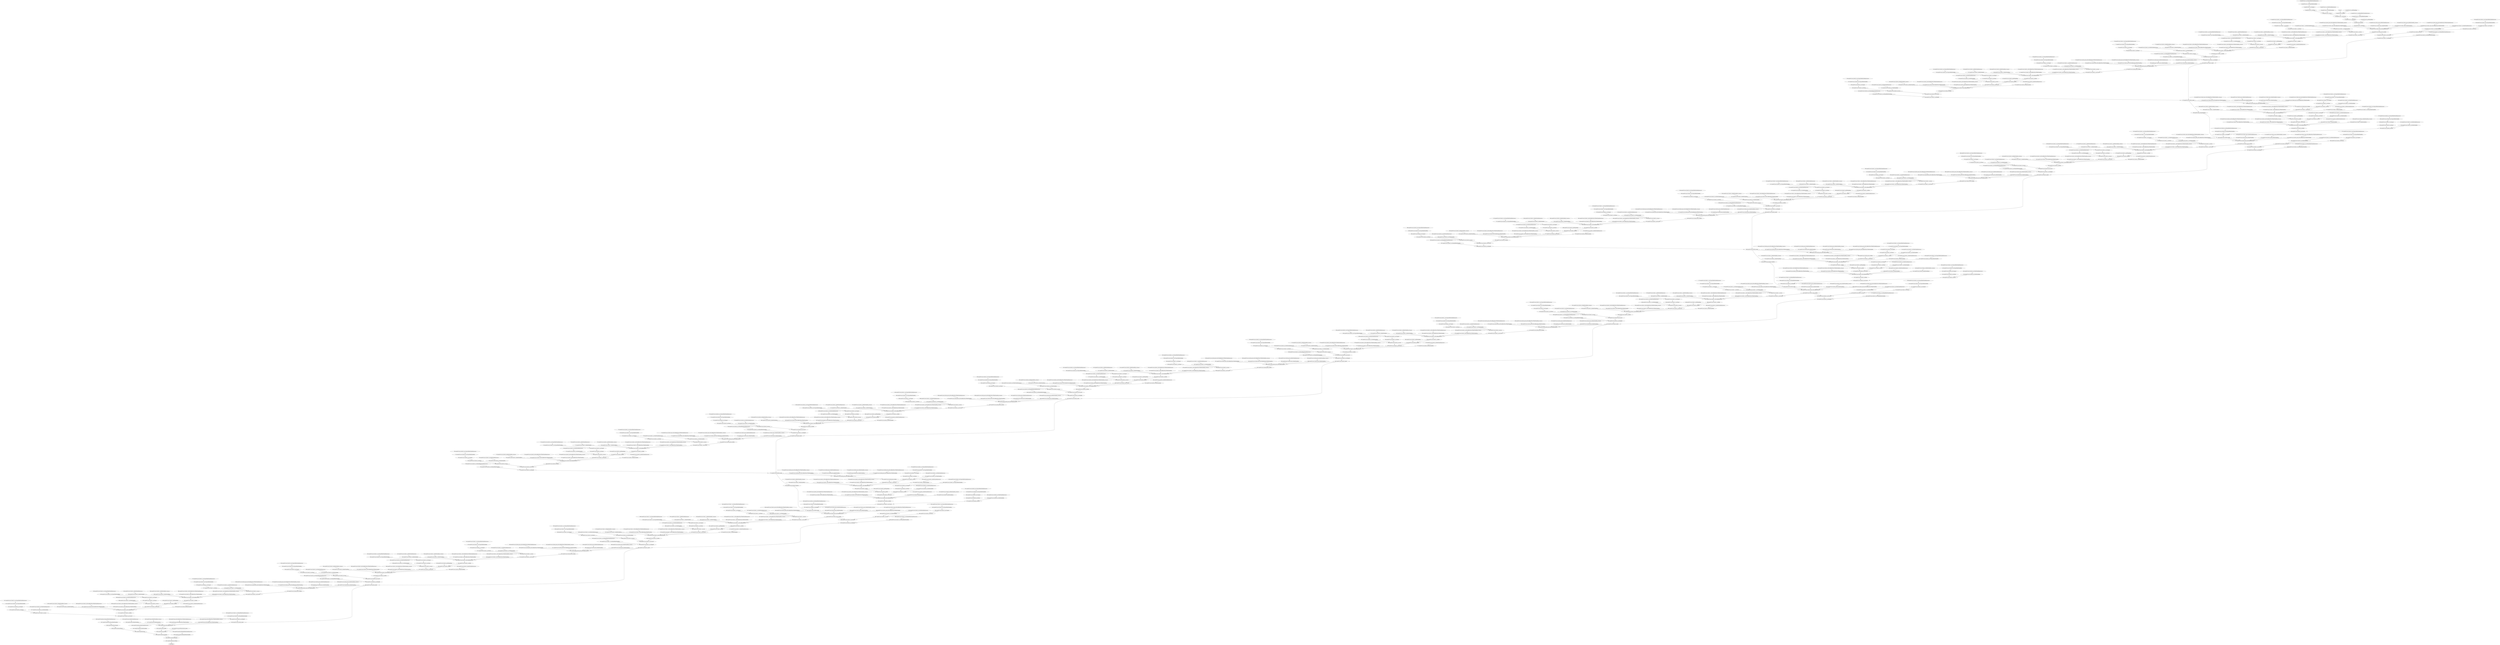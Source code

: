 strict digraph  {
"0 args_0" [id=0, op=Placeholder];
"1 resnet50v2/conv1_pad/Pad/paddings" [id=1, op=Const];
"2 resnet50v2/conv1_pad/Pad" [id=2, op=Pad];
"3 resnet50v2/conv1_conv/Sigmoid/ReadVariableOp/resource" [id=3, op=Placeholder];
"4 resnet50v2/conv1_conv/Sigmoid/ReadVariableOp" [id=4, op=ReadVariableOp];
"5 resnet50v2/conv1_conv/Sigmoid" [id=5, op=Sigmoid];
"6 resnet50v2/conv1_conv/Round" [id=6, op=Round];
"7 resnet50v2/conv1_conv/ReadVariableOp/resource" [id=7, op=Placeholder];
"8 resnet50v2/conv1_conv/ReadVariableOp" [id=8, op=ReadVariableOp];
"9 resnet50v2/conv1_conv/mul" [id=9, op=Mul];
"10 resnet50v2/conv1_conv/Conv2D" [id=10, op=Conv2D];
"11 resnet50v2/conv1_conv/BiasAdd/ReadVariableOp/resource" [id=11, op=Placeholder];
"12 resnet50v2/conv1_conv/BiasAdd/ReadVariableOp" [id=12, op=ReadVariableOp];
"13 resnet50v2/conv1_conv/BiasAdd" [id=13, op=BiasAdd];
"14 resnet50v2/pool1_pad/Pad/paddings" [id=14, op=Const];
"15 resnet50v2/pool1_pad/Pad" [id=15, op=Pad];
"16 resnet50v2/pool1_pool/MaxPool" [id=16, op=MaxPool];
"17 resnet50v2/conv2_block1_preact_bn/ReadVariableOp/resource" [id=17, op=Placeholder];
"18 resnet50v2/conv2_block1_preact_bn/ReadVariableOp" [id=18, op=ReadVariableOp];
"19 resnet50v2/conv2_block1_preact_bn/ReadVariableOp_1/resource" [id=19, op=Placeholder];
"20 resnet50v2/conv2_block1_preact_bn/ReadVariableOp_1" [id=20, op=ReadVariableOp];
"21 resnet50v2/conv2_block1_preact_bn/FusedBatchNormV3/ReadVariableOp/resource" [id=21, op=Placeholder];
"22 resnet50v2/conv2_block1_preact_bn/FusedBatchNormV3/ReadVariableOp" [id=22, op=ReadVariableOp];
"23 resnet50v2/conv2_block1_preact_bn/FusedBatchNormV3/ReadVariableOp_1/resource" [id=23, op=Placeholder];
"24 resnet50v2/conv2_block1_preact_bn/FusedBatchNormV3/ReadVariableOp_1" [id=24, op=ReadVariableOp];
"25 resnet50v2/conv2_block1_preact_bn/FusedBatchNormV3" [id=25, op=FusedBatchNormV3];
"26 resnet50v2/conv2_block1_preact_relu/Relu" [id=26, op=Relu];
"27 resnet50v2/conv2_block1_1_conv/Sigmoid/ReadVariableOp/resource" [id=27, op=Placeholder];
"28 resnet50v2/conv2_block1_1_conv/Sigmoid/ReadVariableOp" [id=28, op=ReadVariableOp];
"29 resnet50v2/conv2_block1_1_conv/Sigmoid" [id=29, op=Sigmoid];
"30 resnet50v2/conv2_block1_1_conv/Round" [id=30, op=Round];
"31 resnet50v2/conv2_block1_1_conv/ReadVariableOp/resource" [id=31, op=Placeholder];
"32 resnet50v2/conv2_block1_1_conv/ReadVariableOp" [id=32, op=ReadVariableOp];
"33 resnet50v2/conv2_block1_1_conv/mul" [id=33, op=Mul];
"34 resnet50v2/conv2_block1_1_conv/Conv2D" [id=34, op=Conv2D];
"35 resnet50v2/conv2_block1_1_bn/ReadVariableOp/resource" [id=35, op=Placeholder];
"36 resnet50v2/conv2_block1_1_bn/ReadVariableOp" [id=36, op=ReadVariableOp];
"37 resnet50v2/conv2_block1_1_bn/ReadVariableOp_1/resource" [id=37, op=Placeholder];
"38 resnet50v2/conv2_block1_1_bn/ReadVariableOp_1" [id=38, op=ReadVariableOp];
"39 resnet50v2/conv2_block1_1_bn/FusedBatchNormV3/ReadVariableOp/resource" [id=39, op=Placeholder];
"40 resnet50v2/conv2_block1_1_bn/FusedBatchNormV3/ReadVariableOp" [id=40, op=ReadVariableOp];
"41 resnet50v2/conv2_block1_1_bn/FusedBatchNormV3/ReadVariableOp_1/resource" [id=41, op=Placeholder];
"42 resnet50v2/conv2_block1_1_bn/FusedBatchNormV3/ReadVariableOp_1" [id=42, op=ReadVariableOp];
"43 resnet50v2/conv2_block1_1_bn/FusedBatchNormV3" [id=43, op=FusedBatchNormV3];
"44 resnet50v2/conv2_block1_1_relu/Relu" [id=44, op=Relu];
"45 resnet50v2/conv2_block1_2_pad/Pad/paddings" [id=45, op=Const];
"46 resnet50v2/conv2_block1_2_pad/Pad" [id=46, op=Pad];
"47 resnet50v2/conv2_block1_2_conv/Sigmoid/ReadVariableOp/resource" [id=47, op=Placeholder];
"48 resnet50v2/conv2_block1_2_conv/Sigmoid/ReadVariableOp" [id=48, op=ReadVariableOp];
"49 resnet50v2/conv2_block1_2_conv/Sigmoid" [id=49, op=Sigmoid];
"50 resnet50v2/conv2_block1_2_conv/Round" [id=50, op=Round];
"51 resnet50v2/conv2_block1_2_conv/ReadVariableOp/resource" [id=51, op=Placeholder];
"52 resnet50v2/conv2_block1_2_conv/ReadVariableOp" [id=52, op=ReadVariableOp];
"53 resnet50v2/conv2_block1_2_conv/mul" [id=53, op=Mul];
"54 resnet50v2/conv2_block1_2_conv/Conv2D" [id=54, op=Conv2D];
"55 resnet50v2/conv2_block1_2_bn/ReadVariableOp/resource" [id=55, op=Placeholder];
"56 resnet50v2/conv2_block1_2_bn/ReadVariableOp" [id=56, op=ReadVariableOp];
"57 resnet50v2/conv2_block1_2_bn/ReadVariableOp_1/resource" [id=57, op=Placeholder];
"58 resnet50v2/conv2_block1_2_bn/ReadVariableOp_1" [id=58, op=ReadVariableOp];
"59 resnet50v2/conv2_block1_2_bn/FusedBatchNormV3/ReadVariableOp/resource" [id=59, op=Placeholder];
"60 resnet50v2/conv2_block1_2_bn/FusedBatchNormV3/ReadVariableOp" [id=60, op=ReadVariableOp];
"61 resnet50v2/conv2_block1_2_bn/FusedBatchNormV3/ReadVariableOp_1/resource" [id=61, op=Placeholder];
"62 resnet50v2/conv2_block1_2_bn/FusedBatchNormV3/ReadVariableOp_1" [id=62, op=ReadVariableOp];
"63 resnet50v2/conv2_block1_2_bn/FusedBatchNormV3" [id=63, op=FusedBatchNormV3];
"64 resnet50v2/conv2_block1_2_relu/Relu" [id=64, op=Relu];
"65 resnet50v2/conv2_block1_0_conv/Sigmoid/ReadVariableOp/resource" [id=65, op=Placeholder];
"66 resnet50v2/conv2_block1_0_conv/Sigmoid/ReadVariableOp" [id=66, op=ReadVariableOp];
"67 resnet50v2/conv2_block1_0_conv/Sigmoid" [id=67, op=Sigmoid];
"68 resnet50v2/conv2_block1_0_conv/Round" [id=68, op=Round];
"69 resnet50v2/conv2_block1_0_conv/ReadVariableOp/resource" [id=69, op=Placeholder];
"70 resnet50v2/conv2_block1_0_conv/ReadVariableOp" [id=70, op=ReadVariableOp];
"71 resnet50v2/conv2_block1_0_conv/mul" [id=71, op=Mul];
"72 resnet50v2/conv2_block1_0_conv/Conv2D" [id=72, op=Conv2D];
"73 resnet50v2/conv2_block1_0_conv/BiasAdd/ReadVariableOp/resource" [id=73, op=Placeholder];
"74 resnet50v2/conv2_block1_0_conv/BiasAdd/ReadVariableOp" [id=74, op=ReadVariableOp];
"75 resnet50v2/conv2_block1_0_conv/BiasAdd" [id=75, op=BiasAdd];
"76 resnet50v2/conv2_block1_3_conv/Sigmoid/ReadVariableOp/resource" [id=76, op=Placeholder];
"77 resnet50v2/conv2_block1_3_conv/Sigmoid/ReadVariableOp" [id=77, op=ReadVariableOp];
"78 resnet50v2/conv2_block1_3_conv/Sigmoid" [id=78, op=Sigmoid];
"79 resnet50v2/conv2_block1_3_conv/Round" [id=79, op=Round];
"80 resnet50v2/conv2_block1_3_conv/ReadVariableOp/resource" [id=80, op=Placeholder];
"81 resnet50v2/conv2_block1_3_conv/ReadVariableOp" [id=81, op=ReadVariableOp];
"82 resnet50v2/conv2_block1_3_conv/mul" [id=82, op=Mul];
"83 resnet50v2/conv2_block1_3_conv/Conv2D" [id=83, op=Conv2D];
"84 resnet50v2/conv2_block1_3_conv/BiasAdd/ReadVariableOp/resource" [id=84, op=Placeholder];
"85 resnet50v2/conv2_block1_3_conv/BiasAdd/ReadVariableOp" [id=85, op=ReadVariableOp];
"86 resnet50v2/conv2_block1_3_conv/BiasAdd" [id=86, op=BiasAdd];
"87 resnet50v2/conv2_block1_out/add" [id=87, op=AddV2];
"88 resnet50v2/conv2_block2_preact_bn/ReadVariableOp/resource" [id=88, op=Placeholder];
"89 resnet50v2/conv2_block2_preact_bn/ReadVariableOp" [id=89, op=ReadVariableOp];
"90 resnet50v2/conv2_block2_preact_bn/ReadVariableOp_1/resource" [id=90, op=Placeholder];
"91 resnet50v2/conv2_block2_preact_bn/ReadVariableOp_1" [id=91, op=ReadVariableOp];
"92 resnet50v2/conv2_block2_preact_bn/FusedBatchNormV3/ReadVariableOp/resource" [id=92, op=Placeholder];
"93 resnet50v2/conv2_block2_preact_bn/FusedBatchNormV3/ReadVariableOp" [id=93, op=ReadVariableOp];
"94 resnet50v2/conv2_block2_preact_bn/FusedBatchNormV3/ReadVariableOp_1/resource" [id=94, op=Placeholder];
"95 resnet50v2/conv2_block2_preact_bn/FusedBatchNormV3/ReadVariableOp_1" [id=95, op=ReadVariableOp];
"96 resnet50v2/conv2_block2_preact_bn/FusedBatchNormV3" [id=96, op=FusedBatchNormV3];
"97 resnet50v2/conv2_block2_preact_relu/Relu" [id=97, op=Relu];
"98 resnet50v2/conv2_block2_1_conv/Sigmoid/ReadVariableOp/resource" [id=98, op=Placeholder];
"99 resnet50v2/conv2_block2_1_conv/Sigmoid/ReadVariableOp" [id=99, op=ReadVariableOp];
"100 resnet50v2/conv2_block2_1_conv/Sigmoid" [id=100, op=Sigmoid];
"101 resnet50v2/conv2_block2_1_conv/Round" [id=101, op=Round];
"102 resnet50v2/conv2_block2_1_conv/ReadVariableOp/resource" [id=102, op=Placeholder];
"103 resnet50v2/conv2_block2_1_conv/ReadVariableOp" [id=103, op=ReadVariableOp];
"104 resnet50v2/conv2_block2_1_conv/mul" [id=104, op=Mul];
"105 resnet50v2/conv2_block2_1_conv/Conv2D" [id=105, op=Conv2D];
"106 resnet50v2/conv2_block2_1_bn/ReadVariableOp/resource" [id=106, op=Placeholder];
"107 resnet50v2/conv2_block2_1_bn/ReadVariableOp" [id=107, op=ReadVariableOp];
"108 resnet50v2/conv2_block2_1_bn/ReadVariableOp_1/resource" [id=108, op=Placeholder];
"109 resnet50v2/conv2_block2_1_bn/ReadVariableOp_1" [id=109, op=ReadVariableOp];
"110 resnet50v2/conv2_block2_1_bn/FusedBatchNormV3/ReadVariableOp/resource" [id=110, op=Placeholder];
"111 resnet50v2/conv2_block2_1_bn/FusedBatchNormV3/ReadVariableOp" [id=111, op=ReadVariableOp];
"112 resnet50v2/conv2_block2_1_bn/FusedBatchNormV3/ReadVariableOp_1/resource" [id=112, op=Placeholder];
"113 resnet50v2/conv2_block2_1_bn/FusedBatchNormV3/ReadVariableOp_1" [id=113, op=ReadVariableOp];
"114 resnet50v2/conv2_block2_1_bn/FusedBatchNormV3" [id=114, op=FusedBatchNormV3];
"115 resnet50v2/conv2_block2_1_relu/Relu" [id=115, op=Relu];
"116 resnet50v2/conv2_block2_2_pad/Pad/paddings" [id=116, op=Const];
"117 resnet50v2/conv2_block2_2_pad/Pad" [id=117, op=Pad];
"118 resnet50v2/conv2_block2_2_conv/Sigmoid/ReadVariableOp/resource" [id=118, op=Placeholder];
"119 resnet50v2/conv2_block2_2_conv/Sigmoid/ReadVariableOp" [id=119, op=ReadVariableOp];
"120 resnet50v2/conv2_block2_2_conv/Sigmoid" [id=120, op=Sigmoid];
"121 resnet50v2/conv2_block2_2_conv/Round" [id=121, op=Round];
"122 resnet50v2/conv2_block2_2_conv/ReadVariableOp/resource" [id=122, op=Placeholder];
"123 resnet50v2/conv2_block2_2_conv/ReadVariableOp" [id=123, op=ReadVariableOp];
"124 resnet50v2/conv2_block2_2_conv/mul" [id=124, op=Mul];
"125 resnet50v2/conv2_block2_2_conv/Conv2D" [id=125, op=Conv2D];
"126 resnet50v2/conv2_block2_2_bn/ReadVariableOp/resource" [id=126, op=Placeholder];
"127 resnet50v2/conv2_block2_2_bn/ReadVariableOp" [id=127, op=ReadVariableOp];
"128 resnet50v2/conv2_block2_2_bn/ReadVariableOp_1/resource" [id=128, op=Placeholder];
"129 resnet50v2/conv2_block2_2_bn/ReadVariableOp_1" [id=129, op=ReadVariableOp];
"130 resnet50v2/conv2_block2_2_bn/FusedBatchNormV3/ReadVariableOp/resource" [id=130, op=Placeholder];
"131 resnet50v2/conv2_block2_2_bn/FusedBatchNormV3/ReadVariableOp" [id=131, op=ReadVariableOp];
"132 resnet50v2/conv2_block2_2_bn/FusedBatchNormV3/ReadVariableOp_1/resource" [id=132, op=Placeholder];
"133 resnet50v2/conv2_block2_2_bn/FusedBatchNormV3/ReadVariableOp_1" [id=133, op=ReadVariableOp];
"134 resnet50v2/conv2_block2_2_bn/FusedBatchNormV3" [id=134, op=FusedBatchNormV3];
"135 resnet50v2/conv2_block2_2_relu/Relu" [id=135, op=Relu];
"136 resnet50v2/conv2_block2_3_conv/Sigmoid/ReadVariableOp/resource" [id=136, op=Placeholder];
"137 resnet50v2/conv2_block2_3_conv/Sigmoid/ReadVariableOp" [id=137, op=ReadVariableOp];
"138 resnet50v2/conv2_block2_3_conv/Sigmoid" [id=138, op=Sigmoid];
"139 resnet50v2/conv2_block2_3_conv/Round" [id=139, op=Round];
"140 resnet50v2/conv2_block2_3_conv/ReadVariableOp/resource" [id=140, op=Placeholder];
"141 resnet50v2/conv2_block2_3_conv/ReadVariableOp" [id=141, op=ReadVariableOp];
"142 resnet50v2/conv2_block2_3_conv/mul" [id=142, op=Mul];
"143 resnet50v2/conv2_block2_3_conv/Conv2D" [id=143, op=Conv2D];
"144 resnet50v2/conv2_block2_3_conv/BiasAdd/ReadVariableOp/resource" [id=144, op=Placeholder];
"145 resnet50v2/conv2_block2_3_conv/BiasAdd/ReadVariableOp" [id=145, op=ReadVariableOp];
"146 resnet50v2/conv2_block2_3_conv/BiasAdd" [id=146, op=BiasAdd];
"147 resnet50v2/conv2_block2_out/add" [id=147, op=AddV2];
"148 resnet50v2/conv2_block3_preact_bn/ReadVariableOp/resource" [id=148, op=Placeholder];
"149 resnet50v2/conv2_block3_preact_bn/ReadVariableOp" [id=149, op=ReadVariableOp];
"150 resnet50v2/conv2_block3_preact_bn/ReadVariableOp_1/resource" [id=150, op=Placeholder];
"151 resnet50v2/conv2_block3_preact_bn/ReadVariableOp_1" [id=151, op=ReadVariableOp];
"152 resnet50v2/conv2_block3_preact_bn/FusedBatchNormV3/ReadVariableOp/resource" [id=152, op=Placeholder];
"153 resnet50v2/conv2_block3_preact_bn/FusedBatchNormV3/ReadVariableOp" [id=153, op=ReadVariableOp];
"154 resnet50v2/conv2_block3_preact_bn/FusedBatchNormV3/ReadVariableOp_1/resource" [id=154, op=Placeholder];
"155 resnet50v2/conv2_block3_preact_bn/FusedBatchNormV3/ReadVariableOp_1" [id=155, op=ReadVariableOp];
"156 resnet50v2/conv2_block3_preact_bn/FusedBatchNormV3" [id=156, op=FusedBatchNormV3];
"157 resnet50v2/conv2_block3_preact_relu/Relu" [id=157, op=Relu];
"158 resnet50v2/conv2_block3_1_conv/Sigmoid/ReadVariableOp/resource" [id=158, op=Placeholder];
"159 resnet50v2/conv2_block3_1_conv/Sigmoid/ReadVariableOp" [id=159, op=ReadVariableOp];
"160 resnet50v2/conv2_block3_1_conv/Sigmoid" [id=160, op=Sigmoid];
"161 resnet50v2/conv2_block3_1_conv/Round" [id=161, op=Round];
"162 resnet50v2/conv2_block3_1_conv/ReadVariableOp/resource" [id=162, op=Placeholder];
"163 resnet50v2/conv2_block3_1_conv/ReadVariableOp" [id=163, op=ReadVariableOp];
"164 resnet50v2/conv2_block3_1_conv/mul" [id=164, op=Mul];
"165 resnet50v2/conv2_block3_1_conv/Conv2D" [id=165, op=Conv2D];
"166 resnet50v2/conv2_block3_1_bn/ReadVariableOp/resource" [id=166, op=Placeholder];
"167 resnet50v2/conv2_block3_1_bn/ReadVariableOp" [id=167, op=ReadVariableOp];
"168 resnet50v2/conv2_block3_1_bn/ReadVariableOp_1/resource" [id=168, op=Placeholder];
"169 resnet50v2/conv2_block3_1_bn/ReadVariableOp_1" [id=169, op=ReadVariableOp];
"170 resnet50v2/conv2_block3_1_bn/FusedBatchNormV3/ReadVariableOp/resource" [id=170, op=Placeholder];
"171 resnet50v2/conv2_block3_1_bn/FusedBatchNormV3/ReadVariableOp" [id=171, op=ReadVariableOp];
"172 resnet50v2/conv2_block3_1_bn/FusedBatchNormV3/ReadVariableOp_1/resource" [id=172, op=Placeholder];
"173 resnet50v2/conv2_block3_1_bn/FusedBatchNormV3/ReadVariableOp_1" [id=173, op=ReadVariableOp];
"174 resnet50v2/conv2_block3_1_bn/FusedBatchNormV3" [id=174, op=FusedBatchNormV3];
"175 resnet50v2/conv2_block3_1_relu/Relu" [id=175, op=Relu];
"176 resnet50v2/conv2_block3_2_pad/Pad/paddings" [id=176, op=Const];
"177 resnet50v2/conv2_block3_2_pad/Pad" [id=177, op=Pad];
"178 resnet50v2/conv2_block3_2_conv/Sigmoid/ReadVariableOp/resource" [id=178, op=Placeholder];
"179 resnet50v2/conv2_block3_2_conv/Sigmoid/ReadVariableOp" [id=179, op=ReadVariableOp];
"180 resnet50v2/conv2_block3_2_conv/Sigmoid" [id=180, op=Sigmoid];
"181 resnet50v2/conv2_block3_2_conv/Round" [id=181, op=Round];
"182 resnet50v2/conv2_block3_2_conv/ReadVariableOp/resource" [id=182, op=Placeholder];
"183 resnet50v2/conv2_block3_2_conv/ReadVariableOp" [id=183, op=ReadVariableOp];
"184 resnet50v2/conv2_block3_2_conv/mul" [id=184, op=Mul];
"185 resnet50v2/conv2_block3_2_conv/Conv2D" [id=185, op=Conv2D];
"186 resnet50v2/conv2_block3_2_bn/ReadVariableOp/resource" [id=186, op=Placeholder];
"187 resnet50v2/conv2_block3_2_bn/ReadVariableOp" [id=187, op=ReadVariableOp];
"188 resnet50v2/conv2_block3_2_bn/ReadVariableOp_1/resource" [id=188, op=Placeholder];
"189 resnet50v2/conv2_block3_2_bn/ReadVariableOp_1" [id=189, op=ReadVariableOp];
"190 resnet50v2/conv2_block3_2_bn/FusedBatchNormV3/ReadVariableOp/resource" [id=190, op=Placeholder];
"191 resnet50v2/conv2_block3_2_bn/FusedBatchNormV3/ReadVariableOp" [id=191, op=ReadVariableOp];
"192 resnet50v2/conv2_block3_2_bn/FusedBatchNormV3/ReadVariableOp_1/resource" [id=192, op=Placeholder];
"193 resnet50v2/conv2_block3_2_bn/FusedBatchNormV3/ReadVariableOp_1" [id=193, op=ReadVariableOp];
"194 resnet50v2/conv2_block3_2_bn/FusedBatchNormV3" [id=194, op=FusedBatchNormV3];
"195 resnet50v2/conv2_block3_2_relu/Relu" [id=195, op=Relu];
"196 resnet50v2/max_pooling2d/MaxPool" [id=196, op=MaxPool];
"197 resnet50v2/conv2_block3_3_conv/Sigmoid/ReadVariableOp/resource" [id=197, op=Placeholder];
"198 resnet50v2/conv2_block3_3_conv/Sigmoid/ReadVariableOp" [id=198, op=ReadVariableOp];
"199 resnet50v2/conv2_block3_3_conv/Sigmoid" [id=199, op=Sigmoid];
"200 resnet50v2/conv2_block3_3_conv/Round" [id=200, op=Round];
"201 resnet50v2/conv2_block3_3_conv/ReadVariableOp/resource" [id=201, op=Placeholder];
"202 resnet50v2/conv2_block3_3_conv/ReadVariableOp" [id=202, op=ReadVariableOp];
"203 resnet50v2/conv2_block3_3_conv/mul" [id=203, op=Mul];
"204 resnet50v2/conv2_block3_3_conv/Conv2D" [id=204, op=Conv2D];
"205 resnet50v2/conv2_block3_3_conv/BiasAdd/ReadVariableOp/resource" [id=205, op=Placeholder];
"206 resnet50v2/conv2_block3_3_conv/BiasAdd/ReadVariableOp" [id=206, op=ReadVariableOp];
"207 resnet50v2/conv2_block3_3_conv/BiasAdd" [id=207, op=BiasAdd];
"208 resnet50v2/conv2_block3_out/add" [id=208, op=AddV2];
"209 resnet50v2/conv3_block1_preact_bn/ReadVariableOp/resource" [id=209, op=Placeholder];
"210 resnet50v2/conv3_block1_preact_bn/ReadVariableOp" [id=210, op=ReadVariableOp];
"211 resnet50v2/conv3_block1_preact_bn/ReadVariableOp_1/resource" [id=211, op=Placeholder];
"212 resnet50v2/conv3_block1_preact_bn/ReadVariableOp_1" [id=212, op=ReadVariableOp];
"213 resnet50v2/conv3_block1_preact_bn/FusedBatchNormV3/ReadVariableOp/resource" [id=213, op=Placeholder];
"214 resnet50v2/conv3_block1_preact_bn/FusedBatchNormV3/ReadVariableOp" [id=214, op=ReadVariableOp];
"215 resnet50v2/conv3_block1_preact_bn/FusedBatchNormV3/ReadVariableOp_1/resource" [id=215, op=Placeholder];
"216 resnet50v2/conv3_block1_preact_bn/FusedBatchNormV3/ReadVariableOp_1" [id=216, op=ReadVariableOp];
"217 resnet50v2/conv3_block1_preact_bn/FusedBatchNormV3" [id=217, op=FusedBatchNormV3];
"218 resnet50v2/conv3_block1_preact_relu/Relu" [id=218, op=Relu];
"219 resnet50v2/conv3_block1_1_conv/Sigmoid/ReadVariableOp/resource" [id=219, op=Placeholder];
"220 resnet50v2/conv3_block1_1_conv/Sigmoid/ReadVariableOp" [id=220, op=ReadVariableOp];
"221 resnet50v2/conv3_block1_1_conv/Sigmoid" [id=221, op=Sigmoid];
"222 resnet50v2/conv3_block1_1_conv/Round" [id=222, op=Round];
"223 resnet50v2/conv3_block1_1_conv/ReadVariableOp/resource" [id=223, op=Placeholder];
"224 resnet50v2/conv3_block1_1_conv/ReadVariableOp" [id=224, op=ReadVariableOp];
"225 resnet50v2/conv3_block1_1_conv/mul" [id=225, op=Mul];
"226 resnet50v2/conv3_block1_1_conv/Conv2D" [id=226, op=Conv2D];
"227 resnet50v2/conv3_block1_1_bn/ReadVariableOp/resource" [id=227, op=Placeholder];
"228 resnet50v2/conv3_block1_1_bn/ReadVariableOp" [id=228, op=ReadVariableOp];
"229 resnet50v2/conv3_block1_1_bn/ReadVariableOp_1/resource" [id=229, op=Placeholder];
"230 resnet50v2/conv3_block1_1_bn/ReadVariableOp_1" [id=230, op=ReadVariableOp];
"231 resnet50v2/conv3_block1_1_bn/FusedBatchNormV3/ReadVariableOp/resource" [id=231, op=Placeholder];
"232 resnet50v2/conv3_block1_1_bn/FusedBatchNormV3/ReadVariableOp" [id=232, op=ReadVariableOp];
"233 resnet50v2/conv3_block1_1_bn/FusedBatchNormV3/ReadVariableOp_1/resource" [id=233, op=Placeholder];
"234 resnet50v2/conv3_block1_1_bn/FusedBatchNormV3/ReadVariableOp_1" [id=234, op=ReadVariableOp];
"235 resnet50v2/conv3_block1_1_bn/FusedBatchNormV3" [id=235, op=FusedBatchNormV3];
"236 resnet50v2/conv3_block1_1_relu/Relu" [id=236, op=Relu];
"237 resnet50v2/conv3_block1_2_pad/Pad/paddings" [id=237, op=Const];
"238 resnet50v2/conv3_block1_2_pad/Pad" [id=238, op=Pad];
"239 resnet50v2/conv3_block1_2_conv/Sigmoid/ReadVariableOp/resource" [id=239, op=Placeholder];
"240 resnet50v2/conv3_block1_2_conv/Sigmoid/ReadVariableOp" [id=240, op=ReadVariableOp];
"241 resnet50v2/conv3_block1_2_conv/Sigmoid" [id=241, op=Sigmoid];
"242 resnet50v2/conv3_block1_2_conv/Round" [id=242, op=Round];
"243 resnet50v2/conv3_block1_2_conv/ReadVariableOp/resource" [id=243, op=Placeholder];
"244 resnet50v2/conv3_block1_2_conv/ReadVariableOp" [id=244, op=ReadVariableOp];
"245 resnet50v2/conv3_block1_2_conv/mul" [id=245, op=Mul];
"246 resnet50v2/conv3_block1_2_conv/Conv2D" [id=246, op=Conv2D];
"247 resnet50v2/conv3_block1_2_bn/ReadVariableOp/resource" [id=247, op=Placeholder];
"248 resnet50v2/conv3_block1_2_bn/ReadVariableOp" [id=248, op=ReadVariableOp];
"249 resnet50v2/conv3_block1_2_bn/ReadVariableOp_1/resource" [id=249, op=Placeholder];
"250 resnet50v2/conv3_block1_2_bn/ReadVariableOp_1" [id=250, op=ReadVariableOp];
"251 resnet50v2/conv3_block1_2_bn/FusedBatchNormV3/ReadVariableOp/resource" [id=251, op=Placeholder];
"252 resnet50v2/conv3_block1_2_bn/FusedBatchNormV3/ReadVariableOp" [id=252, op=ReadVariableOp];
"253 resnet50v2/conv3_block1_2_bn/FusedBatchNormV3/ReadVariableOp_1/resource" [id=253, op=Placeholder];
"254 resnet50v2/conv3_block1_2_bn/FusedBatchNormV3/ReadVariableOp_1" [id=254, op=ReadVariableOp];
"255 resnet50v2/conv3_block1_2_bn/FusedBatchNormV3" [id=255, op=FusedBatchNormV3];
"256 resnet50v2/conv3_block1_2_relu/Relu" [id=256, op=Relu];
"257 resnet50v2/conv3_block1_0_conv/Sigmoid/ReadVariableOp/resource" [id=257, op=Placeholder];
"258 resnet50v2/conv3_block1_0_conv/Sigmoid/ReadVariableOp" [id=258, op=ReadVariableOp];
"259 resnet50v2/conv3_block1_0_conv/Sigmoid" [id=259, op=Sigmoid];
"260 resnet50v2/conv3_block1_0_conv/Round" [id=260, op=Round];
"261 resnet50v2/conv3_block1_0_conv/ReadVariableOp/resource" [id=261, op=Placeholder];
"262 resnet50v2/conv3_block1_0_conv/ReadVariableOp" [id=262, op=ReadVariableOp];
"263 resnet50v2/conv3_block1_0_conv/mul" [id=263, op=Mul];
"264 resnet50v2/conv3_block1_0_conv/Conv2D" [id=264, op=Conv2D];
"265 resnet50v2/conv3_block1_0_conv/BiasAdd/ReadVariableOp/resource" [id=265, op=Placeholder];
"266 resnet50v2/conv3_block1_0_conv/BiasAdd/ReadVariableOp" [id=266, op=ReadVariableOp];
"267 resnet50v2/conv3_block1_0_conv/BiasAdd" [id=267, op=BiasAdd];
"268 resnet50v2/conv3_block1_3_conv/Sigmoid/ReadVariableOp/resource" [id=268, op=Placeholder];
"269 resnet50v2/conv3_block1_3_conv/Sigmoid/ReadVariableOp" [id=269, op=ReadVariableOp];
"270 resnet50v2/conv3_block1_3_conv/Sigmoid" [id=270, op=Sigmoid];
"271 resnet50v2/conv3_block1_3_conv/Round" [id=271, op=Round];
"272 resnet50v2/conv3_block1_3_conv/ReadVariableOp/resource" [id=272, op=Placeholder];
"273 resnet50v2/conv3_block1_3_conv/ReadVariableOp" [id=273, op=ReadVariableOp];
"274 resnet50v2/conv3_block1_3_conv/mul" [id=274, op=Mul];
"275 resnet50v2/conv3_block1_3_conv/Conv2D" [id=275, op=Conv2D];
"276 resnet50v2/conv3_block1_3_conv/BiasAdd/ReadVariableOp/resource" [id=276, op=Placeholder];
"277 resnet50v2/conv3_block1_3_conv/BiasAdd/ReadVariableOp" [id=277, op=ReadVariableOp];
"278 resnet50v2/conv3_block1_3_conv/BiasAdd" [id=278, op=BiasAdd];
"279 resnet50v2/conv3_block1_out/add" [id=279, op=AddV2];
"280 resnet50v2/conv3_block2_preact_bn/ReadVariableOp/resource" [id=280, op=Placeholder];
"281 resnet50v2/conv3_block2_preact_bn/ReadVariableOp" [id=281, op=ReadVariableOp];
"282 resnet50v2/conv3_block2_preact_bn/ReadVariableOp_1/resource" [id=282, op=Placeholder];
"283 resnet50v2/conv3_block2_preact_bn/ReadVariableOp_1" [id=283, op=ReadVariableOp];
"284 resnet50v2/conv3_block2_preact_bn/FusedBatchNormV3/ReadVariableOp/resource" [id=284, op=Placeholder];
"285 resnet50v2/conv3_block2_preact_bn/FusedBatchNormV3/ReadVariableOp" [id=285, op=ReadVariableOp];
"286 resnet50v2/conv3_block2_preact_bn/FusedBatchNormV3/ReadVariableOp_1/resource" [id=286, op=Placeholder];
"287 resnet50v2/conv3_block2_preact_bn/FusedBatchNormV3/ReadVariableOp_1" [id=287, op=ReadVariableOp];
"288 resnet50v2/conv3_block2_preact_bn/FusedBatchNormV3" [id=288, op=FusedBatchNormV3];
"289 resnet50v2/conv3_block2_preact_relu/Relu" [id=289, op=Relu];
"290 resnet50v2/conv3_block2_1_conv/Sigmoid/ReadVariableOp/resource" [id=290, op=Placeholder];
"291 resnet50v2/conv3_block2_1_conv/Sigmoid/ReadVariableOp" [id=291, op=ReadVariableOp];
"292 resnet50v2/conv3_block2_1_conv/Sigmoid" [id=292, op=Sigmoid];
"293 resnet50v2/conv3_block2_1_conv/Round" [id=293, op=Round];
"294 resnet50v2/conv3_block2_1_conv/ReadVariableOp/resource" [id=294, op=Placeholder];
"295 resnet50v2/conv3_block2_1_conv/ReadVariableOp" [id=295, op=ReadVariableOp];
"296 resnet50v2/conv3_block2_1_conv/mul" [id=296, op=Mul];
"297 resnet50v2/conv3_block2_1_conv/Conv2D" [id=297, op=Conv2D];
"298 resnet50v2/conv3_block2_1_bn/ReadVariableOp/resource" [id=298, op=Placeholder];
"299 resnet50v2/conv3_block2_1_bn/ReadVariableOp" [id=299, op=ReadVariableOp];
"300 resnet50v2/conv3_block2_1_bn/ReadVariableOp_1/resource" [id=300, op=Placeholder];
"301 resnet50v2/conv3_block2_1_bn/ReadVariableOp_1" [id=301, op=ReadVariableOp];
"302 resnet50v2/conv3_block2_1_bn/FusedBatchNormV3/ReadVariableOp/resource" [id=302, op=Placeholder];
"303 resnet50v2/conv3_block2_1_bn/FusedBatchNormV3/ReadVariableOp" [id=303, op=ReadVariableOp];
"304 resnet50v2/conv3_block2_1_bn/FusedBatchNormV3/ReadVariableOp_1/resource" [id=304, op=Placeholder];
"305 resnet50v2/conv3_block2_1_bn/FusedBatchNormV3/ReadVariableOp_1" [id=305, op=ReadVariableOp];
"306 resnet50v2/conv3_block2_1_bn/FusedBatchNormV3" [id=306, op=FusedBatchNormV3];
"307 resnet50v2/conv3_block2_1_relu/Relu" [id=307, op=Relu];
"308 resnet50v2/conv3_block2_2_pad/Pad/paddings" [id=308, op=Const];
"309 resnet50v2/conv3_block2_2_pad/Pad" [id=309, op=Pad];
"310 resnet50v2/conv3_block2_2_conv/Sigmoid/ReadVariableOp/resource" [id=310, op=Placeholder];
"311 resnet50v2/conv3_block2_2_conv/Sigmoid/ReadVariableOp" [id=311, op=ReadVariableOp];
"312 resnet50v2/conv3_block2_2_conv/Sigmoid" [id=312, op=Sigmoid];
"313 resnet50v2/conv3_block2_2_conv/Round" [id=313, op=Round];
"314 resnet50v2/conv3_block2_2_conv/ReadVariableOp/resource" [id=314, op=Placeholder];
"315 resnet50v2/conv3_block2_2_conv/ReadVariableOp" [id=315, op=ReadVariableOp];
"316 resnet50v2/conv3_block2_2_conv/mul" [id=316, op=Mul];
"317 resnet50v2/conv3_block2_2_conv/Conv2D" [id=317, op=Conv2D];
"318 resnet50v2/conv3_block2_2_bn/ReadVariableOp/resource" [id=318, op=Placeholder];
"319 resnet50v2/conv3_block2_2_bn/ReadVariableOp" [id=319, op=ReadVariableOp];
"320 resnet50v2/conv3_block2_2_bn/ReadVariableOp_1/resource" [id=320, op=Placeholder];
"321 resnet50v2/conv3_block2_2_bn/ReadVariableOp_1" [id=321, op=ReadVariableOp];
"322 resnet50v2/conv3_block2_2_bn/FusedBatchNormV3/ReadVariableOp/resource" [id=322, op=Placeholder];
"323 resnet50v2/conv3_block2_2_bn/FusedBatchNormV3/ReadVariableOp" [id=323, op=ReadVariableOp];
"324 resnet50v2/conv3_block2_2_bn/FusedBatchNormV3/ReadVariableOp_1/resource" [id=324, op=Placeholder];
"325 resnet50v2/conv3_block2_2_bn/FusedBatchNormV3/ReadVariableOp_1" [id=325, op=ReadVariableOp];
"326 resnet50v2/conv3_block2_2_bn/FusedBatchNormV3" [id=326, op=FusedBatchNormV3];
"327 resnet50v2/conv3_block2_2_relu/Relu" [id=327, op=Relu];
"328 resnet50v2/conv3_block2_3_conv/Sigmoid/ReadVariableOp/resource" [id=328, op=Placeholder];
"329 resnet50v2/conv3_block2_3_conv/Sigmoid/ReadVariableOp" [id=329, op=ReadVariableOp];
"330 resnet50v2/conv3_block2_3_conv/Sigmoid" [id=330, op=Sigmoid];
"331 resnet50v2/conv3_block2_3_conv/Round" [id=331, op=Round];
"332 resnet50v2/conv3_block2_3_conv/ReadVariableOp/resource" [id=332, op=Placeholder];
"333 resnet50v2/conv3_block2_3_conv/ReadVariableOp" [id=333, op=ReadVariableOp];
"334 resnet50v2/conv3_block2_3_conv/mul" [id=334, op=Mul];
"335 resnet50v2/conv3_block2_3_conv/Conv2D" [id=335, op=Conv2D];
"336 resnet50v2/conv3_block2_3_conv/BiasAdd/ReadVariableOp/resource" [id=336, op=Placeholder];
"337 resnet50v2/conv3_block2_3_conv/BiasAdd/ReadVariableOp" [id=337, op=ReadVariableOp];
"338 resnet50v2/conv3_block2_3_conv/BiasAdd" [id=338, op=BiasAdd];
"339 resnet50v2/conv3_block2_out/add" [id=339, op=AddV2];
"340 resnet50v2/conv3_block3_preact_bn/ReadVariableOp/resource" [id=340, op=Placeholder];
"341 resnet50v2/conv3_block3_preact_bn/ReadVariableOp" [id=341, op=ReadVariableOp];
"342 resnet50v2/conv3_block3_preact_bn/ReadVariableOp_1/resource" [id=342, op=Placeholder];
"343 resnet50v2/conv3_block3_preact_bn/ReadVariableOp_1" [id=343, op=ReadVariableOp];
"344 resnet50v2/conv3_block3_preact_bn/FusedBatchNormV3/ReadVariableOp/resource" [id=344, op=Placeholder];
"345 resnet50v2/conv3_block3_preact_bn/FusedBatchNormV3/ReadVariableOp" [id=345, op=ReadVariableOp];
"346 resnet50v2/conv3_block3_preact_bn/FusedBatchNormV3/ReadVariableOp_1/resource" [id=346, op=Placeholder];
"347 resnet50v2/conv3_block3_preact_bn/FusedBatchNormV3/ReadVariableOp_1" [id=347, op=ReadVariableOp];
"348 resnet50v2/conv3_block3_preact_bn/FusedBatchNormV3" [id=348, op=FusedBatchNormV3];
"349 resnet50v2/conv3_block3_preact_relu/Relu" [id=349, op=Relu];
"350 resnet50v2/conv3_block3_1_conv/Sigmoid/ReadVariableOp/resource" [id=350, op=Placeholder];
"351 resnet50v2/conv3_block3_1_conv/Sigmoid/ReadVariableOp" [id=351, op=ReadVariableOp];
"352 resnet50v2/conv3_block3_1_conv/Sigmoid" [id=352, op=Sigmoid];
"353 resnet50v2/conv3_block3_1_conv/Round" [id=353, op=Round];
"354 resnet50v2/conv3_block3_1_conv/ReadVariableOp/resource" [id=354, op=Placeholder];
"355 resnet50v2/conv3_block3_1_conv/ReadVariableOp" [id=355, op=ReadVariableOp];
"356 resnet50v2/conv3_block3_1_conv/mul" [id=356, op=Mul];
"357 resnet50v2/conv3_block3_1_conv/Conv2D" [id=357, op=Conv2D];
"358 resnet50v2/conv3_block3_1_bn/ReadVariableOp/resource" [id=358, op=Placeholder];
"359 resnet50v2/conv3_block3_1_bn/ReadVariableOp" [id=359, op=ReadVariableOp];
"360 resnet50v2/conv3_block3_1_bn/ReadVariableOp_1/resource" [id=360, op=Placeholder];
"361 resnet50v2/conv3_block3_1_bn/ReadVariableOp_1" [id=361, op=ReadVariableOp];
"362 resnet50v2/conv3_block3_1_bn/FusedBatchNormV3/ReadVariableOp/resource" [id=362, op=Placeholder];
"363 resnet50v2/conv3_block3_1_bn/FusedBatchNormV3/ReadVariableOp" [id=363, op=ReadVariableOp];
"364 resnet50v2/conv3_block3_1_bn/FusedBatchNormV3/ReadVariableOp_1/resource" [id=364, op=Placeholder];
"365 resnet50v2/conv3_block3_1_bn/FusedBatchNormV3/ReadVariableOp_1" [id=365, op=ReadVariableOp];
"366 resnet50v2/conv3_block3_1_bn/FusedBatchNormV3" [id=366, op=FusedBatchNormV3];
"367 resnet50v2/conv3_block3_1_relu/Relu" [id=367, op=Relu];
"368 resnet50v2/conv3_block3_2_pad/Pad/paddings" [id=368, op=Const];
"369 resnet50v2/conv3_block3_2_pad/Pad" [id=369, op=Pad];
"370 resnet50v2/conv3_block3_2_conv/Sigmoid/ReadVariableOp/resource" [id=370, op=Placeholder];
"371 resnet50v2/conv3_block3_2_conv/Sigmoid/ReadVariableOp" [id=371, op=ReadVariableOp];
"372 resnet50v2/conv3_block3_2_conv/Sigmoid" [id=372, op=Sigmoid];
"373 resnet50v2/conv3_block3_2_conv/Round" [id=373, op=Round];
"374 resnet50v2/conv3_block3_2_conv/ReadVariableOp/resource" [id=374, op=Placeholder];
"375 resnet50v2/conv3_block3_2_conv/ReadVariableOp" [id=375, op=ReadVariableOp];
"376 resnet50v2/conv3_block3_2_conv/mul" [id=376, op=Mul];
"377 resnet50v2/conv3_block3_2_conv/Conv2D" [id=377, op=Conv2D];
"378 resnet50v2/conv3_block3_2_bn/ReadVariableOp/resource" [id=378, op=Placeholder];
"379 resnet50v2/conv3_block3_2_bn/ReadVariableOp" [id=379, op=ReadVariableOp];
"380 resnet50v2/conv3_block3_2_bn/ReadVariableOp_1/resource" [id=380, op=Placeholder];
"381 resnet50v2/conv3_block3_2_bn/ReadVariableOp_1" [id=381, op=ReadVariableOp];
"382 resnet50v2/conv3_block3_2_bn/FusedBatchNormV3/ReadVariableOp/resource" [id=382, op=Placeholder];
"383 resnet50v2/conv3_block3_2_bn/FusedBatchNormV3/ReadVariableOp" [id=383, op=ReadVariableOp];
"384 resnet50v2/conv3_block3_2_bn/FusedBatchNormV3/ReadVariableOp_1/resource" [id=384, op=Placeholder];
"385 resnet50v2/conv3_block3_2_bn/FusedBatchNormV3/ReadVariableOp_1" [id=385, op=ReadVariableOp];
"386 resnet50v2/conv3_block3_2_bn/FusedBatchNormV3" [id=386, op=FusedBatchNormV3];
"387 resnet50v2/conv3_block3_2_relu/Relu" [id=387, op=Relu];
"388 resnet50v2/conv3_block3_3_conv/Sigmoid/ReadVariableOp/resource" [id=388, op=Placeholder];
"389 resnet50v2/conv3_block3_3_conv/Sigmoid/ReadVariableOp" [id=389, op=ReadVariableOp];
"390 resnet50v2/conv3_block3_3_conv/Sigmoid" [id=390, op=Sigmoid];
"391 resnet50v2/conv3_block3_3_conv/Round" [id=391, op=Round];
"392 resnet50v2/conv3_block3_3_conv/ReadVariableOp/resource" [id=392, op=Placeholder];
"393 resnet50v2/conv3_block3_3_conv/ReadVariableOp" [id=393, op=ReadVariableOp];
"394 resnet50v2/conv3_block3_3_conv/mul" [id=394, op=Mul];
"395 resnet50v2/conv3_block3_3_conv/Conv2D" [id=395, op=Conv2D];
"396 resnet50v2/conv3_block3_3_conv/BiasAdd/ReadVariableOp/resource" [id=396, op=Placeholder];
"397 resnet50v2/conv3_block3_3_conv/BiasAdd/ReadVariableOp" [id=397, op=ReadVariableOp];
"398 resnet50v2/conv3_block3_3_conv/BiasAdd" [id=398, op=BiasAdd];
"399 resnet50v2/conv3_block3_out/add" [id=399, op=AddV2];
"400 resnet50v2/conv3_block4_preact_bn/ReadVariableOp/resource" [id=400, op=Placeholder];
"401 resnet50v2/conv3_block4_preact_bn/ReadVariableOp" [id=401, op=ReadVariableOp];
"402 resnet50v2/conv3_block4_preact_bn/ReadVariableOp_1/resource" [id=402, op=Placeholder];
"403 resnet50v2/conv3_block4_preact_bn/ReadVariableOp_1" [id=403, op=ReadVariableOp];
"404 resnet50v2/conv3_block4_preact_bn/FusedBatchNormV3/ReadVariableOp/resource" [id=404, op=Placeholder];
"405 resnet50v2/conv3_block4_preact_bn/FusedBatchNormV3/ReadVariableOp" [id=405, op=ReadVariableOp];
"406 resnet50v2/conv3_block4_preact_bn/FusedBatchNormV3/ReadVariableOp_1/resource" [id=406, op=Placeholder];
"407 resnet50v2/conv3_block4_preact_bn/FusedBatchNormV3/ReadVariableOp_1" [id=407, op=ReadVariableOp];
"408 resnet50v2/conv3_block4_preact_bn/FusedBatchNormV3" [id=408, op=FusedBatchNormV3];
"409 resnet50v2/conv3_block4_preact_relu/Relu" [id=409, op=Relu];
"410 resnet50v2/conv3_block4_1_conv/Sigmoid/ReadVariableOp/resource" [id=410, op=Placeholder];
"411 resnet50v2/conv3_block4_1_conv/Sigmoid/ReadVariableOp" [id=411, op=ReadVariableOp];
"412 resnet50v2/conv3_block4_1_conv/Sigmoid" [id=412, op=Sigmoid];
"413 resnet50v2/conv3_block4_1_conv/Round" [id=413, op=Round];
"414 resnet50v2/conv3_block4_1_conv/ReadVariableOp/resource" [id=414, op=Placeholder];
"415 resnet50v2/conv3_block4_1_conv/ReadVariableOp" [id=415, op=ReadVariableOp];
"416 resnet50v2/conv3_block4_1_conv/mul" [id=416, op=Mul];
"417 resnet50v2/conv3_block4_1_conv/Conv2D" [id=417, op=Conv2D];
"418 resnet50v2/conv3_block4_1_bn/ReadVariableOp/resource" [id=418, op=Placeholder];
"419 resnet50v2/conv3_block4_1_bn/ReadVariableOp" [id=419, op=ReadVariableOp];
"420 resnet50v2/conv3_block4_1_bn/ReadVariableOp_1/resource" [id=420, op=Placeholder];
"421 resnet50v2/conv3_block4_1_bn/ReadVariableOp_1" [id=421, op=ReadVariableOp];
"422 resnet50v2/conv3_block4_1_bn/FusedBatchNormV3/ReadVariableOp/resource" [id=422, op=Placeholder];
"423 resnet50v2/conv3_block4_1_bn/FusedBatchNormV3/ReadVariableOp" [id=423, op=ReadVariableOp];
"424 resnet50v2/conv3_block4_1_bn/FusedBatchNormV3/ReadVariableOp_1/resource" [id=424, op=Placeholder];
"425 resnet50v2/conv3_block4_1_bn/FusedBatchNormV3/ReadVariableOp_1" [id=425, op=ReadVariableOp];
"426 resnet50v2/conv3_block4_1_bn/FusedBatchNormV3" [id=426, op=FusedBatchNormV3];
"427 resnet50v2/conv3_block4_1_relu/Relu" [id=427, op=Relu];
"428 resnet50v2/conv3_block4_2_pad/Pad/paddings" [id=428, op=Const];
"429 resnet50v2/conv3_block4_2_pad/Pad" [id=429, op=Pad];
"430 resnet50v2/conv3_block4_2_conv/Sigmoid/ReadVariableOp/resource" [id=430, op=Placeholder];
"431 resnet50v2/conv3_block4_2_conv/Sigmoid/ReadVariableOp" [id=431, op=ReadVariableOp];
"432 resnet50v2/conv3_block4_2_conv/Sigmoid" [id=432, op=Sigmoid];
"433 resnet50v2/conv3_block4_2_conv/Round" [id=433, op=Round];
"434 resnet50v2/conv3_block4_2_conv/ReadVariableOp/resource" [id=434, op=Placeholder];
"435 resnet50v2/conv3_block4_2_conv/ReadVariableOp" [id=435, op=ReadVariableOp];
"436 resnet50v2/conv3_block4_2_conv/mul" [id=436, op=Mul];
"437 resnet50v2/conv3_block4_2_conv/Conv2D" [id=437, op=Conv2D];
"438 resnet50v2/conv3_block4_2_bn/ReadVariableOp/resource" [id=438, op=Placeholder];
"439 resnet50v2/conv3_block4_2_bn/ReadVariableOp" [id=439, op=ReadVariableOp];
"440 resnet50v2/conv3_block4_2_bn/ReadVariableOp_1/resource" [id=440, op=Placeholder];
"441 resnet50v2/conv3_block4_2_bn/ReadVariableOp_1" [id=441, op=ReadVariableOp];
"442 resnet50v2/conv3_block4_2_bn/FusedBatchNormV3/ReadVariableOp/resource" [id=442, op=Placeholder];
"443 resnet50v2/conv3_block4_2_bn/FusedBatchNormV3/ReadVariableOp" [id=443, op=ReadVariableOp];
"444 resnet50v2/conv3_block4_2_bn/FusedBatchNormV3/ReadVariableOp_1/resource" [id=444, op=Placeholder];
"445 resnet50v2/conv3_block4_2_bn/FusedBatchNormV3/ReadVariableOp_1" [id=445, op=ReadVariableOp];
"446 resnet50v2/conv3_block4_2_bn/FusedBatchNormV3" [id=446, op=FusedBatchNormV3];
"447 resnet50v2/conv3_block4_2_relu/Relu" [id=447, op=Relu];
"448 resnet50v2/max_pooling2d_1/MaxPool" [id=448, op=MaxPool];
"449 resnet50v2/conv3_block4_3_conv/Sigmoid/ReadVariableOp/resource" [id=449, op=Placeholder];
"450 resnet50v2/conv3_block4_3_conv/Sigmoid/ReadVariableOp" [id=450, op=ReadVariableOp];
"451 resnet50v2/conv3_block4_3_conv/Sigmoid" [id=451, op=Sigmoid];
"452 resnet50v2/conv3_block4_3_conv/Round" [id=452, op=Round];
"453 resnet50v2/conv3_block4_3_conv/ReadVariableOp/resource" [id=453, op=Placeholder];
"454 resnet50v2/conv3_block4_3_conv/ReadVariableOp" [id=454, op=ReadVariableOp];
"455 resnet50v2/conv3_block4_3_conv/mul" [id=455, op=Mul];
"456 resnet50v2/conv3_block4_3_conv/Conv2D" [id=456, op=Conv2D];
"457 resnet50v2/conv3_block4_3_conv/BiasAdd/ReadVariableOp/resource" [id=457, op=Placeholder];
"458 resnet50v2/conv3_block4_3_conv/BiasAdd/ReadVariableOp" [id=458, op=ReadVariableOp];
"459 resnet50v2/conv3_block4_3_conv/BiasAdd" [id=459, op=BiasAdd];
"460 resnet50v2/conv3_block4_out/add" [id=460, op=AddV2];
"461 resnet50v2/conv4_block1_preact_bn/ReadVariableOp/resource" [id=461, op=Placeholder];
"462 resnet50v2/conv4_block1_preact_bn/ReadVariableOp" [id=462, op=ReadVariableOp];
"463 resnet50v2/conv4_block1_preact_bn/ReadVariableOp_1/resource" [id=463, op=Placeholder];
"464 resnet50v2/conv4_block1_preact_bn/ReadVariableOp_1" [id=464, op=ReadVariableOp];
"465 resnet50v2/conv4_block1_preact_bn/FusedBatchNormV3/ReadVariableOp/resource" [id=465, op=Placeholder];
"466 resnet50v2/conv4_block1_preact_bn/FusedBatchNormV3/ReadVariableOp" [id=466, op=ReadVariableOp];
"467 resnet50v2/conv4_block1_preact_bn/FusedBatchNormV3/ReadVariableOp_1/resource" [id=467, op=Placeholder];
"468 resnet50v2/conv4_block1_preact_bn/FusedBatchNormV3/ReadVariableOp_1" [id=468, op=ReadVariableOp];
"469 resnet50v2/conv4_block1_preact_bn/FusedBatchNormV3" [id=469, op=FusedBatchNormV3];
"470 resnet50v2/conv4_block1_preact_relu/Relu" [id=470, op=Relu];
"471 resnet50v2/conv4_block1_1_conv/Sigmoid/ReadVariableOp/resource" [id=471, op=Placeholder];
"472 resnet50v2/conv4_block1_1_conv/Sigmoid/ReadVariableOp" [id=472, op=ReadVariableOp];
"473 resnet50v2/conv4_block1_1_conv/Sigmoid" [id=473, op=Sigmoid];
"474 resnet50v2/conv4_block1_1_conv/Round" [id=474, op=Round];
"475 resnet50v2/conv4_block1_1_conv/ReadVariableOp/resource" [id=475, op=Placeholder];
"476 resnet50v2/conv4_block1_1_conv/ReadVariableOp" [id=476, op=ReadVariableOp];
"477 resnet50v2/conv4_block1_1_conv/mul" [id=477, op=Mul];
"478 resnet50v2/conv4_block1_1_conv/Conv2D" [id=478, op=Conv2D];
"479 resnet50v2/conv4_block1_1_bn/ReadVariableOp/resource" [id=479, op=Placeholder];
"480 resnet50v2/conv4_block1_1_bn/ReadVariableOp" [id=480, op=ReadVariableOp];
"481 resnet50v2/conv4_block1_1_bn/ReadVariableOp_1/resource" [id=481, op=Placeholder];
"482 resnet50v2/conv4_block1_1_bn/ReadVariableOp_1" [id=482, op=ReadVariableOp];
"483 resnet50v2/conv4_block1_1_bn/FusedBatchNormV3/ReadVariableOp/resource" [id=483, op=Placeholder];
"484 resnet50v2/conv4_block1_1_bn/FusedBatchNormV3/ReadVariableOp" [id=484, op=ReadVariableOp];
"485 resnet50v2/conv4_block1_1_bn/FusedBatchNormV3/ReadVariableOp_1/resource" [id=485, op=Placeholder];
"486 resnet50v2/conv4_block1_1_bn/FusedBatchNormV3/ReadVariableOp_1" [id=486, op=ReadVariableOp];
"487 resnet50v2/conv4_block1_1_bn/FusedBatchNormV3" [id=487, op=FusedBatchNormV3];
"488 resnet50v2/conv4_block1_1_relu/Relu" [id=488, op=Relu];
"489 resnet50v2/conv4_block1_2_pad/Pad/paddings" [id=489, op=Const];
"490 resnet50v2/conv4_block1_2_pad/Pad" [id=490, op=Pad];
"491 resnet50v2/conv4_block1_2_conv/Sigmoid/ReadVariableOp/resource" [id=491, op=Placeholder];
"492 resnet50v2/conv4_block1_2_conv/Sigmoid/ReadVariableOp" [id=492, op=ReadVariableOp];
"493 resnet50v2/conv4_block1_2_conv/Sigmoid" [id=493, op=Sigmoid];
"494 resnet50v2/conv4_block1_2_conv/Round" [id=494, op=Round];
"495 resnet50v2/conv4_block1_2_conv/ReadVariableOp/resource" [id=495, op=Placeholder];
"496 resnet50v2/conv4_block1_2_conv/ReadVariableOp" [id=496, op=ReadVariableOp];
"497 resnet50v2/conv4_block1_2_conv/mul" [id=497, op=Mul];
"498 resnet50v2/conv4_block1_2_conv/Conv2D" [id=498, op=Conv2D];
"499 resnet50v2/conv4_block1_2_bn/ReadVariableOp/resource" [id=499, op=Placeholder];
"500 resnet50v2/conv4_block1_2_bn/ReadVariableOp" [id=500, op=ReadVariableOp];
"501 resnet50v2/conv4_block1_2_bn/ReadVariableOp_1/resource" [id=501, op=Placeholder];
"502 resnet50v2/conv4_block1_2_bn/ReadVariableOp_1" [id=502, op=ReadVariableOp];
"503 resnet50v2/conv4_block1_2_bn/FusedBatchNormV3/ReadVariableOp/resource" [id=503, op=Placeholder];
"504 resnet50v2/conv4_block1_2_bn/FusedBatchNormV3/ReadVariableOp" [id=504, op=ReadVariableOp];
"505 resnet50v2/conv4_block1_2_bn/FusedBatchNormV3/ReadVariableOp_1/resource" [id=505, op=Placeholder];
"506 resnet50v2/conv4_block1_2_bn/FusedBatchNormV3/ReadVariableOp_1" [id=506, op=ReadVariableOp];
"507 resnet50v2/conv4_block1_2_bn/FusedBatchNormV3" [id=507, op=FusedBatchNormV3];
"508 resnet50v2/conv4_block1_2_relu/Relu" [id=508, op=Relu];
"509 resnet50v2/conv4_block1_0_conv/Sigmoid/ReadVariableOp/resource" [id=509, op=Placeholder];
"510 resnet50v2/conv4_block1_0_conv/Sigmoid/ReadVariableOp" [id=510, op=ReadVariableOp];
"511 resnet50v2/conv4_block1_0_conv/Sigmoid" [id=511, op=Sigmoid];
"512 resnet50v2/conv4_block1_0_conv/Round" [id=512, op=Round];
"513 resnet50v2/conv4_block1_0_conv/ReadVariableOp/resource" [id=513, op=Placeholder];
"514 resnet50v2/conv4_block1_0_conv/ReadVariableOp" [id=514, op=ReadVariableOp];
"515 resnet50v2/conv4_block1_0_conv/mul" [id=515, op=Mul];
"516 resnet50v2/conv4_block1_0_conv/Conv2D" [id=516, op=Conv2D];
"517 resnet50v2/conv4_block1_0_conv/BiasAdd/ReadVariableOp/resource" [id=517, op=Placeholder];
"518 resnet50v2/conv4_block1_0_conv/BiasAdd/ReadVariableOp" [id=518, op=ReadVariableOp];
"519 resnet50v2/conv4_block1_0_conv/BiasAdd" [id=519, op=BiasAdd];
"520 resnet50v2/conv4_block1_3_conv/Sigmoid/ReadVariableOp/resource" [id=520, op=Placeholder];
"521 resnet50v2/conv4_block1_3_conv/Sigmoid/ReadVariableOp" [id=521, op=ReadVariableOp];
"522 resnet50v2/conv4_block1_3_conv/Sigmoid" [id=522, op=Sigmoid];
"523 resnet50v2/conv4_block1_3_conv/Round" [id=523, op=Round];
"524 resnet50v2/conv4_block1_3_conv/ReadVariableOp/resource" [id=524, op=Placeholder];
"525 resnet50v2/conv4_block1_3_conv/ReadVariableOp" [id=525, op=ReadVariableOp];
"526 resnet50v2/conv4_block1_3_conv/mul" [id=526, op=Mul];
"527 resnet50v2/conv4_block1_3_conv/Conv2D" [id=527, op=Conv2D];
"528 resnet50v2/conv4_block1_3_conv/BiasAdd/ReadVariableOp/resource" [id=528, op=Placeholder];
"529 resnet50v2/conv4_block1_3_conv/BiasAdd/ReadVariableOp" [id=529, op=ReadVariableOp];
"530 resnet50v2/conv4_block1_3_conv/BiasAdd" [id=530, op=BiasAdd];
"531 resnet50v2/conv4_block1_out/add" [id=531, op=AddV2];
"532 resnet50v2/conv4_block2_preact_bn/ReadVariableOp/resource" [id=532, op=Placeholder];
"533 resnet50v2/conv4_block2_preact_bn/ReadVariableOp" [id=533, op=ReadVariableOp];
"534 resnet50v2/conv4_block2_preact_bn/ReadVariableOp_1/resource" [id=534, op=Placeholder];
"535 resnet50v2/conv4_block2_preact_bn/ReadVariableOp_1" [id=535, op=ReadVariableOp];
"536 resnet50v2/conv4_block2_preact_bn/FusedBatchNormV3/ReadVariableOp/resource" [id=536, op=Placeholder];
"537 resnet50v2/conv4_block2_preact_bn/FusedBatchNormV3/ReadVariableOp" [id=537, op=ReadVariableOp];
"538 resnet50v2/conv4_block2_preact_bn/FusedBatchNormV3/ReadVariableOp_1/resource" [id=538, op=Placeholder];
"539 resnet50v2/conv4_block2_preact_bn/FusedBatchNormV3/ReadVariableOp_1" [id=539, op=ReadVariableOp];
"540 resnet50v2/conv4_block2_preact_bn/FusedBatchNormV3" [id=540, op=FusedBatchNormV3];
"541 resnet50v2/conv4_block2_preact_relu/Relu" [id=541, op=Relu];
"542 resnet50v2/conv4_block2_1_conv/Sigmoid/ReadVariableOp/resource" [id=542, op=Placeholder];
"543 resnet50v2/conv4_block2_1_conv/Sigmoid/ReadVariableOp" [id=543, op=ReadVariableOp];
"544 resnet50v2/conv4_block2_1_conv/Sigmoid" [id=544, op=Sigmoid];
"545 resnet50v2/conv4_block2_1_conv/Round" [id=545, op=Round];
"546 resnet50v2/conv4_block2_1_conv/ReadVariableOp/resource" [id=546, op=Placeholder];
"547 resnet50v2/conv4_block2_1_conv/ReadVariableOp" [id=547, op=ReadVariableOp];
"548 resnet50v2/conv4_block2_1_conv/mul" [id=548, op=Mul];
"549 resnet50v2/conv4_block2_1_conv/Conv2D" [id=549, op=Conv2D];
"550 resnet50v2/conv4_block2_1_bn/ReadVariableOp/resource" [id=550, op=Placeholder];
"551 resnet50v2/conv4_block2_1_bn/ReadVariableOp" [id=551, op=ReadVariableOp];
"552 resnet50v2/conv4_block2_1_bn/ReadVariableOp_1/resource" [id=552, op=Placeholder];
"553 resnet50v2/conv4_block2_1_bn/ReadVariableOp_1" [id=553, op=ReadVariableOp];
"554 resnet50v2/conv4_block2_1_bn/FusedBatchNormV3/ReadVariableOp/resource" [id=554, op=Placeholder];
"555 resnet50v2/conv4_block2_1_bn/FusedBatchNormV3/ReadVariableOp" [id=555, op=ReadVariableOp];
"556 resnet50v2/conv4_block2_1_bn/FusedBatchNormV3/ReadVariableOp_1/resource" [id=556, op=Placeholder];
"557 resnet50v2/conv4_block2_1_bn/FusedBatchNormV3/ReadVariableOp_1" [id=557, op=ReadVariableOp];
"558 resnet50v2/conv4_block2_1_bn/FusedBatchNormV3" [id=558, op=FusedBatchNormV3];
"559 resnet50v2/conv4_block2_1_relu/Relu" [id=559, op=Relu];
"560 resnet50v2/conv4_block2_2_pad/Pad/paddings" [id=560, op=Const];
"561 resnet50v2/conv4_block2_2_pad/Pad" [id=561, op=Pad];
"562 resnet50v2/conv4_block2_2_conv/Sigmoid/ReadVariableOp/resource" [id=562, op=Placeholder];
"563 resnet50v2/conv4_block2_2_conv/Sigmoid/ReadVariableOp" [id=563, op=ReadVariableOp];
"564 resnet50v2/conv4_block2_2_conv/Sigmoid" [id=564, op=Sigmoid];
"565 resnet50v2/conv4_block2_2_conv/Round" [id=565, op=Round];
"566 resnet50v2/conv4_block2_2_conv/ReadVariableOp/resource" [id=566, op=Placeholder];
"567 resnet50v2/conv4_block2_2_conv/ReadVariableOp" [id=567, op=ReadVariableOp];
"568 resnet50v2/conv4_block2_2_conv/mul" [id=568, op=Mul];
"569 resnet50v2/conv4_block2_2_conv/Conv2D" [id=569, op=Conv2D];
"570 resnet50v2/conv4_block2_2_bn/ReadVariableOp/resource" [id=570, op=Placeholder];
"571 resnet50v2/conv4_block2_2_bn/ReadVariableOp" [id=571, op=ReadVariableOp];
"572 resnet50v2/conv4_block2_2_bn/ReadVariableOp_1/resource" [id=572, op=Placeholder];
"573 resnet50v2/conv4_block2_2_bn/ReadVariableOp_1" [id=573, op=ReadVariableOp];
"574 resnet50v2/conv4_block2_2_bn/FusedBatchNormV3/ReadVariableOp/resource" [id=574, op=Placeholder];
"575 resnet50v2/conv4_block2_2_bn/FusedBatchNormV3/ReadVariableOp" [id=575, op=ReadVariableOp];
"576 resnet50v2/conv4_block2_2_bn/FusedBatchNormV3/ReadVariableOp_1/resource" [id=576, op=Placeholder];
"577 resnet50v2/conv4_block2_2_bn/FusedBatchNormV3/ReadVariableOp_1" [id=577, op=ReadVariableOp];
"578 resnet50v2/conv4_block2_2_bn/FusedBatchNormV3" [id=578, op=FusedBatchNormV3];
"579 resnet50v2/conv4_block2_2_relu/Relu" [id=579, op=Relu];
"580 resnet50v2/conv4_block2_3_conv/Sigmoid/ReadVariableOp/resource" [id=580, op=Placeholder];
"581 resnet50v2/conv4_block2_3_conv/Sigmoid/ReadVariableOp" [id=581, op=ReadVariableOp];
"582 resnet50v2/conv4_block2_3_conv/Sigmoid" [id=582, op=Sigmoid];
"583 resnet50v2/conv4_block2_3_conv/Round" [id=583, op=Round];
"584 resnet50v2/conv4_block2_3_conv/ReadVariableOp/resource" [id=584, op=Placeholder];
"585 resnet50v2/conv4_block2_3_conv/ReadVariableOp" [id=585, op=ReadVariableOp];
"586 resnet50v2/conv4_block2_3_conv/mul" [id=586, op=Mul];
"587 resnet50v2/conv4_block2_3_conv/Conv2D" [id=587, op=Conv2D];
"588 resnet50v2/conv4_block2_3_conv/BiasAdd/ReadVariableOp/resource" [id=588, op=Placeholder];
"589 resnet50v2/conv4_block2_3_conv/BiasAdd/ReadVariableOp" [id=589, op=ReadVariableOp];
"590 resnet50v2/conv4_block2_3_conv/BiasAdd" [id=590, op=BiasAdd];
"591 resnet50v2/conv4_block2_out/add" [id=591, op=AddV2];
"592 resnet50v2/conv4_block3_preact_bn/ReadVariableOp/resource" [id=592, op=Placeholder];
"593 resnet50v2/conv4_block3_preact_bn/ReadVariableOp" [id=593, op=ReadVariableOp];
"594 resnet50v2/conv4_block3_preact_bn/ReadVariableOp_1/resource" [id=594, op=Placeholder];
"595 resnet50v2/conv4_block3_preact_bn/ReadVariableOp_1" [id=595, op=ReadVariableOp];
"596 resnet50v2/conv4_block3_preact_bn/FusedBatchNormV3/ReadVariableOp/resource" [id=596, op=Placeholder];
"597 resnet50v2/conv4_block3_preact_bn/FusedBatchNormV3/ReadVariableOp" [id=597, op=ReadVariableOp];
"598 resnet50v2/conv4_block3_preact_bn/FusedBatchNormV3/ReadVariableOp_1/resource" [id=598, op=Placeholder];
"599 resnet50v2/conv4_block3_preact_bn/FusedBatchNormV3/ReadVariableOp_1" [id=599, op=ReadVariableOp];
"600 resnet50v2/conv4_block3_preact_bn/FusedBatchNormV3" [id=600, op=FusedBatchNormV3];
"601 resnet50v2/conv4_block3_preact_relu/Relu" [id=601, op=Relu];
"602 resnet50v2/conv4_block3_1_conv/Sigmoid/ReadVariableOp/resource" [id=602, op=Placeholder];
"603 resnet50v2/conv4_block3_1_conv/Sigmoid/ReadVariableOp" [id=603, op=ReadVariableOp];
"604 resnet50v2/conv4_block3_1_conv/Sigmoid" [id=604, op=Sigmoid];
"605 resnet50v2/conv4_block3_1_conv/Round" [id=605, op=Round];
"606 resnet50v2/conv4_block3_1_conv/ReadVariableOp/resource" [id=606, op=Placeholder];
"607 resnet50v2/conv4_block3_1_conv/ReadVariableOp" [id=607, op=ReadVariableOp];
"608 resnet50v2/conv4_block3_1_conv/mul" [id=608, op=Mul];
"609 resnet50v2/conv4_block3_1_conv/Conv2D" [id=609, op=Conv2D];
"610 resnet50v2/conv4_block3_1_bn/ReadVariableOp/resource" [id=610, op=Placeholder];
"611 resnet50v2/conv4_block3_1_bn/ReadVariableOp" [id=611, op=ReadVariableOp];
"612 resnet50v2/conv4_block3_1_bn/ReadVariableOp_1/resource" [id=612, op=Placeholder];
"613 resnet50v2/conv4_block3_1_bn/ReadVariableOp_1" [id=613, op=ReadVariableOp];
"614 resnet50v2/conv4_block3_1_bn/FusedBatchNormV3/ReadVariableOp/resource" [id=614, op=Placeholder];
"615 resnet50v2/conv4_block3_1_bn/FusedBatchNormV3/ReadVariableOp" [id=615, op=ReadVariableOp];
"616 resnet50v2/conv4_block3_1_bn/FusedBatchNormV3/ReadVariableOp_1/resource" [id=616, op=Placeholder];
"617 resnet50v2/conv4_block3_1_bn/FusedBatchNormV3/ReadVariableOp_1" [id=617, op=ReadVariableOp];
"618 resnet50v2/conv4_block3_1_bn/FusedBatchNormV3" [id=618, op=FusedBatchNormV3];
"619 resnet50v2/conv4_block3_1_relu/Relu" [id=619, op=Relu];
"620 resnet50v2/conv4_block3_2_pad/Pad/paddings" [id=620, op=Const];
"621 resnet50v2/conv4_block3_2_pad/Pad" [id=621, op=Pad];
"622 resnet50v2/conv4_block3_2_conv/Sigmoid/ReadVariableOp/resource" [id=622, op=Placeholder];
"623 resnet50v2/conv4_block3_2_conv/Sigmoid/ReadVariableOp" [id=623, op=ReadVariableOp];
"624 resnet50v2/conv4_block3_2_conv/Sigmoid" [id=624, op=Sigmoid];
"625 resnet50v2/conv4_block3_2_conv/Round" [id=625, op=Round];
"626 resnet50v2/conv4_block3_2_conv/ReadVariableOp/resource" [id=626, op=Placeholder];
"627 resnet50v2/conv4_block3_2_conv/ReadVariableOp" [id=627, op=ReadVariableOp];
"628 resnet50v2/conv4_block3_2_conv/mul" [id=628, op=Mul];
"629 resnet50v2/conv4_block3_2_conv/Conv2D" [id=629, op=Conv2D];
"630 resnet50v2/conv4_block3_2_bn/ReadVariableOp/resource" [id=630, op=Placeholder];
"631 resnet50v2/conv4_block3_2_bn/ReadVariableOp" [id=631, op=ReadVariableOp];
"632 resnet50v2/conv4_block3_2_bn/ReadVariableOp_1/resource" [id=632, op=Placeholder];
"633 resnet50v2/conv4_block3_2_bn/ReadVariableOp_1" [id=633, op=ReadVariableOp];
"634 resnet50v2/conv4_block3_2_bn/FusedBatchNormV3/ReadVariableOp/resource" [id=634, op=Placeholder];
"635 resnet50v2/conv4_block3_2_bn/FusedBatchNormV3/ReadVariableOp" [id=635, op=ReadVariableOp];
"636 resnet50v2/conv4_block3_2_bn/FusedBatchNormV3/ReadVariableOp_1/resource" [id=636, op=Placeholder];
"637 resnet50v2/conv4_block3_2_bn/FusedBatchNormV3/ReadVariableOp_1" [id=637, op=ReadVariableOp];
"638 resnet50v2/conv4_block3_2_bn/FusedBatchNormV3" [id=638, op=FusedBatchNormV3];
"639 resnet50v2/conv4_block3_2_relu/Relu" [id=639, op=Relu];
"640 resnet50v2/conv4_block3_3_conv/Sigmoid/ReadVariableOp/resource" [id=640, op=Placeholder];
"641 resnet50v2/conv4_block3_3_conv/Sigmoid/ReadVariableOp" [id=641, op=ReadVariableOp];
"642 resnet50v2/conv4_block3_3_conv/Sigmoid" [id=642, op=Sigmoid];
"643 resnet50v2/conv4_block3_3_conv/Round" [id=643, op=Round];
"644 resnet50v2/conv4_block3_3_conv/ReadVariableOp/resource" [id=644, op=Placeholder];
"645 resnet50v2/conv4_block3_3_conv/ReadVariableOp" [id=645, op=ReadVariableOp];
"646 resnet50v2/conv4_block3_3_conv/mul" [id=646, op=Mul];
"647 resnet50v2/conv4_block3_3_conv/Conv2D" [id=647, op=Conv2D];
"648 resnet50v2/conv4_block3_3_conv/BiasAdd/ReadVariableOp/resource" [id=648, op=Placeholder];
"649 resnet50v2/conv4_block3_3_conv/BiasAdd/ReadVariableOp" [id=649, op=ReadVariableOp];
"650 resnet50v2/conv4_block3_3_conv/BiasAdd" [id=650, op=BiasAdd];
"651 resnet50v2/conv4_block3_out/add" [id=651, op=AddV2];
"652 resnet50v2/conv4_block4_preact_bn/ReadVariableOp/resource" [id=652, op=Placeholder];
"653 resnet50v2/conv4_block4_preact_bn/ReadVariableOp" [id=653, op=ReadVariableOp];
"654 resnet50v2/conv4_block4_preact_bn/ReadVariableOp_1/resource" [id=654, op=Placeholder];
"655 resnet50v2/conv4_block4_preact_bn/ReadVariableOp_1" [id=655, op=ReadVariableOp];
"656 resnet50v2/conv4_block4_preact_bn/FusedBatchNormV3/ReadVariableOp/resource" [id=656, op=Placeholder];
"657 resnet50v2/conv4_block4_preact_bn/FusedBatchNormV3/ReadVariableOp" [id=657, op=ReadVariableOp];
"658 resnet50v2/conv4_block4_preact_bn/FusedBatchNormV3/ReadVariableOp_1/resource" [id=658, op=Placeholder];
"659 resnet50v2/conv4_block4_preact_bn/FusedBatchNormV3/ReadVariableOp_1" [id=659, op=ReadVariableOp];
"660 resnet50v2/conv4_block4_preact_bn/FusedBatchNormV3" [id=660, op=FusedBatchNormV3];
"661 resnet50v2/conv4_block4_preact_relu/Relu" [id=661, op=Relu];
"662 resnet50v2/conv4_block4_1_conv/Sigmoid/ReadVariableOp/resource" [id=662, op=Placeholder];
"663 resnet50v2/conv4_block4_1_conv/Sigmoid/ReadVariableOp" [id=663, op=ReadVariableOp];
"664 resnet50v2/conv4_block4_1_conv/Sigmoid" [id=664, op=Sigmoid];
"665 resnet50v2/conv4_block4_1_conv/Round" [id=665, op=Round];
"666 resnet50v2/conv4_block4_1_conv/ReadVariableOp/resource" [id=666, op=Placeholder];
"667 resnet50v2/conv4_block4_1_conv/ReadVariableOp" [id=667, op=ReadVariableOp];
"668 resnet50v2/conv4_block4_1_conv/mul" [id=668, op=Mul];
"669 resnet50v2/conv4_block4_1_conv/Conv2D" [id=669, op=Conv2D];
"670 resnet50v2/conv4_block4_1_bn/ReadVariableOp/resource" [id=670, op=Placeholder];
"671 resnet50v2/conv4_block4_1_bn/ReadVariableOp" [id=671, op=ReadVariableOp];
"672 resnet50v2/conv4_block4_1_bn/ReadVariableOp_1/resource" [id=672, op=Placeholder];
"673 resnet50v2/conv4_block4_1_bn/ReadVariableOp_1" [id=673, op=ReadVariableOp];
"674 resnet50v2/conv4_block4_1_bn/FusedBatchNormV3/ReadVariableOp/resource" [id=674, op=Placeholder];
"675 resnet50v2/conv4_block4_1_bn/FusedBatchNormV3/ReadVariableOp" [id=675, op=ReadVariableOp];
"676 resnet50v2/conv4_block4_1_bn/FusedBatchNormV3/ReadVariableOp_1/resource" [id=676, op=Placeholder];
"677 resnet50v2/conv4_block4_1_bn/FusedBatchNormV3/ReadVariableOp_1" [id=677, op=ReadVariableOp];
"678 resnet50v2/conv4_block4_1_bn/FusedBatchNormV3" [id=678, op=FusedBatchNormV3];
"679 resnet50v2/conv4_block4_1_relu/Relu" [id=679, op=Relu];
"680 resnet50v2/conv4_block4_2_pad/Pad/paddings" [id=680, op=Const];
"681 resnet50v2/conv4_block4_2_pad/Pad" [id=681, op=Pad];
"682 resnet50v2/conv4_block4_2_conv/Sigmoid/ReadVariableOp/resource" [id=682, op=Placeholder];
"683 resnet50v2/conv4_block4_2_conv/Sigmoid/ReadVariableOp" [id=683, op=ReadVariableOp];
"684 resnet50v2/conv4_block4_2_conv/Sigmoid" [id=684, op=Sigmoid];
"685 resnet50v2/conv4_block4_2_conv/Round" [id=685, op=Round];
"686 resnet50v2/conv4_block4_2_conv/ReadVariableOp/resource" [id=686, op=Placeholder];
"687 resnet50v2/conv4_block4_2_conv/ReadVariableOp" [id=687, op=ReadVariableOp];
"688 resnet50v2/conv4_block4_2_conv/mul" [id=688, op=Mul];
"689 resnet50v2/conv4_block4_2_conv/Conv2D" [id=689, op=Conv2D];
"690 resnet50v2/conv4_block4_2_bn/ReadVariableOp/resource" [id=690, op=Placeholder];
"691 resnet50v2/conv4_block4_2_bn/ReadVariableOp" [id=691, op=ReadVariableOp];
"692 resnet50v2/conv4_block4_2_bn/ReadVariableOp_1/resource" [id=692, op=Placeholder];
"693 resnet50v2/conv4_block4_2_bn/ReadVariableOp_1" [id=693, op=ReadVariableOp];
"694 resnet50v2/conv4_block4_2_bn/FusedBatchNormV3/ReadVariableOp/resource" [id=694, op=Placeholder];
"695 resnet50v2/conv4_block4_2_bn/FusedBatchNormV3/ReadVariableOp" [id=695, op=ReadVariableOp];
"696 resnet50v2/conv4_block4_2_bn/FusedBatchNormV3/ReadVariableOp_1/resource" [id=696, op=Placeholder];
"697 resnet50v2/conv4_block4_2_bn/FusedBatchNormV3/ReadVariableOp_1" [id=697, op=ReadVariableOp];
"698 resnet50v2/conv4_block4_2_bn/FusedBatchNormV3" [id=698, op=FusedBatchNormV3];
"699 resnet50v2/conv4_block4_2_relu/Relu" [id=699, op=Relu];
"700 resnet50v2/conv4_block4_3_conv/Sigmoid/ReadVariableOp/resource" [id=700, op=Placeholder];
"701 resnet50v2/conv4_block4_3_conv/Sigmoid/ReadVariableOp" [id=701, op=ReadVariableOp];
"702 resnet50v2/conv4_block4_3_conv/Sigmoid" [id=702, op=Sigmoid];
"703 resnet50v2/conv4_block4_3_conv/Round" [id=703, op=Round];
"704 resnet50v2/conv4_block4_3_conv/ReadVariableOp/resource" [id=704, op=Placeholder];
"705 resnet50v2/conv4_block4_3_conv/ReadVariableOp" [id=705, op=ReadVariableOp];
"706 resnet50v2/conv4_block4_3_conv/mul" [id=706, op=Mul];
"707 resnet50v2/conv4_block4_3_conv/Conv2D" [id=707, op=Conv2D];
"708 resnet50v2/conv4_block4_3_conv/BiasAdd/ReadVariableOp/resource" [id=708, op=Placeholder];
"709 resnet50v2/conv4_block4_3_conv/BiasAdd/ReadVariableOp" [id=709, op=ReadVariableOp];
"710 resnet50v2/conv4_block4_3_conv/BiasAdd" [id=710, op=BiasAdd];
"711 resnet50v2/conv4_block4_out/add" [id=711, op=AddV2];
"712 resnet50v2/conv4_block5_preact_bn/ReadVariableOp/resource" [id=712, op=Placeholder];
"713 resnet50v2/conv4_block5_preact_bn/ReadVariableOp" [id=713, op=ReadVariableOp];
"714 resnet50v2/conv4_block5_preact_bn/ReadVariableOp_1/resource" [id=714, op=Placeholder];
"715 resnet50v2/conv4_block5_preact_bn/ReadVariableOp_1" [id=715, op=ReadVariableOp];
"716 resnet50v2/conv4_block5_preact_bn/FusedBatchNormV3/ReadVariableOp/resource" [id=716, op=Placeholder];
"717 resnet50v2/conv4_block5_preact_bn/FusedBatchNormV3/ReadVariableOp" [id=717, op=ReadVariableOp];
"718 resnet50v2/conv4_block5_preact_bn/FusedBatchNormV3/ReadVariableOp_1/resource" [id=718, op=Placeholder];
"719 resnet50v2/conv4_block5_preact_bn/FusedBatchNormV3/ReadVariableOp_1" [id=719, op=ReadVariableOp];
"720 resnet50v2/conv4_block5_preact_bn/FusedBatchNormV3" [id=720, op=FusedBatchNormV3];
"721 resnet50v2/conv4_block5_preact_relu/Relu" [id=721, op=Relu];
"722 resnet50v2/conv4_block5_1_conv/Sigmoid/ReadVariableOp/resource" [id=722, op=Placeholder];
"723 resnet50v2/conv4_block5_1_conv/Sigmoid/ReadVariableOp" [id=723, op=ReadVariableOp];
"724 resnet50v2/conv4_block5_1_conv/Sigmoid" [id=724, op=Sigmoid];
"725 resnet50v2/conv4_block5_1_conv/Round" [id=725, op=Round];
"726 resnet50v2/conv4_block5_1_conv/ReadVariableOp/resource" [id=726, op=Placeholder];
"727 resnet50v2/conv4_block5_1_conv/ReadVariableOp" [id=727, op=ReadVariableOp];
"728 resnet50v2/conv4_block5_1_conv/mul" [id=728, op=Mul];
"729 resnet50v2/conv4_block5_1_conv/Conv2D" [id=729, op=Conv2D];
"730 resnet50v2/conv4_block5_1_bn/ReadVariableOp/resource" [id=730, op=Placeholder];
"731 resnet50v2/conv4_block5_1_bn/ReadVariableOp" [id=731, op=ReadVariableOp];
"732 resnet50v2/conv4_block5_1_bn/ReadVariableOp_1/resource" [id=732, op=Placeholder];
"733 resnet50v2/conv4_block5_1_bn/ReadVariableOp_1" [id=733, op=ReadVariableOp];
"734 resnet50v2/conv4_block5_1_bn/FusedBatchNormV3/ReadVariableOp/resource" [id=734, op=Placeholder];
"735 resnet50v2/conv4_block5_1_bn/FusedBatchNormV3/ReadVariableOp" [id=735, op=ReadVariableOp];
"736 resnet50v2/conv4_block5_1_bn/FusedBatchNormV3/ReadVariableOp_1/resource" [id=736, op=Placeholder];
"737 resnet50v2/conv4_block5_1_bn/FusedBatchNormV3/ReadVariableOp_1" [id=737, op=ReadVariableOp];
"738 resnet50v2/conv4_block5_1_bn/FusedBatchNormV3" [id=738, op=FusedBatchNormV3];
"739 resnet50v2/conv4_block5_1_relu/Relu" [id=739, op=Relu];
"740 resnet50v2/conv4_block5_2_pad/Pad/paddings" [id=740, op=Const];
"741 resnet50v2/conv4_block5_2_pad/Pad" [id=741, op=Pad];
"742 resnet50v2/conv4_block5_2_conv/Sigmoid/ReadVariableOp/resource" [id=742, op=Placeholder];
"743 resnet50v2/conv4_block5_2_conv/Sigmoid/ReadVariableOp" [id=743, op=ReadVariableOp];
"744 resnet50v2/conv4_block5_2_conv/Sigmoid" [id=744, op=Sigmoid];
"745 resnet50v2/conv4_block5_2_conv/Round" [id=745, op=Round];
"746 resnet50v2/conv4_block5_2_conv/ReadVariableOp/resource" [id=746, op=Placeholder];
"747 resnet50v2/conv4_block5_2_conv/ReadVariableOp" [id=747, op=ReadVariableOp];
"748 resnet50v2/conv4_block5_2_conv/mul" [id=748, op=Mul];
"749 resnet50v2/conv4_block5_2_conv/Conv2D" [id=749, op=Conv2D];
"750 resnet50v2/conv4_block5_2_bn/ReadVariableOp/resource" [id=750, op=Placeholder];
"751 resnet50v2/conv4_block5_2_bn/ReadVariableOp" [id=751, op=ReadVariableOp];
"752 resnet50v2/conv4_block5_2_bn/ReadVariableOp_1/resource" [id=752, op=Placeholder];
"753 resnet50v2/conv4_block5_2_bn/ReadVariableOp_1" [id=753, op=ReadVariableOp];
"754 resnet50v2/conv4_block5_2_bn/FusedBatchNormV3/ReadVariableOp/resource" [id=754, op=Placeholder];
"755 resnet50v2/conv4_block5_2_bn/FusedBatchNormV3/ReadVariableOp" [id=755, op=ReadVariableOp];
"756 resnet50v2/conv4_block5_2_bn/FusedBatchNormV3/ReadVariableOp_1/resource" [id=756, op=Placeholder];
"757 resnet50v2/conv4_block5_2_bn/FusedBatchNormV3/ReadVariableOp_1" [id=757, op=ReadVariableOp];
"758 resnet50v2/conv4_block5_2_bn/FusedBatchNormV3" [id=758, op=FusedBatchNormV3];
"759 resnet50v2/conv4_block5_2_relu/Relu" [id=759, op=Relu];
"760 resnet50v2/conv4_block5_3_conv/Sigmoid/ReadVariableOp/resource" [id=760, op=Placeholder];
"761 resnet50v2/conv4_block5_3_conv/Sigmoid/ReadVariableOp" [id=761, op=ReadVariableOp];
"762 resnet50v2/conv4_block5_3_conv/Sigmoid" [id=762, op=Sigmoid];
"763 resnet50v2/conv4_block5_3_conv/Round" [id=763, op=Round];
"764 resnet50v2/conv4_block5_3_conv/ReadVariableOp/resource" [id=764, op=Placeholder];
"765 resnet50v2/conv4_block5_3_conv/ReadVariableOp" [id=765, op=ReadVariableOp];
"766 resnet50v2/conv4_block5_3_conv/mul" [id=766, op=Mul];
"767 resnet50v2/conv4_block5_3_conv/Conv2D" [id=767, op=Conv2D];
"768 resnet50v2/conv4_block5_3_conv/BiasAdd/ReadVariableOp/resource" [id=768, op=Placeholder];
"769 resnet50v2/conv4_block5_3_conv/BiasAdd/ReadVariableOp" [id=769, op=ReadVariableOp];
"770 resnet50v2/conv4_block5_3_conv/BiasAdd" [id=770, op=BiasAdd];
"771 resnet50v2/conv4_block5_out/add" [id=771, op=AddV2];
"772 resnet50v2/conv4_block6_preact_bn/ReadVariableOp/resource" [id=772, op=Placeholder];
"773 resnet50v2/conv4_block6_preact_bn/ReadVariableOp" [id=773, op=ReadVariableOp];
"774 resnet50v2/conv4_block6_preact_bn/ReadVariableOp_1/resource" [id=774, op=Placeholder];
"775 resnet50v2/conv4_block6_preact_bn/ReadVariableOp_1" [id=775, op=ReadVariableOp];
"776 resnet50v2/conv4_block6_preact_bn/FusedBatchNormV3/ReadVariableOp/resource" [id=776, op=Placeholder];
"777 resnet50v2/conv4_block6_preact_bn/FusedBatchNormV3/ReadVariableOp" [id=777, op=ReadVariableOp];
"778 resnet50v2/conv4_block6_preact_bn/FusedBatchNormV3/ReadVariableOp_1/resource" [id=778, op=Placeholder];
"779 resnet50v2/conv4_block6_preact_bn/FusedBatchNormV3/ReadVariableOp_1" [id=779, op=ReadVariableOp];
"780 resnet50v2/conv4_block6_preact_bn/FusedBatchNormV3" [id=780, op=FusedBatchNormV3];
"781 resnet50v2/conv4_block6_preact_relu/Relu" [id=781, op=Relu];
"782 resnet50v2/conv4_block6_1_conv/Sigmoid/ReadVariableOp/resource" [id=782, op=Placeholder];
"783 resnet50v2/conv4_block6_1_conv/Sigmoid/ReadVariableOp" [id=783, op=ReadVariableOp];
"784 resnet50v2/conv4_block6_1_conv/Sigmoid" [id=784, op=Sigmoid];
"785 resnet50v2/conv4_block6_1_conv/Round" [id=785, op=Round];
"786 resnet50v2/conv4_block6_1_conv/ReadVariableOp/resource" [id=786, op=Placeholder];
"787 resnet50v2/conv4_block6_1_conv/ReadVariableOp" [id=787, op=ReadVariableOp];
"788 resnet50v2/conv4_block6_1_conv/mul" [id=788, op=Mul];
"789 resnet50v2/conv4_block6_1_conv/Conv2D" [id=789, op=Conv2D];
"790 resnet50v2/conv4_block6_1_bn/ReadVariableOp/resource" [id=790, op=Placeholder];
"791 resnet50v2/conv4_block6_1_bn/ReadVariableOp" [id=791, op=ReadVariableOp];
"792 resnet50v2/conv4_block6_1_bn/ReadVariableOp_1/resource" [id=792, op=Placeholder];
"793 resnet50v2/conv4_block6_1_bn/ReadVariableOp_1" [id=793, op=ReadVariableOp];
"794 resnet50v2/conv4_block6_1_bn/FusedBatchNormV3/ReadVariableOp/resource" [id=794, op=Placeholder];
"795 resnet50v2/conv4_block6_1_bn/FusedBatchNormV3/ReadVariableOp" [id=795, op=ReadVariableOp];
"796 resnet50v2/conv4_block6_1_bn/FusedBatchNormV3/ReadVariableOp_1/resource" [id=796, op=Placeholder];
"797 resnet50v2/conv4_block6_1_bn/FusedBatchNormV3/ReadVariableOp_1" [id=797, op=ReadVariableOp];
"798 resnet50v2/conv4_block6_1_bn/FusedBatchNormV3" [id=798, op=FusedBatchNormV3];
"799 resnet50v2/conv4_block6_1_relu/Relu" [id=799, op=Relu];
"800 resnet50v2/conv4_block6_2_pad/Pad/paddings" [id=800, op=Const];
"801 resnet50v2/conv4_block6_2_pad/Pad" [id=801, op=Pad];
"802 resnet50v2/conv4_block6_2_conv/Sigmoid/ReadVariableOp/resource" [id=802, op=Placeholder];
"803 resnet50v2/conv4_block6_2_conv/Sigmoid/ReadVariableOp" [id=803, op=ReadVariableOp];
"804 resnet50v2/conv4_block6_2_conv/Sigmoid" [id=804, op=Sigmoid];
"805 resnet50v2/conv4_block6_2_conv/Round" [id=805, op=Round];
"806 resnet50v2/conv4_block6_2_conv/ReadVariableOp/resource" [id=806, op=Placeholder];
"807 resnet50v2/conv4_block6_2_conv/ReadVariableOp" [id=807, op=ReadVariableOp];
"808 resnet50v2/conv4_block6_2_conv/mul" [id=808, op=Mul];
"809 resnet50v2/conv4_block6_2_conv/Conv2D" [id=809, op=Conv2D];
"810 resnet50v2/conv4_block6_2_bn/ReadVariableOp/resource" [id=810, op=Placeholder];
"811 resnet50v2/conv4_block6_2_bn/ReadVariableOp" [id=811, op=ReadVariableOp];
"812 resnet50v2/conv4_block6_2_bn/ReadVariableOp_1/resource" [id=812, op=Placeholder];
"813 resnet50v2/conv4_block6_2_bn/ReadVariableOp_1" [id=813, op=ReadVariableOp];
"814 resnet50v2/conv4_block6_2_bn/FusedBatchNormV3/ReadVariableOp/resource" [id=814, op=Placeholder];
"815 resnet50v2/conv4_block6_2_bn/FusedBatchNormV3/ReadVariableOp" [id=815, op=ReadVariableOp];
"816 resnet50v2/conv4_block6_2_bn/FusedBatchNormV3/ReadVariableOp_1/resource" [id=816, op=Placeholder];
"817 resnet50v2/conv4_block6_2_bn/FusedBatchNormV3/ReadVariableOp_1" [id=817, op=ReadVariableOp];
"818 resnet50v2/conv4_block6_2_bn/FusedBatchNormV3" [id=818, op=FusedBatchNormV3];
"819 resnet50v2/conv4_block6_2_relu/Relu" [id=819, op=Relu];
"820 resnet50v2/max_pooling2d_2/MaxPool" [id=820, op=MaxPool];
"821 resnet50v2/conv4_block6_3_conv/Sigmoid/ReadVariableOp/resource" [id=821, op=Placeholder];
"822 resnet50v2/conv4_block6_3_conv/Sigmoid/ReadVariableOp" [id=822, op=ReadVariableOp];
"823 resnet50v2/conv4_block6_3_conv/Sigmoid" [id=823, op=Sigmoid];
"824 resnet50v2/conv4_block6_3_conv/Round" [id=824, op=Round];
"825 resnet50v2/conv4_block6_3_conv/ReadVariableOp/resource" [id=825, op=Placeholder];
"826 resnet50v2/conv4_block6_3_conv/ReadVariableOp" [id=826, op=ReadVariableOp];
"827 resnet50v2/conv4_block6_3_conv/mul" [id=827, op=Mul];
"828 resnet50v2/conv4_block6_3_conv/Conv2D" [id=828, op=Conv2D];
"829 resnet50v2/conv4_block6_3_conv/BiasAdd/ReadVariableOp/resource" [id=829, op=Placeholder];
"830 resnet50v2/conv4_block6_3_conv/BiasAdd/ReadVariableOp" [id=830, op=ReadVariableOp];
"831 resnet50v2/conv4_block6_3_conv/BiasAdd" [id=831, op=BiasAdd];
"832 resnet50v2/conv4_block6_out/add" [id=832, op=AddV2];
"833 resnet50v2/conv5_block1_preact_bn/ReadVariableOp/resource" [id=833, op=Placeholder];
"834 resnet50v2/conv5_block1_preact_bn/ReadVariableOp" [id=834, op=ReadVariableOp];
"835 resnet50v2/conv5_block1_preact_bn/ReadVariableOp_1/resource" [id=835, op=Placeholder];
"836 resnet50v2/conv5_block1_preact_bn/ReadVariableOp_1" [id=836, op=ReadVariableOp];
"837 resnet50v2/conv5_block1_preact_bn/FusedBatchNormV3/ReadVariableOp/resource" [id=837, op=Placeholder];
"838 resnet50v2/conv5_block1_preact_bn/FusedBatchNormV3/ReadVariableOp" [id=838, op=ReadVariableOp];
"839 resnet50v2/conv5_block1_preact_bn/FusedBatchNormV3/ReadVariableOp_1/resource" [id=839, op=Placeholder];
"840 resnet50v2/conv5_block1_preact_bn/FusedBatchNormV3/ReadVariableOp_1" [id=840, op=ReadVariableOp];
"841 resnet50v2/conv5_block1_preact_bn/FusedBatchNormV3" [id=841, op=FusedBatchNormV3];
"842 resnet50v2/conv5_block1_preact_relu/Relu" [id=842, op=Relu];
"843 resnet50v2/conv5_block1_1_conv/Sigmoid/ReadVariableOp/resource" [id=843, op=Placeholder];
"844 resnet50v2/conv5_block1_1_conv/Sigmoid/ReadVariableOp" [id=844, op=ReadVariableOp];
"845 resnet50v2/conv5_block1_1_conv/Sigmoid" [id=845, op=Sigmoid];
"846 resnet50v2/conv5_block1_1_conv/Round" [id=846, op=Round];
"847 resnet50v2/conv5_block1_1_conv/ReadVariableOp/resource" [id=847, op=Placeholder];
"848 resnet50v2/conv5_block1_1_conv/ReadVariableOp" [id=848, op=ReadVariableOp];
"849 resnet50v2/conv5_block1_1_conv/mul" [id=849, op=Mul];
"850 resnet50v2/conv5_block1_1_conv/Conv2D" [id=850, op=Conv2D];
"851 resnet50v2/conv5_block1_1_bn/ReadVariableOp/resource" [id=851, op=Placeholder];
"852 resnet50v2/conv5_block1_1_bn/ReadVariableOp" [id=852, op=ReadVariableOp];
"853 resnet50v2/conv5_block1_1_bn/ReadVariableOp_1/resource" [id=853, op=Placeholder];
"854 resnet50v2/conv5_block1_1_bn/ReadVariableOp_1" [id=854, op=ReadVariableOp];
"855 resnet50v2/conv5_block1_1_bn/FusedBatchNormV3/ReadVariableOp/resource" [id=855, op=Placeholder];
"856 resnet50v2/conv5_block1_1_bn/FusedBatchNormV3/ReadVariableOp" [id=856, op=ReadVariableOp];
"857 resnet50v2/conv5_block1_1_bn/FusedBatchNormV3/ReadVariableOp_1/resource" [id=857, op=Placeholder];
"858 resnet50v2/conv5_block1_1_bn/FusedBatchNormV3/ReadVariableOp_1" [id=858, op=ReadVariableOp];
"859 resnet50v2/conv5_block1_1_bn/FusedBatchNormV3" [id=859, op=FusedBatchNormV3];
"860 resnet50v2/conv5_block1_1_relu/Relu" [id=860, op=Relu];
"861 resnet50v2/conv5_block1_2_pad/Pad/paddings" [id=861, op=Const];
"862 resnet50v2/conv5_block1_2_pad/Pad" [id=862, op=Pad];
"863 resnet50v2/conv5_block1_2_conv/Sigmoid/ReadVariableOp/resource" [id=863, op=Placeholder];
"864 resnet50v2/conv5_block1_2_conv/Sigmoid/ReadVariableOp" [id=864, op=ReadVariableOp];
"865 resnet50v2/conv5_block1_2_conv/Sigmoid" [id=865, op=Sigmoid];
"866 resnet50v2/conv5_block1_2_conv/Round" [id=866, op=Round];
"867 resnet50v2/conv5_block1_2_conv/ReadVariableOp/resource" [id=867, op=Placeholder];
"868 resnet50v2/conv5_block1_2_conv/ReadVariableOp" [id=868, op=ReadVariableOp];
"869 resnet50v2/conv5_block1_2_conv/mul" [id=869, op=Mul];
"870 resnet50v2/conv5_block1_2_conv/Conv2D" [id=870, op=Conv2D];
"871 resnet50v2/conv5_block1_2_bn/ReadVariableOp/resource" [id=871, op=Placeholder];
"872 resnet50v2/conv5_block1_2_bn/ReadVariableOp" [id=872, op=ReadVariableOp];
"873 resnet50v2/conv5_block1_2_bn/ReadVariableOp_1/resource" [id=873, op=Placeholder];
"874 resnet50v2/conv5_block1_2_bn/ReadVariableOp_1" [id=874, op=ReadVariableOp];
"875 resnet50v2/conv5_block1_2_bn/FusedBatchNormV3/ReadVariableOp/resource" [id=875, op=Placeholder];
"876 resnet50v2/conv5_block1_2_bn/FusedBatchNormV3/ReadVariableOp" [id=876, op=ReadVariableOp];
"877 resnet50v2/conv5_block1_2_bn/FusedBatchNormV3/ReadVariableOp_1/resource" [id=877, op=Placeholder];
"878 resnet50v2/conv5_block1_2_bn/FusedBatchNormV3/ReadVariableOp_1" [id=878, op=ReadVariableOp];
"879 resnet50v2/conv5_block1_2_bn/FusedBatchNormV3" [id=879, op=FusedBatchNormV3];
"880 resnet50v2/conv5_block1_2_relu/Relu" [id=880, op=Relu];
"881 resnet50v2/conv5_block1_0_conv/Sigmoid/ReadVariableOp/resource" [id=881, op=Placeholder];
"882 resnet50v2/conv5_block1_0_conv/Sigmoid/ReadVariableOp" [id=882, op=ReadVariableOp];
"883 resnet50v2/conv5_block1_0_conv/Sigmoid" [id=883, op=Sigmoid];
"884 resnet50v2/conv5_block1_0_conv/Round" [id=884, op=Round];
"885 resnet50v2/conv5_block1_0_conv/ReadVariableOp/resource" [id=885, op=Placeholder];
"886 resnet50v2/conv5_block1_0_conv/ReadVariableOp" [id=886, op=ReadVariableOp];
"887 resnet50v2/conv5_block1_0_conv/mul" [id=887, op=Mul];
"888 resnet50v2/conv5_block1_0_conv/Conv2D" [id=888, op=Conv2D];
"889 resnet50v2/conv5_block1_0_conv/BiasAdd/ReadVariableOp/resource" [id=889, op=Placeholder];
"890 resnet50v2/conv5_block1_0_conv/BiasAdd/ReadVariableOp" [id=890, op=ReadVariableOp];
"891 resnet50v2/conv5_block1_0_conv/BiasAdd" [id=891, op=BiasAdd];
"892 resnet50v2/conv5_block1_3_conv/Sigmoid/ReadVariableOp/resource" [id=892, op=Placeholder];
"893 resnet50v2/conv5_block1_3_conv/Sigmoid/ReadVariableOp" [id=893, op=ReadVariableOp];
"894 resnet50v2/conv5_block1_3_conv/Sigmoid" [id=894, op=Sigmoid];
"895 resnet50v2/conv5_block1_3_conv/Round" [id=895, op=Round];
"896 resnet50v2/conv5_block1_3_conv/ReadVariableOp/resource" [id=896, op=Placeholder];
"897 resnet50v2/conv5_block1_3_conv/ReadVariableOp" [id=897, op=ReadVariableOp];
"898 resnet50v2/conv5_block1_3_conv/mul" [id=898, op=Mul];
"899 resnet50v2/conv5_block1_3_conv/Conv2D" [id=899, op=Conv2D];
"900 resnet50v2/conv5_block1_3_conv/BiasAdd/ReadVariableOp/resource" [id=900, op=Placeholder];
"901 resnet50v2/conv5_block1_3_conv/BiasAdd/ReadVariableOp" [id=901, op=ReadVariableOp];
"902 resnet50v2/conv5_block1_3_conv/BiasAdd" [id=902, op=BiasAdd];
"903 resnet50v2/conv5_block1_out/add" [id=903, op=AddV2];
"904 resnet50v2/conv5_block2_preact_bn/ReadVariableOp/resource" [id=904, op=Placeholder];
"905 resnet50v2/conv5_block2_preact_bn/ReadVariableOp" [id=905, op=ReadVariableOp];
"906 resnet50v2/conv5_block2_preact_bn/ReadVariableOp_1/resource" [id=906, op=Placeholder];
"907 resnet50v2/conv5_block2_preact_bn/ReadVariableOp_1" [id=907, op=ReadVariableOp];
"908 resnet50v2/conv5_block2_preact_bn/FusedBatchNormV3/ReadVariableOp/resource" [id=908, op=Placeholder];
"909 resnet50v2/conv5_block2_preact_bn/FusedBatchNormV3/ReadVariableOp" [id=909, op=ReadVariableOp];
"910 resnet50v2/conv5_block2_preact_bn/FusedBatchNormV3/ReadVariableOp_1/resource" [id=910, op=Placeholder];
"911 resnet50v2/conv5_block2_preact_bn/FusedBatchNormV3/ReadVariableOp_1" [id=911, op=ReadVariableOp];
"912 resnet50v2/conv5_block2_preact_bn/FusedBatchNormV3" [id=912, op=FusedBatchNormV3];
"913 resnet50v2/conv5_block2_preact_relu/Relu" [id=913, op=Relu];
"914 resnet50v2/conv5_block2_1_conv/Sigmoid/ReadVariableOp/resource" [id=914, op=Placeholder];
"915 resnet50v2/conv5_block2_1_conv/Sigmoid/ReadVariableOp" [id=915, op=ReadVariableOp];
"916 resnet50v2/conv5_block2_1_conv/Sigmoid" [id=916, op=Sigmoid];
"917 resnet50v2/conv5_block2_1_conv/Round" [id=917, op=Round];
"918 resnet50v2/conv5_block2_1_conv/ReadVariableOp/resource" [id=918, op=Placeholder];
"919 resnet50v2/conv5_block2_1_conv/ReadVariableOp" [id=919, op=ReadVariableOp];
"920 resnet50v2/conv5_block2_1_conv/mul" [id=920, op=Mul];
"921 resnet50v2/conv5_block2_1_conv/Conv2D" [id=921, op=Conv2D];
"922 resnet50v2/conv5_block2_1_bn/ReadVariableOp/resource" [id=922, op=Placeholder];
"923 resnet50v2/conv5_block2_1_bn/ReadVariableOp" [id=923, op=ReadVariableOp];
"924 resnet50v2/conv5_block2_1_bn/ReadVariableOp_1/resource" [id=924, op=Placeholder];
"925 resnet50v2/conv5_block2_1_bn/ReadVariableOp_1" [id=925, op=ReadVariableOp];
"926 resnet50v2/conv5_block2_1_bn/FusedBatchNormV3/ReadVariableOp/resource" [id=926, op=Placeholder];
"927 resnet50v2/conv5_block2_1_bn/FusedBatchNormV3/ReadVariableOp" [id=927, op=ReadVariableOp];
"928 resnet50v2/conv5_block2_1_bn/FusedBatchNormV3/ReadVariableOp_1/resource" [id=928, op=Placeholder];
"929 resnet50v2/conv5_block2_1_bn/FusedBatchNormV3/ReadVariableOp_1" [id=929, op=ReadVariableOp];
"930 resnet50v2/conv5_block2_1_bn/FusedBatchNormV3" [id=930, op=FusedBatchNormV3];
"931 resnet50v2/conv5_block2_1_relu/Relu" [id=931, op=Relu];
"932 resnet50v2/conv5_block2_2_pad/Pad/paddings" [id=932, op=Const];
"933 resnet50v2/conv5_block2_2_pad/Pad" [id=933, op=Pad];
"934 resnet50v2/conv5_block2_2_conv/Sigmoid/ReadVariableOp/resource" [id=934, op=Placeholder];
"935 resnet50v2/conv5_block2_2_conv/Sigmoid/ReadVariableOp" [id=935, op=ReadVariableOp];
"936 resnet50v2/conv5_block2_2_conv/Sigmoid" [id=936, op=Sigmoid];
"937 resnet50v2/conv5_block2_2_conv/Round" [id=937, op=Round];
"938 resnet50v2/conv5_block2_2_conv/ReadVariableOp/resource" [id=938, op=Placeholder];
"939 resnet50v2/conv5_block2_2_conv/ReadVariableOp" [id=939, op=ReadVariableOp];
"940 resnet50v2/conv5_block2_2_conv/mul" [id=940, op=Mul];
"941 resnet50v2/conv5_block2_2_conv/Conv2D" [id=941, op=Conv2D];
"942 resnet50v2/conv5_block2_2_bn/ReadVariableOp/resource" [id=942, op=Placeholder];
"943 resnet50v2/conv5_block2_2_bn/ReadVariableOp" [id=943, op=ReadVariableOp];
"944 resnet50v2/conv5_block2_2_bn/ReadVariableOp_1/resource" [id=944, op=Placeholder];
"945 resnet50v2/conv5_block2_2_bn/ReadVariableOp_1" [id=945, op=ReadVariableOp];
"946 resnet50v2/conv5_block2_2_bn/FusedBatchNormV3/ReadVariableOp/resource" [id=946, op=Placeholder];
"947 resnet50v2/conv5_block2_2_bn/FusedBatchNormV3/ReadVariableOp" [id=947, op=ReadVariableOp];
"948 resnet50v2/conv5_block2_2_bn/FusedBatchNormV3/ReadVariableOp_1/resource" [id=948, op=Placeholder];
"949 resnet50v2/conv5_block2_2_bn/FusedBatchNormV3/ReadVariableOp_1" [id=949, op=ReadVariableOp];
"950 resnet50v2/conv5_block2_2_bn/FusedBatchNormV3" [id=950, op=FusedBatchNormV3];
"951 resnet50v2/conv5_block2_2_relu/Relu" [id=951, op=Relu];
"952 resnet50v2/conv5_block2_3_conv/Sigmoid/ReadVariableOp/resource" [id=952, op=Placeholder];
"953 resnet50v2/conv5_block2_3_conv/Sigmoid/ReadVariableOp" [id=953, op=ReadVariableOp];
"954 resnet50v2/conv5_block2_3_conv/Sigmoid" [id=954, op=Sigmoid];
"955 resnet50v2/conv5_block2_3_conv/Round" [id=955, op=Round];
"956 resnet50v2/conv5_block2_3_conv/ReadVariableOp/resource" [id=956, op=Placeholder];
"957 resnet50v2/conv5_block2_3_conv/ReadVariableOp" [id=957, op=ReadVariableOp];
"958 resnet50v2/conv5_block2_3_conv/mul" [id=958, op=Mul];
"959 resnet50v2/conv5_block2_3_conv/Conv2D" [id=959, op=Conv2D];
"960 resnet50v2/conv5_block2_3_conv/BiasAdd/ReadVariableOp/resource" [id=960, op=Placeholder];
"961 resnet50v2/conv5_block2_3_conv/BiasAdd/ReadVariableOp" [id=961, op=ReadVariableOp];
"962 resnet50v2/conv5_block2_3_conv/BiasAdd" [id=962, op=BiasAdd];
"963 resnet50v2/conv5_block2_out/add" [id=963, op=AddV2];
"964 resnet50v2/conv5_block3_preact_bn/ReadVariableOp/resource" [id=964, op=Placeholder];
"965 resnet50v2/conv5_block3_preact_bn/ReadVariableOp" [id=965, op=ReadVariableOp];
"966 resnet50v2/conv5_block3_preact_bn/ReadVariableOp_1/resource" [id=966, op=Placeholder];
"967 resnet50v2/conv5_block3_preact_bn/ReadVariableOp_1" [id=967, op=ReadVariableOp];
"968 resnet50v2/conv5_block3_preact_bn/FusedBatchNormV3/ReadVariableOp/resource" [id=968, op=Placeholder];
"969 resnet50v2/conv5_block3_preact_bn/FusedBatchNormV3/ReadVariableOp" [id=969, op=ReadVariableOp];
"970 resnet50v2/conv5_block3_preact_bn/FusedBatchNormV3/ReadVariableOp_1/resource" [id=970, op=Placeholder];
"971 resnet50v2/conv5_block3_preact_bn/FusedBatchNormV3/ReadVariableOp_1" [id=971, op=ReadVariableOp];
"972 resnet50v2/conv5_block3_preact_bn/FusedBatchNormV3" [id=972, op=FusedBatchNormV3];
"973 resnet50v2/conv5_block3_preact_relu/Relu" [id=973, op=Relu];
"974 resnet50v2/conv5_block3_1_conv/Sigmoid/ReadVariableOp/resource" [id=974, op=Placeholder];
"975 resnet50v2/conv5_block3_1_conv/Sigmoid/ReadVariableOp" [id=975, op=ReadVariableOp];
"976 resnet50v2/conv5_block3_1_conv/Sigmoid" [id=976, op=Sigmoid];
"977 resnet50v2/conv5_block3_1_conv/Round" [id=977, op=Round];
"978 resnet50v2/conv5_block3_1_conv/ReadVariableOp/resource" [id=978, op=Placeholder];
"979 resnet50v2/conv5_block3_1_conv/ReadVariableOp" [id=979, op=ReadVariableOp];
"980 resnet50v2/conv5_block3_1_conv/mul" [id=980, op=Mul];
"981 resnet50v2/conv5_block3_1_conv/Conv2D" [id=981, op=Conv2D];
"982 resnet50v2/conv5_block3_1_bn/ReadVariableOp/resource" [id=982, op=Placeholder];
"983 resnet50v2/conv5_block3_1_bn/ReadVariableOp" [id=983, op=ReadVariableOp];
"984 resnet50v2/conv5_block3_1_bn/ReadVariableOp_1/resource" [id=984, op=Placeholder];
"985 resnet50v2/conv5_block3_1_bn/ReadVariableOp_1" [id=985, op=ReadVariableOp];
"986 resnet50v2/conv5_block3_1_bn/FusedBatchNormV3/ReadVariableOp/resource" [id=986, op=Placeholder];
"987 resnet50v2/conv5_block3_1_bn/FusedBatchNormV3/ReadVariableOp" [id=987, op=ReadVariableOp];
"988 resnet50v2/conv5_block3_1_bn/FusedBatchNormV3/ReadVariableOp_1/resource" [id=988, op=Placeholder];
"989 resnet50v2/conv5_block3_1_bn/FusedBatchNormV3/ReadVariableOp_1" [id=989, op=ReadVariableOp];
"990 resnet50v2/conv5_block3_1_bn/FusedBatchNormV3" [id=990, op=FusedBatchNormV3];
"991 resnet50v2/conv5_block3_1_relu/Relu" [id=991, op=Relu];
"992 resnet50v2/conv5_block3_2_pad/Pad/paddings" [id=992, op=Const];
"993 resnet50v2/conv5_block3_2_pad/Pad" [id=993, op=Pad];
"994 resnet50v2/conv5_block3_2_conv/Sigmoid/ReadVariableOp/resource" [id=994, op=Placeholder];
"995 resnet50v2/conv5_block3_2_conv/Sigmoid/ReadVariableOp" [id=995, op=ReadVariableOp];
"996 resnet50v2/conv5_block3_2_conv/Sigmoid" [id=996, op=Sigmoid];
"997 resnet50v2/conv5_block3_2_conv/Round" [id=997, op=Round];
"998 resnet50v2/conv5_block3_2_conv/ReadVariableOp/resource" [id=998, op=Placeholder];
"999 resnet50v2/conv5_block3_2_conv/ReadVariableOp" [id=999, op=ReadVariableOp];
"1000 resnet50v2/conv5_block3_2_conv/mul" [id=1000, op=Mul];
"1001 resnet50v2/conv5_block3_2_conv/Conv2D" [id=1001, op=Conv2D];
"1002 resnet50v2/conv5_block3_2_bn/ReadVariableOp/resource" [id=1002, op=Placeholder];
"1003 resnet50v2/conv5_block3_2_bn/ReadVariableOp" [id=1003, op=ReadVariableOp];
"1004 resnet50v2/conv5_block3_2_bn/ReadVariableOp_1/resource" [id=1004, op=Placeholder];
"1005 resnet50v2/conv5_block3_2_bn/ReadVariableOp_1" [id=1005, op=ReadVariableOp];
"1006 resnet50v2/conv5_block3_2_bn/FusedBatchNormV3/ReadVariableOp/resource" [id=1006, op=Placeholder];
"1007 resnet50v2/conv5_block3_2_bn/FusedBatchNormV3/ReadVariableOp" [id=1007, op=ReadVariableOp];
"1008 resnet50v2/conv5_block3_2_bn/FusedBatchNormV3/ReadVariableOp_1/resource" [id=1008, op=Placeholder];
"1009 resnet50v2/conv5_block3_2_bn/FusedBatchNormV3/ReadVariableOp_1" [id=1009, op=ReadVariableOp];
"1010 resnet50v2/conv5_block3_2_bn/FusedBatchNormV3" [id=1010, op=FusedBatchNormV3];
"1011 resnet50v2/conv5_block3_2_relu/Relu" [id=1011, op=Relu];
"1012 resnet50v2/conv5_block3_3_conv/Sigmoid/ReadVariableOp/resource" [id=1012, op=Placeholder];
"1013 resnet50v2/conv5_block3_3_conv/Sigmoid/ReadVariableOp" [id=1013, op=ReadVariableOp];
"1014 resnet50v2/conv5_block3_3_conv/Sigmoid" [id=1014, op=Sigmoid];
"1015 resnet50v2/conv5_block3_3_conv/Round" [id=1015, op=Round];
"1016 resnet50v2/conv5_block3_3_conv/ReadVariableOp/resource" [id=1016, op=Placeholder];
"1017 resnet50v2/conv5_block3_3_conv/ReadVariableOp" [id=1017, op=ReadVariableOp];
"1018 resnet50v2/conv5_block3_3_conv/mul" [id=1018, op=Mul];
"1019 resnet50v2/conv5_block3_3_conv/Conv2D" [id=1019, op=Conv2D];
"1020 resnet50v2/conv5_block3_3_conv/BiasAdd/ReadVariableOp/resource" [id=1020, op=Placeholder];
"1021 resnet50v2/conv5_block3_3_conv/BiasAdd/ReadVariableOp" [id=1021, op=ReadVariableOp];
"1022 resnet50v2/conv5_block3_3_conv/BiasAdd" [id=1022, op=BiasAdd];
"1023 resnet50v2/conv5_block3_out/add" [id=1023, op=AddV2];
"1024 resnet50v2/post_bn/ReadVariableOp/resource" [id=1024, op=Placeholder];
"1025 resnet50v2/post_bn/ReadVariableOp" [id=1025, op=ReadVariableOp];
"1026 resnet50v2/post_bn/ReadVariableOp_1/resource" [id=1026, op=Placeholder];
"1027 resnet50v2/post_bn/ReadVariableOp_1" [id=1027, op=ReadVariableOp];
"1028 resnet50v2/post_bn/FusedBatchNormV3/ReadVariableOp/resource" [id=1028, op=Placeholder];
"1029 resnet50v2/post_bn/FusedBatchNormV3/ReadVariableOp" [id=1029, op=ReadVariableOp];
"1030 resnet50v2/post_bn/FusedBatchNormV3/ReadVariableOp_1/resource" [id=1030, op=Placeholder];
"1031 resnet50v2/post_bn/FusedBatchNormV3/ReadVariableOp_1" [id=1031, op=ReadVariableOp];
"1032 resnet50v2/post_bn/FusedBatchNormV3" [id=1032, op=FusedBatchNormV3];
"1033 resnet50v2/post_relu/Relu" [id=1033, op=Relu];
"1034 resnet50v2/avg_pool/Mean/reduction_indices" [id=1034, op=Const];
"1035 resnet50v2/avg_pool/Mean" [id=1035, op=Mean];
"1036 resnet50v2/predictions/Sigmoid/ReadVariableOp/resource" [id=1036, op=Placeholder];
"1037 resnet50v2/predictions/Sigmoid/ReadVariableOp" [id=1037, op=ReadVariableOp];
"1038 resnet50v2/predictions/Sigmoid" [id=1038, op=Sigmoid];
"1039 resnet50v2/predictions/Round" [id=1039, op=Round];
"1040 resnet50v2/predictions/ReadVariableOp/resource" [id=1040, op=Placeholder];
"1041 resnet50v2/predictions/ReadVariableOp" [id=1041, op=ReadVariableOp];
"1042 resnet50v2/predictions/mul" [id=1042, op=Mul];
"1043 resnet50v2/predictions/MatMul" [id=1043, op=MatMul];
"1044 resnet50v2/predictions/BiasAdd/ReadVariableOp/resource" [id=1044, op=Placeholder];
"1045 resnet50v2/predictions/BiasAdd/ReadVariableOp" [id=1045, op=ReadVariableOp];
"1046 resnet50v2/predictions/BiasAdd" [id=1046, op=BiasAdd];
"1047 resnet50v2/predictions/Softmax" [id=1047, op=Softmax];
"1048 Identity" [id=1048, op=Identity];
"0 args_0" -> "2 resnet50v2/conv1_pad/Pad";
"1 resnet50v2/conv1_pad/Pad/paddings" -> "2 resnet50v2/conv1_pad/Pad";
"2 resnet50v2/conv1_pad/Pad" -> "10 resnet50v2/conv1_conv/Conv2D";
"3 resnet50v2/conv1_conv/Sigmoid/ReadVariableOp/resource" -> "4 resnet50v2/conv1_conv/Sigmoid/ReadVariableOp";
"4 resnet50v2/conv1_conv/Sigmoid/ReadVariableOp" -> "5 resnet50v2/conv1_conv/Sigmoid";
"5 resnet50v2/conv1_conv/Sigmoid" -> "6 resnet50v2/conv1_conv/Round";
"6 resnet50v2/conv1_conv/Round" -> "9 resnet50v2/conv1_conv/mul";
"7 resnet50v2/conv1_conv/ReadVariableOp/resource" -> "8 resnet50v2/conv1_conv/ReadVariableOp";
"8 resnet50v2/conv1_conv/ReadVariableOp" -> "9 resnet50v2/conv1_conv/mul";
"9 resnet50v2/conv1_conv/mul" -> "10 resnet50v2/conv1_conv/Conv2D";
"10 resnet50v2/conv1_conv/Conv2D" -> "13 resnet50v2/conv1_conv/BiasAdd";
"11 resnet50v2/conv1_conv/BiasAdd/ReadVariableOp/resource" -> "12 resnet50v2/conv1_conv/BiasAdd/ReadVariableOp";
"12 resnet50v2/conv1_conv/BiasAdd/ReadVariableOp" -> "13 resnet50v2/conv1_conv/BiasAdd";
"13 resnet50v2/conv1_conv/BiasAdd" -> "15 resnet50v2/pool1_pad/Pad";
"14 resnet50v2/pool1_pad/Pad/paddings" -> "15 resnet50v2/pool1_pad/Pad";
"15 resnet50v2/pool1_pad/Pad" -> "16 resnet50v2/pool1_pool/MaxPool";
"16 resnet50v2/pool1_pool/MaxPool" -> "25 resnet50v2/conv2_block1_preact_bn/FusedBatchNormV3";
"17 resnet50v2/conv2_block1_preact_bn/ReadVariableOp/resource" -> "18 resnet50v2/conv2_block1_preact_bn/ReadVariableOp";
"18 resnet50v2/conv2_block1_preact_bn/ReadVariableOp" -> "25 resnet50v2/conv2_block1_preact_bn/FusedBatchNormV3";
"19 resnet50v2/conv2_block1_preact_bn/ReadVariableOp_1/resource" -> "20 resnet50v2/conv2_block1_preact_bn/ReadVariableOp_1";
"20 resnet50v2/conv2_block1_preact_bn/ReadVariableOp_1" -> "25 resnet50v2/conv2_block1_preact_bn/FusedBatchNormV3";
"21 resnet50v2/conv2_block1_preact_bn/FusedBatchNormV3/ReadVariableOp/resource" -> "22 resnet50v2/conv2_block1_preact_bn/FusedBatchNormV3/ReadVariableOp";
"22 resnet50v2/conv2_block1_preact_bn/FusedBatchNormV3/ReadVariableOp" -> "25 resnet50v2/conv2_block1_preact_bn/FusedBatchNormV3";
"23 resnet50v2/conv2_block1_preact_bn/FusedBatchNormV3/ReadVariableOp_1/resource" -> "24 resnet50v2/conv2_block1_preact_bn/FusedBatchNormV3/ReadVariableOp_1";
"24 resnet50v2/conv2_block1_preact_bn/FusedBatchNormV3/ReadVariableOp_1" -> "25 resnet50v2/conv2_block1_preact_bn/FusedBatchNormV3";
"25 resnet50v2/conv2_block1_preact_bn/FusedBatchNormV3" -> "26 resnet50v2/conv2_block1_preact_relu/Relu";
"26 resnet50v2/conv2_block1_preact_relu/Relu" -> "34 resnet50v2/conv2_block1_1_conv/Conv2D";
"26 resnet50v2/conv2_block1_preact_relu/Relu" -> "72 resnet50v2/conv2_block1_0_conv/Conv2D";
"27 resnet50v2/conv2_block1_1_conv/Sigmoid/ReadVariableOp/resource" -> "28 resnet50v2/conv2_block1_1_conv/Sigmoid/ReadVariableOp";
"28 resnet50v2/conv2_block1_1_conv/Sigmoid/ReadVariableOp" -> "29 resnet50v2/conv2_block1_1_conv/Sigmoid";
"29 resnet50v2/conv2_block1_1_conv/Sigmoid" -> "30 resnet50v2/conv2_block1_1_conv/Round";
"30 resnet50v2/conv2_block1_1_conv/Round" -> "33 resnet50v2/conv2_block1_1_conv/mul";
"31 resnet50v2/conv2_block1_1_conv/ReadVariableOp/resource" -> "32 resnet50v2/conv2_block1_1_conv/ReadVariableOp";
"32 resnet50v2/conv2_block1_1_conv/ReadVariableOp" -> "33 resnet50v2/conv2_block1_1_conv/mul";
"33 resnet50v2/conv2_block1_1_conv/mul" -> "34 resnet50v2/conv2_block1_1_conv/Conv2D";
"34 resnet50v2/conv2_block1_1_conv/Conv2D" -> "43 resnet50v2/conv2_block1_1_bn/FusedBatchNormV3";
"35 resnet50v2/conv2_block1_1_bn/ReadVariableOp/resource" -> "36 resnet50v2/conv2_block1_1_bn/ReadVariableOp";
"36 resnet50v2/conv2_block1_1_bn/ReadVariableOp" -> "43 resnet50v2/conv2_block1_1_bn/FusedBatchNormV3";
"37 resnet50v2/conv2_block1_1_bn/ReadVariableOp_1/resource" -> "38 resnet50v2/conv2_block1_1_bn/ReadVariableOp_1";
"38 resnet50v2/conv2_block1_1_bn/ReadVariableOp_1" -> "43 resnet50v2/conv2_block1_1_bn/FusedBatchNormV3";
"39 resnet50v2/conv2_block1_1_bn/FusedBatchNormV3/ReadVariableOp/resource" -> "40 resnet50v2/conv2_block1_1_bn/FusedBatchNormV3/ReadVariableOp";
"40 resnet50v2/conv2_block1_1_bn/FusedBatchNormV3/ReadVariableOp" -> "43 resnet50v2/conv2_block1_1_bn/FusedBatchNormV3";
"41 resnet50v2/conv2_block1_1_bn/FusedBatchNormV3/ReadVariableOp_1/resource" -> "42 resnet50v2/conv2_block1_1_bn/FusedBatchNormV3/ReadVariableOp_1";
"42 resnet50v2/conv2_block1_1_bn/FusedBatchNormV3/ReadVariableOp_1" -> "43 resnet50v2/conv2_block1_1_bn/FusedBatchNormV3";
"43 resnet50v2/conv2_block1_1_bn/FusedBatchNormV3" -> "44 resnet50v2/conv2_block1_1_relu/Relu";
"44 resnet50v2/conv2_block1_1_relu/Relu" -> "46 resnet50v2/conv2_block1_2_pad/Pad";
"45 resnet50v2/conv2_block1_2_pad/Pad/paddings" -> "46 resnet50v2/conv2_block1_2_pad/Pad";
"46 resnet50v2/conv2_block1_2_pad/Pad" -> "54 resnet50v2/conv2_block1_2_conv/Conv2D";
"47 resnet50v2/conv2_block1_2_conv/Sigmoid/ReadVariableOp/resource" -> "48 resnet50v2/conv2_block1_2_conv/Sigmoid/ReadVariableOp";
"48 resnet50v2/conv2_block1_2_conv/Sigmoid/ReadVariableOp" -> "49 resnet50v2/conv2_block1_2_conv/Sigmoid";
"49 resnet50v2/conv2_block1_2_conv/Sigmoid" -> "50 resnet50v2/conv2_block1_2_conv/Round";
"50 resnet50v2/conv2_block1_2_conv/Round" -> "53 resnet50v2/conv2_block1_2_conv/mul";
"51 resnet50v2/conv2_block1_2_conv/ReadVariableOp/resource" -> "52 resnet50v2/conv2_block1_2_conv/ReadVariableOp";
"52 resnet50v2/conv2_block1_2_conv/ReadVariableOp" -> "53 resnet50v2/conv2_block1_2_conv/mul";
"53 resnet50v2/conv2_block1_2_conv/mul" -> "54 resnet50v2/conv2_block1_2_conv/Conv2D";
"54 resnet50v2/conv2_block1_2_conv/Conv2D" -> "63 resnet50v2/conv2_block1_2_bn/FusedBatchNormV3";
"55 resnet50v2/conv2_block1_2_bn/ReadVariableOp/resource" -> "56 resnet50v2/conv2_block1_2_bn/ReadVariableOp";
"56 resnet50v2/conv2_block1_2_bn/ReadVariableOp" -> "63 resnet50v2/conv2_block1_2_bn/FusedBatchNormV3";
"57 resnet50v2/conv2_block1_2_bn/ReadVariableOp_1/resource" -> "58 resnet50v2/conv2_block1_2_bn/ReadVariableOp_1";
"58 resnet50v2/conv2_block1_2_bn/ReadVariableOp_1" -> "63 resnet50v2/conv2_block1_2_bn/FusedBatchNormV3";
"59 resnet50v2/conv2_block1_2_bn/FusedBatchNormV3/ReadVariableOp/resource" -> "60 resnet50v2/conv2_block1_2_bn/FusedBatchNormV3/ReadVariableOp";
"60 resnet50v2/conv2_block1_2_bn/FusedBatchNormV3/ReadVariableOp" -> "63 resnet50v2/conv2_block1_2_bn/FusedBatchNormV3";
"61 resnet50v2/conv2_block1_2_bn/FusedBatchNormV3/ReadVariableOp_1/resource" -> "62 resnet50v2/conv2_block1_2_bn/FusedBatchNormV3/ReadVariableOp_1";
"62 resnet50v2/conv2_block1_2_bn/FusedBatchNormV3/ReadVariableOp_1" -> "63 resnet50v2/conv2_block1_2_bn/FusedBatchNormV3";
"63 resnet50v2/conv2_block1_2_bn/FusedBatchNormV3" -> "64 resnet50v2/conv2_block1_2_relu/Relu";
"64 resnet50v2/conv2_block1_2_relu/Relu" -> "83 resnet50v2/conv2_block1_3_conv/Conv2D";
"65 resnet50v2/conv2_block1_0_conv/Sigmoid/ReadVariableOp/resource" -> "66 resnet50v2/conv2_block1_0_conv/Sigmoid/ReadVariableOp";
"66 resnet50v2/conv2_block1_0_conv/Sigmoid/ReadVariableOp" -> "67 resnet50v2/conv2_block1_0_conv/Sigmoid";
"67 resnet50v2/conv2_block1_0_conv/Sigmoid" -> "68 resnet50v2/conv2_block1_0_conv/Round";
"68 resnet50v2/conv2_block1_0_conv/Round" -> "71 resnet50v2/conv2_block1_0_conv/mul";
"69 resnet50v2/conv2_block1_0_conv/ReadVariableOp/resource" -> "70 resnet50v2/conv2_block1_0_conv/ReadVariableOp";
"70 resnet50v2/conv2_block1_0_conv/ReadVariableOp" -> "71 resnet50v2/conv2_block1_0_conv/mul";
"71 resnet50v2/conv2_block1_0_conv/mul" -> "72 resnet50v2/conv2_block1_0_conv/Conv2D";
"72 resnet50v2/conv2_block1_0_conv/Conv2D" -> "75 resnet50v2/conv2_block1_0_conv/BiasAdd";
"73 resnet50v2/conv2_block1_0_conv/BiasAdd/ReadVariableOp/resource" -> "74 resnet50v2/conv2_block1_0_conv/BiasAdd/ReadVariableOp";
"74 resnet50v2/conv2_block1_0_conv/BiasAdd/ReadVariableOp" -> "75 resnet50v2/conv2_block1_0_conv/BiasAdd";
"75 resnet50v2/conv2_block1_0_conv/BiasAdd" -> "87 resnet50v2/conv2_block1_out/add";
"76 resnet50v2/conv2_block1_3_conv/Sigmoid/ReadVariableOp/resource" -> "77 resnet50v2/conv2_block1_3_conv/Sigmoid/ReadVariableOp";
"77 resnet50v2/conv2_block1_3_conv/Sigmoid/ReadVariableOp" -> "78 resnet50v2/conv2_block1_3_conv/Sigmoid";
"78 resnet50v2/conv2_block1_3_conv/Sigmoid" -> "79 resnet50v2/conv2_block1_3_conv/Round";
"79 resnet50v2/conv2_block1_3_conv/Round" -> "82 resnet50v2/conv2_block1_3_conv/mul";
"80 resnet50v2/conv2_block1_3_conv/ReadVariableOp/resource" -> "81 resnet50v2/conv2_block1_3_conv/ReadVariableOp";
"81 resnet50v2/conv2_block1_3_conv/ReadVariableOp" -> "82 resnet50v2/conv2_block1_3_conv/mul";
"82 resnet50v2/conv2_block1_3_conv/mul" -> "83 resnet50v2/conv2_block1_3_conv/Conv2D";
"83 resnet50v2/conv2_block1_3_conv/Conv2D" -> "86 resnet50v2/conv2_block1_3_conv/BiasAdd";
"84 resnet50v2/conv2_block1_3_conv/BiasAdd/ReadVariableOp/resource" -> "85 resnet50v2/conv2_block1_3_conv/BiasAdd/ReadVariableOp";
"85 resnet50v2/conv2_block1_3_conv/BiasAdd/ReadVariableOp" -> "86 resnet50v2/conv2_block1_3_conv/BiasAdd";
"86 resnet50v2/conv2_block1_3_conv/BiasAdd" -> "87 resnet50v2/conv2_block1_out/add";
"87 resnet50v2/conv2_block1_out/add" -> "96 resnet50v2/conv2_block2_preact_bn/FusedBatchNormV3";
"87 resnet50v2/conv2_block1_out/add" -> "147 resnet50v2/conv2_block2_out/add";
"88 resnet50v2/conv2_block2_preact_bn/ReadVariableOp/resource" -> "89 resnet50v2/conv2_block2_preact_bn/ReadVariableOp";
"89 resnet50v2/conv2_block2_preact_bn/ReadVariableOp" -> "96 resnet50v2/conv2_block2_preact_bn/FusedBatchNormV3";
"90 resnet50v2/conv2_block2_preact_bn/ReadVariableOp_1/resource" -> "91 resnet50v2/conv2_block2_preact_bn/ReadVariableOp_1";
"91 resnet50v2/conv2_block2_preact_bn/ReadVariableOp_1" -> "96 resnet50v2/conv2_block2_preact_bn/FusedBatchNormV3";
"92 resnet50v2/conv2_block2_preact_bn/FusedBatchNormV3/ReadVariableOp/resource" -> "93 resnet50v2/conv2_block2_preact_bn/FusedBatchNormV3/ReadVariableOp";
"93 resnet50v2/conv2_block2_preact_bn/FusedBatchNormV3/ReadVariableOp" -> "96 resnet50v2/conv2_block2_preact_bn/FusedBatchNormV3";
"94 resnet50v2/conv2_block2_preact_bn/FusedBatchNormV3/ReadVariableOp_1/resource" -> "95 resnet50v2/conv2_block2_preact_bn/FusedBatchNormV3/ReadVariableOp_1";
"95 resnet50v2/conv2_block2_preact_bn/FusedBatchNormV3/ReadVariableOp_1" -> "96 resnet50v2/conv2_block2_preact_bn/FusedBatchNormV3";
"96 resnet50v2/conv2_block2_preact_bn/FusedBatchNormV3" -> "97 resnet50v2/conv2_block2_preact_relu/Relu";
"97 resnet50v2/conv2_block2_preact_relu/Relu" -> "105 resnet50v2/conv2_block2_1_conv/Conv2D";
"98 resnet50v2/conv2_block2_1_conv/Sigmoid/ReadVariableOp/resource" -> "99 resnet50v2/conv2_block2_1_conv/Sigmoid/ReadVariableOp";
"99 resnet50v2/conv2_block2_1_conv/Sigmoid/ReadVariableOp" -> "100 resnet50v2/conv2_block2_1_conv/Sigmoid";
"100 resnet50v2/conv2_block2_1_conv/Sigmoid" -> "101 resnet50v2/conv2_block2_1_conv/Round";
"101 resnet50v2/conv2_block2_1_conv/Round" -> "104 resnet50v2/conv2_block2_1_conv/mul";
"102 resnet50v2/conv2_block2_1_conv/ReadVariableOp/resource" -> "103 resnet50v2/conv2_block2_1_conv/ReadVariableOp";
"103 resnet50v2/conv2_block2_1_conv/ReadVariableOp" -> "104 resnet50v2/conv2_block2_1_conv/mul";
"104 resnet50v2/conv2_block2_1_conv/mul" -> "105 resnet50v2/conv2_block2_1_conv/Conv2D";
"105 resnet50v2/conv2_block2_1_conv/Conv2D" -> "114 resnet50v2/conv2_block2_1_bn/FusedBatchNormV3";
"106 resnet50v2/conv2_block2_1_bn/ReadVariableOp/resource" -> "107 resnet50v2/conv2_block2_1_bn/ReadVariableOp";
"107 resnet50v2/conv2_block2_1_bn/ReadVariableOp" -> "114 resnet50v2/conv2_block2_1_bn/FusedBatchNormV3";
"108 resnet50v2/conv2_block2_1_bn/ReadVariableOp_1/resource" -> "109 resnet50v2/conv2_block2_1_bn/ReadVariableOp_1";
"109 resnet50v2/conv2_block2_1_bn/ReadVariableOp_1" -> "114 resnet50v2/conv2_block2_1_bn/FusedBatchNormV3";
"110 resnet50v2/conv2_block2_1_bn/FusedBatchNormV3/ReadVariableOp/resource" -> "111 resnet50v2/conv2_block2_1_bn/FusedBatchNormV3/ReadVariableOp";
"111 resnet50v2/conv2_block2_1_bn/FusedBatchNormV3/ReadVariableOp" -> "114 resnet50v2/conv2_block2_1_bn/FusedBatchNormV3";
"112 resnet50v2/conv2_block2_1_bn/FusedBatchNormV3/ReadVariableOp_1/resource" -> "113 resnet50v2/conv2_block2_1_bn/FusedBatchNormV3/ReadVariableOp_1";
"113 resnet50v2/conv2_block2_1_bn/FusedBatchNormV3/ReadVariableOp_1" -> "114 resnet50v2/conv2_block2_1_bn/FusedBatchNormV3";
"114 resnet50v2/conv2_block2_1_bn/FusedBatchNormV3" -> "115 resnet50v2/conv2_block2_1_relu/Relu";
"115 resnet50v2/conv2_block2_1_relu/Relu" -> "117 resnet50v2/conv2_block2_2_pad/Pad";
"116 resnet50v2/conv2_block2_2_pad/Pad/paddings" -> "117 resnet50v2/conv2_block2_2_pad/Pad";
"117 resnet50v2/conv2_block2_2_pad/Pad" -> "125 resnet50v2/conv2_block2_2_conv/Conv2D";
"118 resnet50v2/conv2_block2_2_conv/Sigmoid/ReadVariableOp/resource" -> "119 resnet50v2/conv2_block2_2_conv/Sigmoid/ReadVariableOp";
"119 resnet50v2/conv2_block2_2_conv/Sigmoid/ReadVariableOp" -> "120 resnet50v2/conv2_block2_2_conv/Sigmoid";
"120 resnet50v2/conv2_block2_2_conv/Sigmoid" -> "121 resnet50v2/conv2_block2_2_conv/Round";
"121 resnet50v2/conv2_block2_2_conv/Round" -> "124 resnet50v2/conv2_block2_2_conv/mul";
"122 resnet50v2/conv2_block2_2_conv/ReadVariableOp/resource" -> "123 resnet50v2/conv2_block2_2_conv/ReadVariableOp";
"123 resnet50v2/conv2_block2_2_conv/ReadVariableOp" -> "124 resnet50v2/conv2_block2_2_conv/mul";
"124 resnet50v2/conv2_block2_2_conv/mul" -> "125 resnet50v2/conv2_block2_2_conv/Conv2D";
"125 resnet50v2/conv2_block2_2_conv/Conv2D" -> "134 resnet50v2/conv2_block2_2_bn/FusedBatchNormV3";
"126 resnet50v2/conv2_block2_2_bn/ReadVariableOp/resource" -> "127 resnet50v2/conv2_block2_2_bn/ReadVariableOp";
"127 resnet50v2/conv2_block2_2_bn/ReadVariableOp" -> "134 resnet50v2/conv2_block2_2_bn/FusedBatchNormV3";
"128 resnet50v2/conv2_block2_2_bn/ReadVariableOp_1/resource" -> "129 resnet50v2/conv2_block2_2_bn/ReadVariableOp_1";
"129 resnet50v2/conv2_block2_2_bn/ReadVariableOp_1" -> "134 resnet50v2/conv2_block2_2_bn/FusedBatchNormV3";
"130 resnet50v2/conv2_block2_2_bn/FusedBatchNormV3/ReadVariableOp/resource" -> "131 resnet50v2/conv2_block2_2_bn/FusedBatchNormV3/ReadVariableOp";
"131 resnet50v2/conv2_block2_2_bn/FusedBatchNormV3/ReadVariableOp" -> "134 resnet50v2/conv2_block2_2_bn/FusedBatchNormV3";
"132 resnet50v2/conv2_block2_2_bn/FusedBatchNormV3/ReadVariableOp_1/resource" -> "133 resnet50v2/conv2_block2_2_bn/FusedBatchNormV3/ReadVariableOp_1";
"133 resnet50v2/conv2_block2_2_bn/FusedBatchNormV3/ReadVariableOp_1" -> "134 resnet50v2/conv2_block2_2_bn/FusedBatchNormV3";
"134 resnet50v2/conv2_block2_2_bn/FusedBatchNormV3" -> "135 resnet50v2/conv2_block2_2_relu/Relu";
"135 resnet50v2/conv2_block2_2_relu/Relu" -> "143 resnet50v2/conv2_block2_3_conv/Conv2D";
"136 resnet50v2/conv2_block2_3_conv/Sigmoid/ReadVariableOp/resource" -> "137 resnet50v2/conv2_block2_3_conv/Sigmoid/ReadVariableOp";
"137 resnet50v2/conv2_block2_3_conv/Sigmoid/ReadVariableOp" -> "138 resnet50v2/conv2_block2_3_conv/Sigmoid";
"138 resnet50v2/conv2_block2_3_conv/Sigmoid" -> "139 resnet50v2/conv2_block2_3_conv/Round";
"139 resnet50v2/conv2_block2_3_conv/Round" -> "142 resnet50v2/conv2_block2_3_conv/mul";
"140 resnet50v2/conv2_block2_3_conv/ReadVariableOp/resource" -> "141 resnet50v2/conv2_block2_3_conv/ReadVariableOp";
"141 resnet50v2/conv2_block2_3_conv/ReadVariableOp" -> "142 resnet50v2/conv2_block2_3_conv/mul";
"142 resnet50v2/conv2_block2_3_conv/mul" -> "143 resnet50v2/conv2_block2_3_conv/Conv2D";
"143 resnet50v2/conv2_block2_3_conv/Conv2D" -> "146 resnet50v2/conv2_block2_3_conv/BiasAdd";
"144 resnet50v2/conv2_block2_3_conv/BiasAdd/ReadVariableOp/resource" -> "145 resnet50v2/conv2_block2_3_conv/BiasAdd/ReadVariableOp";
"145 resnet50v2/conv2_block2_3_conv/BiasAdd/ReadVariableOp" -> "146 resnet50v2/conv2_block2_3_conv/BiasAdd";
"146 resnet50v2/conv2_block2_3_conv/BiasAdd" -> "147 resnet50v2/conv2_block2_out/add";
"147 resnet50v2/conv2_block2_out/add" -> "156 resnet50v2/conv2_block3_preact_bn/FusedBatchNormV3";
"147 resnet50v2/conv2_block2_out/add" -> "196 resnet50v2/max_pooling2d/MaxPool";
"148 resnet50v2/conv2_block3_preact_bn/ReadVariableOp/resource" -> "149 resnet50v2/conv2_block3_preact_bn/ReadVariableOp";
"149 resnet50v2/conv2_block3_preact_bn/ReadVariableOp" -> "156 resnet50v2/conv2_block3_preact_bn/FusedBatchNormV3";
"150 resnet50v2/conv2_block3_preact_bn/ReadVariableOp_1/resource" -> "151 resnet50v2/conv2_block3_preact_bn/ReadVariableOp_1";
"151 resnet50v2/conv2_block3_preact_bn/ReadVariableOp_1" -> "156 resnet50v2/conv2_block3_preact_bn/FusedBatchNormV3";
"152 resnet50v2/conv2_block3_preact_bn/FusedBatchNormV3/ReadVariableOp/resource" -> "153 resnet50v2/conv2_block3_preact_bn/FusedBatchNormV3/ReadVariableOp";
"153 resnet50v2/conv2_block3_preact_bn/FusedBatchNormV3/ReadVariableOp" -> "156 resnet50v2/conv2_block3_preact_bn/FusedBatchNormV3";
"154 resnet50v2/conv2_block3_preact_bn/FusedBatchNormV3/ReadVariableOp_1/resource" -> "155 resnet50v2/conv2_block3_preact_bn/FusedBatchNormV3/ReadVariableOp_1";
"155 resnet50v2/conv2_block3_preact_bn/FusedBatchNormV3/ReadVariableOp_1" -> "156 resnet50v2/conv2_block3_preact_bn/FusedBatchNormV3";
"156 resnet50v2/conv2_block3_preact_bn/FusedBatchNormV3" -> "157 resnet50v2/conv2_block3_preact_relu/Relu";
"157 resnet50v2/conv2_block3_preact_relu/Relu" -> "165 resnet50v2/conv2_block3_1_conv/Conv2D";
"158 resnet50v2/conv2_block3_1_conv/Sigmoid/ReadVariableOp/resource" -> "159 resnet50v2/conv2_block3_1_conv/Sigmoid/ReadVariableOp";
"159 resnet50v2/conv2_block3_1_conv/Sigmoid/ReadVariableOp" -> "160 resnet50v2/conv2_block3_1_conv/Sigmoid";
"160 resnet50v2/conv2_block3_1_conv/Sigmoid" -> "161 resnet50v2/conv2_block3_1_conv/Round";
"161 resnet50v2/conv2_block3_1_conv/Round" -> "164 resnet50v2/conv2_block3_1_conv/mul";
"162 resnet50v2/conv2_block3_1_conv/ReadVariableOp/resource" -> "163 resnet50v2/conv2_block3_1_conv/ReadVariableOp";
"163 resnet50v2/conv2_block3_1_conv/ReadVariableOp" -> "164 resnet50v2/conv2_block3_1_conv/mul";
"164 resnet50v2/conv2_block3_1_conv/mul" -> "165 resnet50v2/conv2_block3_1_conv/Conv2D";
"165 resnet50v2/conv2_block3_1_conv/Conv2D" -> "174 resnet50v2/conv2_block3_1_bn/FusedBatchNormV3";
"166 resnet50v2/conv2_block3_1_bn/ReadVariableOp/resource" -> "167 resnet50v2/conv2_block3_1_bn/ReadVariableOp";
"167 resnet50v2/conv2_block3_1_bn/ReadVariableOp" -> "174 resnet50v2/conv2_block3_1_bn/FusedBatchNormV3";
"168 resnet50v2/conv2_block3_1_bn/ReadVariableOp_1/resource" -> "169 resnet50v2/conv2_block3_1_bn/ReadVariableOp_1";
"169 resnet50v2/conv2_block3_1_bn/ReadVariableOp_1" -> "174 resnet50v2/conv2_block3_1_bn/FusedBatchNormV3";
"170 resnet50v2/conv2_block3_1_bn/FusedBatchNormV3/ReadVariableOp/resource" -> "171 resnet50v2/conv2_block3_1_bn/FusedBatchNormV3/ReadVariableOp";
"171 resnet50v2/conv2_block3_1_bn/FusedBatchNormV3/ReadVariableOp" -> "174 resnet50v2/conv2_block3_1_bn/FusedBatchNormV3";
"172 resnet50v2/conv2_block3_1_bn/FusedBatchNormV3/ReadVariableOp_1/resource" -> "173 resnet50v2/conv2_block3_1_bn/FusedBatchNormV3/ReadVariableOp_1";
"173 resnet50v2/conv2_block3_1_bn/FusedBatchNormV3/ReadVariableOp_1" -> "174 resnet50v2/conv2_block3_1_bn/FusedBatchNormV3";
"174 resnet50v2/conv2_block3_1_bn/FusedBatchNormV3" -> "175 resnet50v2/conv2_block3_1_relu/Relu";
"175 resnet50v2/conv2_block3_1_relu/Relu" -> "177 resnet50v2/conv2_block3_2_pad/Pad";
"176 resnet50v2/conv2_block3_2_pad/Pad/paddings" -> "177 resnet50v2/conv2_block3_2_pad/Pad";
"177 resnet50v2/conv2_block3_2_pad/Pad" -> "185 resnet50v2/conv2_block3_2_conv/Conv2D";
"178 resnet50v2/conv2_block3_2_conv/Sigmoid/ReadVariableOp/resource" -> "179 resnet50v2/conv2_block3_2_conv/Sigmoid/ReadVariableOp";
"179 resnet50v2/conv2_block3_2_conv/Sigmoid/ReadVariableOp" -> "180 resnet50v2/conv2_block3_2_conv/Sigmoid";
"180 resnet50v2/conv2_block3_2_conv/Sigmoid" -> "181 resnet50v2/conv2_block3_2_conv/Round";
"181 resnet50v2/conv2_block3_2_conv/Round" -> "184 resnet50v2/conv2_block3_2_conv/mul";
"182 resnet50v2/conv2_block3_2_conv/ReadVariableOp/resource" -> "183 resnet50v2/conv2_block3_2_conv/ReadVariableOp";
"183 resnet50v2/conv2_block3_2_conv/ReadVariableOp" -> "184 resnet50v2/conv2_block3_2_conv/mul";
"184 resnet50v2/conv2_block3_2_conv/mul" -> "185 resnet50v2/conv2_block3_2_conv/Conv2D";
"185 resnet50v2/conv2_block3_2_conv/Conv2D" -> "194 resnet50v2/conv2_block3_2_bn/FusedBatchNormV3";
"186 resnet50v2/conv2_block3_2_bn/ReadVariableOp/resource" -> "187 resnet50v2/conv2_block3_2_bn/ReadVariableOp";
"187 resnet50v2/conv2_block3_2_bn/ReadVariableOp" -> "194 resnet50v2/conv2_block3_2_bn/FusedBatchNormV3";
"188 resnet50v2/conv2_block3_2_bn/ReadVariableOp_1/resource" -> "189 resnet50v2/conv2_block3_2_bn/ReadVariableOp_1";
"189 resnet50v2/conv2_block3_2_bn/ReadVariableOp_1" -> "194 resnet50v2/conv2_block3_2_bn/FusedBatchNormV3";
"190 resnet50v2/conv2_block3_2_bn/FusedBatchNormV3/ReadVariableOp/resource" -> "191 resnet50v2/conv2_block3_2_bn/FusedBatchNormV3/ReadVariableOp";
"191 resnet50v2/conv2_block3_2_bn/FusedBatchNormV3/ReadVariableOp" -> "194 resnet50v2/conv2_block3_2_bn/FusedBatchNormV3";
"192 resnet50v2/conv2_block3_2_bn/FusedBatchNormV3/ReadVariableOp_1/resource" -> "193 resnet50v2/conv2_block3_2_bn/FusedBatchNormV3/ReadVariableOp_1";
"193 resnet50v2/conv2_block3_2_bn/FusedBatchNormV3/ReadVariableOp_1" -> "194 resnet50v2/conv2_block3_2_bn/FusedBatchNormV3";
"194 resnet50v2/conv2_block3_2_bn/FusedBatchNormV3" -> "195 resnet50v2/conv2_block3_2_relu/Relu";
"195 resnet50v2/conv2_block3_2_relu/Relu" -> "204 resnet50v2/conv2_block3_3_conv/Conv2D";
"196 resnet50v2/max_pooling2d/MaxPool" -> "208 resnet50v2/conv2_block3_out/add";
"197 resnet50v2/conv2_block3_3_conv/Sigmoid/ReadVariableOp/resource" -> "198 resnet50v2/conv2_block3_3_conv/Sigmoid/ReadVariableOp";
"198 resnet50v2/conv2_block3_3_conv/Sigmoid/ReadVariableOp" -> "199 resnet50v2/conv2_block3_3_conv/Sigmoid";
"199 resnet50v2/conv2_block3_3_conv/Sigmoid" -> "200 resnet50v2/conv2_block3_3_conv/Round";
"200 resnet50v2/conv2_block3_3_conv/Round" -> "203 resnet50v2/conv2_block3_3_conv/mul";
"201 resnet50v2/conv2_block3_3_conv/ReadVariableOp/resource" -> "202 resnet50v2/conv2_block3_3_conv/ReadVariableOp";
"202 resnet50v2/conv2_block3_3_conv/ReadVariableOp" -> "203 resnet50v2/conv2_block3_3_conv/mul";
"203 resnet50v2/conv2_block3_3_conv/mul" -> "204 resnet50v2/conv2_block3_3_conv/Conv2D";
"204 resnet50v2/conv2_block3_3_conv/Conv2D" -> "207 resnet50v2/conv2_block3_3_conv/BiasAdd";
"205 resnet50v2/conv2_block3_3_conv/BiasAdd/ReadVariableOp/resource" -> "206 resnet50v2/conv2_block3_3_conv/BiasAdd/ReadVariableOp";
"206 resnet50v2/conv2_block3_3_conv/BiasAdd/ReadVariableOp" -> "207 resnet50v2/conv2_block3_3_conv/BiasAdd";
"207 resnet50v2/conv2_block3_3_conv/BiasAdd" -> "208 resnet50v2/conv2_block3_out/add";
"208 resnet50v2/conv2_block3_out/add" -> "217 resnet50v2/conv3_block1_preact_bn/FusedBatchNormV3";
"209 resnet50v2/conv3_block1_preact_bn/ReadVariableOp/resource" -> "210 resnet50v2/conv3_block1_preact_bn/ReadVariableOp";
"210 resnet50v2/conv3_block1_preact_bn/ReadVariableOp" -> "217 resnet50v2/conv3_block1_preact_bn/FusedBatchNormV3";
"211 resnet50v2/conv3_block1_preact_bn/ReadVariableOp_1/resource" -> "212 resnet50v2/conv3_block1_preact_bn/ReadVariableOp_1";
"212 resnet50v2/conv3_block1_preact_bn/ReadVariableOp_1" -> "217 resnet50v2/conv3_block1_preact_bn/FusedBatchNormV3";
"213 resnet50v2/conv3_block1_preact_bn/FusedBatchNormV3/ReadVariableOp/resource" -> "214 resnet50v2/conv3_block1_preact_bn/FusedBatchNormV3/ReadVariableOp";
"214 resnet50v2/conv3_block1_preact_bn/FusedBatchNormV3/ReadVariableOp" -> "217 resnet50v2/conv3_block1_preact_bn/FusedBatchNormV3";
"215 resnet50v2/conv3_block1_preact_bn/FusedBatchNormV3/ReadVariableOp_1/resource" -> "216 resnet50v2/conv3_block1_preact_bn/FusedBatchNormV3/ReadVariableOp_1";
"216 resnet50v2/conv3_block1_preact_bn/FusedBatchNormV3/ReadVariableOp_1" -> "217 resnet50v2/conv3_block1_preact_bn/FusedBatchNormV3";
"217 resnet50v2/conv3_block1_preact_bn/FusedBatchNormV3" -> "218 resnet50v2/conv3_block1_preact_relu/Relu";
"218 resnet50v2/conv3_block1_preact_relu/Relu" -> "226 resnet50v2/conv3_block1_1_conv/Conv2D";
"218 resnet50v2/conv3_block1_preact_relu/Relu" -> "264 resnet50v2/conv3_block1_0_conv/Conv2D";
"219 resnet50v2/conv3_block1_1_conv/Sigmoid/ReadVariableOp/resource" -> "220 resnet50v2/conv3_block1_1_conv/Sigmoid/ReadVariableOp";
"220 resnet50v2/conv3_block1_1_conv/Sigmoid/ReadVariableOp" -> "221 resnet50v2/conv3_block1_1_conv/Sigmoid";
"221 resnet50v2/conv3_block1_1_conv/Sigmoid" -> "222 resnet50v2/conv3_block1_1_conv/Round";
"222 resnet50v2/conv3_block1_1_conv/Round" -> "225 resnet50v2/conv3_block1_1_conv/mul";
"223 resnet50v2/conv3_block1_1_conv/ReadVariableOp/resource" -> "224 resnet50v2/conv3_block1_1_conv/ReadVariableOp";
"224 resnet50v2/conv3_block1_1_conv/ReadVariableOp" -> "225 resnet50v2/conv3_block1_1_conv/mul";
"225 resnet50v2/conv3_block1_1_conv/mul" -> "226 resnet50v2/conv3_block1_1_conv/Conv2D";
"226 resnet50v2/conv3_block1_1_conv/Conv2D" -> "235 resnet50v2/conv3_block1_1_bn/FusedBatchNormV3";
"227 resnet50v2/conv3_block1_1_bn/ReadVariableOp/resource" -> "228 resnet50v2/conv3_block1_1_bn/ReadVariableOp";
"228 resnet50v2/conv3_block1_1_bn/ReadVariableOp" -> "235 resnet50v2/conv3_block1_1_bn/FusedBatchNormV3";
"229 resnet50v2/conv3_block1_1_bn/ReadVariableOp_1/resource" -> "230 resnet50v2/conv3_block1_1_bn/ReadVariableOp_1";
"230 resnet50v2/conv3_block1_1_bn/ReadVariableOp_1" -> "235 resnet50v2/conv3_block1_1_bn/FusedBatchNormV3";
"231 resnet50v2/conv3_block1_1_bn/FusedBatchNormV3/ReadVariableOp/resource" -> "232 resnet50v2/conv3_block1_1_bn/FusedBatchNormV3/ReadVariableOp";
"232 resnet50v2/conv3_block1_1_bn/FusedBatchNormV3/ReadVariableOp" -> "235 resnet50v2/conv3_block1_1_bn/FusedBatchNormV3";
"233 resnet50v2/conv3_block1_1_bn/FusedBatchNormV3/ReadVariableOp_1/resource" -> "234 resnet50v2/conv3_block1_1_bn/FusedBatchNormV3/ReadVariableOp_1";
"234 resnet50v2/conv3_block1_1_bn/FusedBatchNormV3/ReadVariableOp_1" -> "235 resnet50v2/conv3_block1_1_bn/FusedBatchNormV3";
"235 resnet50v2/conv3_block1_1_bn/FusedBatchNormV3" -> "236 resnet50v2/conv3_block1_1_relu/Relu";
"236 resnet50v2/conv3_block1_1_relu/Relu" -> "238 resnet50v2/conv3_block1_2_pad/Pad";
"237 resnet50v2/conv3_block1_2_pad/Pad/paddings" -> "238 resnet50v2/conv3_block1_2_pad/Pad";
"238 resnet50v2/conv3_block1_2_pad/Pad" -> "246 resnet50v2/conv3_block1_2_conv/Conv2D";
"239 resnet50v2/conv3_block1_2_conv/Sigmoid/ReadVariableOp/resource" -> "240 resnet50v2/conv3_block1_2_conv/Sigmoid/ReadVariableOp";
"240 resnet50v2/conv3_block1_2_conv/Sigmoid/ReadVariableOp" -> "241 resnet50v2/conv3_block1_2_conv/Sigmoid";
"241 resnet50v2/conv3_block1_2_conv/Sigmoid" -> "242 resnet50v2/conv3_block1_2_conv/Round";
"242 resnet50v2/conv3_block1_2_conv/Round" -> "245 resnet50v2/conv3_block1_2_conv/mul";
"243 resnet50v2/conv3_block1_2_conv/ReadVariableOp/resource" -> "244 resnet50v2/conv3_block1_2_conv/ReadVariableOp";
"244 resnet50v2/conv3_block1_2_conv/ReadVariableOp" -> "245 resnet50v2/conv3_block1_2_conv/mul";
"245 resnet50v2/conv3_block1_2_conv/mul" -> "246 resnet50v2/conv3_block1_2_conv/Conv2D";
"246 resnet50v2/conv3_block1_2_conv/Conv2D" -> "255 resnet50v2/conv3_block1_2_bn/FusedBatchNormV3";
"247 resnet50v2/conv3_block1_2_bn/ReadVariableOp/resource" -> "248 resnet50v2/conv3_block1_2_bn/ReadVariableOp";
"248 resnet50v2/conv3_block1_2_bn/ReadVariableOp" -> "255 resnet50v2/conv3_block1_2_bn/FusedBatchNormV3";
"249 resnet50v2/conv3_block1_2_bn/ReadVariableOp_1/resource" -> "250 resnet50v2/conv3_block1_2_bn/ReadVariableOp_1";
"250 resnet50v2/conv3_block1_2_bn/ReadVariableOp_1" -> "255 resnet50v2/conv3_block1_2_bn/FusedBatchNormV3";
"251 resnet50v2/conv3_block1_2_bn/FusedBatchNormV3/ReadVariableOp/resource" -> "252 resnet50v2/conv3_block1_2_bn/FusedBatchNormV3/ReadVariableOp";
"252 resnet50v2/conv3_block1_2_bn/FusedBatchNormV3/ReadVariableOp" -> "255 resnet50v2/conv3_block1_2_bn/FusedBatchNormV3";
"253 resnet50v2/conv3_block1_2_bn/FusedBatchNormV3/ReadVariableOp_1/resource" -> "254 resnet50v2/conv3_block1_2_bn/FusedBatchNormV3/ReadVariableOp_1";
"254 resnet50v2/conv3_block1_2_bn/FusedBatchNormV3/ReadVariableOp_1" -> "255 resnet50v2/conv3_block1_2_bn/FusedBatchNormV3";
"255 resnet50v2/conv3_block1_2_bn/FusedBatchNormV3" -> "256 resnet50v2/conv3_block1_2_relu/Relu";
"256 resnet50v2/conv3_block1_2_relu/Relu" -> "275 resnet50v2/conv3_block1_3_conv/Conv2D";
"257 resnet50v2/conv3_block1_0_conv/Sigmoid/ReadVariableOp/resource" -> "258 resnet50v2/conv3_block1_0_conv/Sigmoid/ReadVariableOp";
"258 resnet50v2/conv3_block1_0_conv/Sigmoid/ReadVariableOp" -> "259 resnet50v2/conv3_block1_0_conv/Sigmoid";
"259 resnet50v2/conv3_block1_0_conv/Sigmoid" -> "260 resnet50v2/conv3_block1_0_conv/Round";
"260 resnet50v2/conv3_block1_0_conv/Round" -> "263 resnet50v2/conv3_block1_0_conv/mul";
"261 resnet50v2/conv3_block1_0_conv/ReadVariableOp/resource" -> "262 resnet50v2/conv3_block1_0_conv/ReadVariableOp";
"262 resnet50v2/conv3_block1_0_conv/ReadVariableOp" -> "263 resnet50v2/conv3_block1_0_conv/mul";
"263 resnet50v2/conv3_block1_0_conv/mul" -> "264 resnet50v2/conv3_block1_0_conv/Conv2D";
"264 resnet50v2/conv3_block1_0_conv/Conv2D" -> "267 resnet50v2/conv3_block1_0_conv/BiasAdd";
"265 resnet50v2/conv3_block1_0_conv/BiasAdd/ReadVariableOp/resource" -> "266 resnet50v2/conv3_block1_0_conv/BiasAdd/ReadVariableOp";
"266 resnet50v2/conv3_block1_0_conv/BiasAdd/ReadVariableOp" -> "267 resnet50v2/conv3_block1_0_conv/BiasAdd";
"267 resnet50v2/conv3_block1_0_conv/BiasAdd" -> "279 resnet50v2/conv3_block1_out/add";
"268 resnet50v2/conv3_block1_3_conv/Sigmoid/ReadVariableOp/resource" -> "269 resnet50v2/conv3_block1_3_conv/Sigmoid/ReadVariableOp";
"269 resnet50v2/conv3_block1_3_conv/Sigmoid/ReadVariableOp" -> "270 resnet50v2/conv3_block1_3_conv/Sigmoid";
"270 resnet50v2/conv3_block1_3_conv/Sigmoid" -> "271 resnet50v2/conv3_block1_3_conv/Round";
"271 resnet50v2/conv3_block1_3_conv/Round" -> "274 resnet50v2/conv3_block1_3_conv/mul";
"272 resnet50v2/conv3_block1_3_conv/ReadVariableOp/resource" -> "273 resnet50v2/conv3_block1_3_conv/ReadVariableOp";
"273 resnet50v2/conv3_block1_3_conv/ReadVariableOp" -> "274 resnet50v2/conv3_block1_3_conv/mul";
"274 resnet50v2/conv3_block1_3_conv/mul" -> "275 resnet50v2/conv3_block1_3_conv/Conv2D";
"275 resnet50v2/conv3_block1_3_conv/Conv2D" -> "278 resnet50v2/conv3_block1_3_conv/BiasAdd";
"276 resnet50v2/conv3_block1_3_conv/BiasAdd/ReadVariableOp/resource" -> "277 resnet50v2/conv3_block1_3_conv/BiasAdd/ReadVariableOp";
"277 resnet50v2/conv3_block1_3_conv/BiasAdd/ReadVariableOp" -> "278 resnet50v2/conv3_block1_3_conv/BiasAdd";
"278 resnet50v2/conv3_block1_3_conv/BiasAdd" -> "279 resnet50v2/conv3_block1_out/add";
"279 resnet50v2/conv3_block1_out/add" -> "288 resnet50v2/conv3_block2_preact_bn/FusedBatchNormV3";
"279 resnet50v2/conv3_block1_out/add" -> "339 resnet50v2/conv3_block2_out/add";
"280 resnet50v2/conv3_block2_preact_bn/ReadVariableOp/resource" -> "281 resnet50v2/conv3_block2_preact_bn/ReadVariableOp";
"281 resnet50v2/conv3_block2_preact_bn/ReadVariableOp" -> "288 resnet50v2/conv3_block2_preact_bn/FusedBatchNormV3";
"282 resnet50v2/conv3_block2_preact_bn/ReadVariableOp_1/resource" -> "283 resnet50v2/conv3_block2_preact_bn/ReadVariableOp_1";
"283 resnet50v2/conv3_block2_preact_bn/ReadVariableOp_1" -> "288 resnet50v2/conv3_block2_preact_bn/FusedBatchNormV3";
"284 resnet50v2/conv3_block2_preact_bn/FusedBatchNormV3/ReadVariableOp/resource" -> "285 resnet50v2/conv3_block2_preact_bn/FusedBatchNormV3/ReadVariableOp";
"285 resnet50v2/conv3_block2_preact_bn/FusedBatchNormV3/ReadVariableOp" -> "288 resnet50v2/conv3_block2_preact_bn/FusedBatchNormV3";
"286 resnet50v2/conv3_block2_preact_bn/FusedBatchNormV3/ReadVariableOp_1/resource" -> "287 resnet50v2/conv3_block2_preact_bn/FusedBatchNormV3/ReadVariableOp_1";
"287 resnet50v2/conv3_block2_preact_bn/FusedBatchNormV3/ReadVariableOp_1" -> "288 resnet50v2/conv3_block2_preact_bn/FusedBatchNormV3";
"288 resnet50v2/conv3_block2_preact_bn/FusedBatchNormV3" -> "289 resnet50v2/conv3_block2_preact_relu/Relu";
"289 resnet50v2/conv3_block2_preact_relu/Relu" -> "297 resnet50v2/conv3_block2_1_conv/Conv2D";
"290 resnet50v2/conv3_block2_1_conv/Sigmoid/ReadVariableOp/resource" -> "291 resnet50v2/conv3_block2_1_conv/Sigmoid/ReadVariableOp";
"291 resnet50v2/conv3_block2_1_conv/Sigmoid/ReadVariableOp" -> "292 resnet50v2/conv3_block2_1_conv/Sigmoid";
"292 resnet50v2/conv3_block2_1_conv/Sigmoid" -> "293 resnet50v2/conv3_block2_1_conv/Round";
"293 resnet50v2/conv3_block2_1_conv/Round" -> "296 resnet50v2/conv3_block2_1_conv/mul";
"294 resnet50v2/conv3_block2_1_conv/ReadVariableOp/resource" -> "295 resnet50v2/conv3_block2_1_conv/ReadVariableOp";
"295 resnet50v2/conv3_block2_1_conv/ReadVariableOp" -> "296 resnet50v2/conv3_block2_1_conv/mul";
"296 resnet50v2/conv3_block2_1_conv/mul" -> "297 resnet50v2/conv3_block2_1_conv/Conv2D";
"297 resnet50v2/conv3_block2_1_conv/Conv2D" -> "306 resnet50v2/conv3_block2_1_bn/FusedBatchNormV3";
"298 resnet50v2/conv3_block2_1_bn/ReadVariableOp/resource" -> "299 resnet50v2/conv3_block2_1_bn/ReadVariableOp";
"299 resnet50v2/conv3_block2_1_bn/ReadVariableOp" -> "306 resnet50v2/conv3_block2_1_bn/FusedBatchNormV3";
"300 resnet50v2/conv3_block2_1_bn/ReadVariableOp_1/resource" -> "301 resnet50v2/conv3_block2_1_bn/ReadVariableOp_1";
"301 resnet50v2/conv3_block2_1_bn/ReadVariableOp_1" -> "306 resnet50v2/conv3_block2_1_bn/FusedBatchNormV3";
"302 resnet50v2/conv3_block2_1_bn/FusedBatchNormV3/ReadVariableOp/resource" -> "303 resnet50v2/conv3_block2_1_bn/FusedBatchNormV3/ReadVariableOp";
"303 resnet50v2/conv3_block2_1_bn/FusedBatchNormV3/ReadVariableOp" -> "306 resnet50v2/conv3_block2_1_bn/FusedBatchNormV3";
"304 resnet50v2/conv3_block2_1_bn/FusedBatchNormV3/ReadVariableOp_1/resource" -> "305 resnet50v2/conv3_block2_1_bn/FusedBatchNormV3/ReadVariableOp_1";
"305 resnet50v2/conv3_block2_1_bn/FusedBatchNormV3/ReadVariableOp_1" -> "306 resnet50v2/conv3_block2_1_bn/FusedBatchNormV3";
"306 resnet50v2/conv3_block2_1_bn/FusedBatchNormV3" -> "307 resnet50v2/conv3_block2_1_relu/Relu";
"307 resnet50v2/conv3_block2_1_relu/Relu" -> "309 resnet50v2/conv3_block2_2_pad/Pad";
"308 resnet50v2/conv3_block2_2_pad/Pad/paddings" -> "309 resnet50v2/conv3_block2_2_pad/Pad";
"309 resnet50v2/conv3_block2_2_pad/Pad" -> "317 resnet50v2/conv3_block2_2_conv/Conv2D";
"310 resnet50v2/conv3_block2_2_conv/Sigmoid/ReadVariableOp/resource" -> "311 resnet50v2/conv3_block2_2_conv/Sigmoid/ReadVariableOp";
"311 resnet50v2/conv3_block2_2_conv/Sigmoid/ReadVariableOp" -> "312 resnet50v2/conv3_block2_2_conv/Sigmoid";
"312 resnet50v2/conv3_block2_2_conv/Sigmoid" -> "313 resnet50v2/conv3_block2_2_conv/Round";
"313 resnet50v2/conv3_block2_2_conv/Round" -> "316 resnet50v2/conv3_block2_2_conv/mul";
"314 resnet50v2/conv3_block2_2_conv/ReadVariableOp/resource" -> "315 resnet50v2/conv3_block2_2_conv/ReadVariableOp";
"315 resnet50v2/conv3_block2_2_conv/ReadVariableOp" -> "316 resnet50v2/conv3_block2_2_conv/mul";
"316 resnet50v2/conv3_block2_2_conv/mul" -> "317 resnet50v2/conv3_block2_2_conv/Conv2D";
"317 resnet50v2/conv3_block2_2_conv/Conv2D" -> "326 resnet50v2/conv3_block2_2_bn/FusedBatchNormV3";
"318 resnet50v2/conv3_block2_2_bn/ReadVariableOp/resource" -> "319 resnet50v2/conv3_block2_2_bn/ReadVariableOp";
"319 resnet50v2/conv3_block2_2_bn/ReadVariableOp" -> "326 resnet50v2/conv3_block2_2_bn/FusedBatchNormV3";
"320 resnet50v2/conv3_block2_2_bn/ReadVariableOp_1/resource" -> "321 resnet50v2/conv3_block2_2_bn/ReadVariableOp_1";
"321 resnet50v2/conv3_block2_2_bn/ReadVariableOp_1" -> "326 resnet50v2/conv3_block2_2_bn/FusedBatchNormV3";
"322 resnet50v2/conv3_block2_2_bn/FusedBatchNormV3/ReadVariableOp/resource" -> "323 resnet50v2/conv3_block2_2_bn/FusedBatchNormV3/ReadVariableOp";
"323 resnet50v2/conv3_block2_2_bn/FusedBatchNormV3/ReadVariableOp" -> "326 resnet50v2/conv3_block2_2_bn/FusedBatchNormV3";
"324 resnet50v2/conv3_block2_2_bn/FusedBatchNormV3/ReadVariableOp_1/resource" -> "325 resnet50v2/conv3_block2_2_bn/FusedBatchNormV3/ReadVariableOp_1";
"325 resnet50v2/conv3_block2_2_bn/FusedBatchNormV3/ReadVariableOp_1" -> "326 resnet50v2/conv3_block2_2_bn/FusedBatchNormV3";
"326 resnet50v2/conv3_block2_2_bn/FusedBatchNormV3" -> "327 resnet50v2/conv3_block2_2_relu/Relu";
"327 resnet50v2/conv3_block2_2_relu/Relu" -> "335 resnet50v2/conv3_block2_3_conv/Conv2D";
"328 resnet50v2/conv3_block2_3_conv/Sigmoid/ReadVariableOp/resource" -> "329 resnet50v2/conv3_block2_3_conv/Sigmoid/ReadVariableOp";
"329 resnet50v2/conv3_block2_3_conv/Sigmoid/ReadVariableOp" -> "330 resnet50v2/conv3_block2_3_conv/Sigmoid";
"330 resnet50v2/conv3_block2_3_conv/Sigmoid" -> "331 resnet50v2/conv3_block2_3_conv/Round";
"331 resnet50v2/conv3_block2_3_conv/Round" -> "334 resnet50v2/conv3_block2_3_conv/mul";
"332 resnet50v2/conv3_block2_3_conv/ReadVariableOp/resource" -> "333 resnet50v2/conv3_block2_3_conv/ReadVariableOp";
"333 resnet50v2/conv3_block2_3_conv/ReadVariableOp" -> "334 resnet50v2/conv3_block2_3_conv/mul";
"334 resnet50v2/conv3_block2_3_conv/mul" -> "335 resnet50v2/conv3_block2_3_conv/Conv2D";
"335 resnet50v2/conv3_block2_3_conv/Conv2D" -> "338 resnet50v2/conv3_block2_3_conv/BiasAdd";
"336 resnet50v2/conv3_block2_3_conv/BiasAdd/ReadVariableOp/resource" -> "337 resnet50v2/conv3_block2_3_conv/BiasAdd/ReadVariableOp";
"337 resnet50v2/conv3_block2_3_conv/BiasAdd/ReadVariableOp" -> "338 resnet50v2/conv3_block2_3_conv/BiasAdd";
"338 resnet50v2/conv3_block2_3_conv/BiasAdd" -> "339 resnet50v2/conv3_block2_out/add";
"339 resnet50v2/conv3_block2_out/add" -> "348 resnet50v2/conv3_block3_preact_bn/FusedBatchNormV3";
"339 resnet50v2/conv3_block2_out/add" -> "399 resnet50v2/conv3_block3_out/add";
"340 resnet50v2/conv3_block3_preact_bn/ReadVariableOp/resource" -> "341 resnet50v2/conv3_block3_preact_bn/ReadVariableOp";
"341 resnet50v2/conv3_block3_preact_bn/ReadVariableOp" -> "348 resnet50v2/conv3_block3_preact_bn/FusedBatchNormV3";
"342 resnet50v2/conv3_block3_preact_bn/ReadVariableOp_1/resource" -> "343 resnet50v2/conv3_block3_preact_bn/ReadVariableOp_1";
"343 resnet50v2/conv3_block3_preact_bn/ReadVariableOp_1" -> "348 resnet50v2/conv3_block3_preact_bn/FusedBatchNormV3";
"344 resnet50v2/conv3_block3_preact_bn/FusedBatchNormV3/ReadVariableOp/resource" -> "345 resnet50v2/conv3_block3_preact_bn/FusedBatchNormV3/ReadVariableOp";
"345 resnet50v2/conv3_block3_preact_bn/FusedBatchNormV3/ReadVariableOp" -> "348 resnet50v2/conv3_block3_preact_bn/FusedBatchNormV3";
"346 resnet50v2/conv3_block3_preact_bn/FusedBatchNormV3/ReadVariableOp_1/resource" -> "347 resnet50v2/conv3_block3_preact_bn/FusedBatchNormV3/ReadVariableOp_1";
"347 resnet50v2/conv3_block3_preact_bn/FusedBatchNormV3/ReadVariableOp_1" -> "348 resnet50v2/conv3_block3_preact_bn/FusedBatchNormV3";
"348 resnet50v2/conv3_block3_preact_bn/FusedBatchNormV3" -> "349 resnet50v2/conv3_block3_preact_relu/Relu";
"349 resnet50v2/conv3_block3_preact_relu/Relu" -> "357 resnet50v2/conv3_block3_1_conv/Conv2D";
"350 resnet50v2/conv3_block3_1_conv/Sigmoid/ReadVariableOp/resource" -> "351 resnet50v2/conv3_block3_1_conv/Sigmoid/ReadVariableOp";
"351 resnet50v2/conv3_block3_1_conv/Sigmoid/ReadVariableOp" -> "352 resnet50v2/conv3_block3_1_conv/Sigmoid";
"352 resnet50v2/conv3_block3_1_conv/Sigmoid" -> "353 resnet50v2/conv3_block3_1_conv/Round";
"353 resnet50v2/conv3_block3_1_conv/Round" -> "356 resnet50v2/conv3_block3_1_conv/mul";
"354 resnet50v2/conv3_block3_1_conv/ReadVariableOp/resource" -> "355 resnet50v2/conv3_block3_1_conv/ReadVariableOp";
"355 resnet50v2/conv3_block3_1_conv/ReadVariableOp" -> "356 resnet50v2/conv3_block3_1_conv/mul";
"356 resnet50v2/conv3_block3_1_conv/mul" -> "357 resnet50v2/conv3_block3_1_conv/Conv2D";
"357 resnet50v2/conv3_block3_1_conv/Conv2D" -> "366 resnet50v2/conv3_block3_1_bn/FusedBatchNormV3";
"358 resnet50v2/conv3_block3_1_bn/ReadVariableOp/resource" -> "359 resnet50v2/conv3_block3_1_bn/ReadVariableOp";
"359 resnet50v2/conv3_block3_1_bn/ReadVariableOp" -> "366 resnet50v2/conv3_block3_1_bn/FusedBatchNormV3";
"360 resnet50v2/conv3_block3_1_bn/ReadVariableOp_1/resource" -> "361 resnet50v2/conv3_block3_1_bn/ReadVariableOp_1";
"361 resnet50v2/conv3_block3_1_bn/ReadVariableOp_1" -> "366 resnet50v2/conv3_block3_1_bn/FusedBatchNormV3";
"362 resnet50v2/conv3_block3_1_bn/FusedBatchNormV3/ReadVariableOp/resource" -> "363 resnet50v2/conv3_block3_1_bn/FusedBatchNormV3/ReadVariableOp";
"363 resnet50v2/conv3_block3_1_bn/FusedBatchNormV3/ReadVariableOp" -> "366 resnet50v2/conv3_block3_1_bn/FusedBatchNormV3";
"364 resnet50v2/conv3_block3_1_bn/FusedBatchNormV3/ReadVariableOp_1/resource" -> "365 resnet50v2/conv3_block3_1_bn/FusedBatchNormV3/ReadVariableOp_1";
"365 resnet50v2/conv3_block3_1_bn/FusedBatchNormV3/ReadVariableOp_1" -> "366 resnet50v2/conv3_block3_1_bn/FusedBatchNormV3";
"366 resnet50v2/conv3_block3_1_bn/FusedBatchNormV3" -> "367 resnet50v2/conv3_block3_1_relu/Relu";
"367 resnet50v2/conv3_block3_1_relu/Relu" -> "369 resnet50v2/conv3_block3_2_pad/Pad";
"368 resnet50v2/conv3_block3_2_pad/Pad/paddings" -> "369 resnet50v2/conv3_block3_2_pad/Pad";
"369 resnet50v2/conv3_block3_2_pad/Pad" -> "377 resnet50v2/conv3_block3_2_conv/Conv2D";
"370 resnet50v2/conv3_block3_2_conv/Sigmoid/ReadVariableOp/resource" -> "371 resnet50v2/conv3_block3_2_conv/Sigmoid/ReadVariableOp";
"371 resnet50v2/conv3_block3_2_conv/Sigmoid/ReadVariableOp" -> "372 resnet50v2/conv3_block3_2_conv/Sigmoid";
"372 resnet50v2/conv3_block3_2_conv/Sigmoid" -> "373 resnet50v2/conv3_block3_2_conv/Round";
"373 resnet50v2/conv3_block3_2_conv/Round" -> "376 resnet50v2/conv3_block3_2_conv/mul";
"374 resnet50v2/conv3_block3_2_conv/ReadVariableOp/resource" -> "375 resnet50v2/conv3_block3_2_conv/ReadVariableOp";
"375 resnet50v2/conv3_block3_2_conv/ReadVariableOp" -> "376 resnet50v2/conv3_block3_2_conv/mul";
"376 resnet50v2/conv3_block3_2_conv/mul" -> "377 resnet50v2/conv3_block3_2_conv/Conv2D";
"377 resnet50v2/conv3_block3_2_conv/Conv2D" -> "386 resnet50v2/conv3_block3_2_bn/FusedBatchNormV3";
"378 resnet50v2/conv3_block3_2_bn/ReadVariableOp/resource" -> "379 resnet50v2/conv3_block3_2_bn/ReadVariableOp";
"379 resnet50v2/conv3_block3_2_bn/ReadVariableOp" -> "386 resnet50v2/conv3_block3_2_bn/FusedBatchNormV3";
"380 resnet50v2/conv3_block3_2_bn/ReadVariableOp_1/resource" -> "381 resnet50v2/conv3_block3_2_bn/ReadVariableOp_1";
"381 resnet50v2/conv3_block3_2_bn/ReadVariableOp_1" -> "386 resnet50v2/conv3_block3_2_bn/FusedBatchNormV3";
"382 resnet50v2/conv3_block3_2_bn/FusedBatchNormV3/ReadVariableOp/resource" -> "383 resnet50v2/conv3_block3_2_bn/FusedBatchNormV3/ReadVariableOp";
"383 resnet50v2/conv3_block3_2_bn/FusedBatchNormV3/ReadVariableOp" -> "386 resnet50v2/conv3_block3_2_bn/FusedBatchNormV3";
"384 resnet50v2/conv3_block3_2_bn/FusedBatchNormV3/ReadVariableOp_1/resource" -> "385 resnet50v2/conv3_block3_2_bn/FusedBatchNormV3/ReadVariableOp_1";
"385 resnet50v2/conv3_block3_2_bn/FusedBatchNormV3/ReadVariableOp_1" -> "386 resnet50v2/conv3_block3_2_bn/FusedBatchNormV3";
"386 resnet50v2/conv3_block3_2_bn/FusedBatchNormV3" -> "387 resnet50v2/conv3_block3_2_relu/Relu";
"387 resnet50v2/conv3_block3_2_relu/Relu" -> "395 resnet50v2/conv3_block3_3_conv/Conv2D";
"388 resnet50v2/conv3_block3_3_conv/Sigmoid/ReadVariableOp/resource" -> "389 resnet50v2/conv3_block3_3_conv/Sigmoid/ReadVariableOp";
"389 resnet50v2/conv3_block3_3_conv/Sigmoid/ReadVariableOp" -> "390 resnet50v2/conv3_block3_3_conv/Sigmoid";
"390 resnet50v2/conv3_block3_3_conv/Sigmoid" -> "391 resnet50v2/conv3_block3_3_conv/Round";
"391 resnet50v2/conv3_block3_3_conv/Round" -> "394 resnet50v2/conv3_block3_3_conv/mul";
"392 resnet50v2/conv3_block3_3_conv/ReadVariableOp/resource" -> "393 resnet50v2/conv3_block3_3_conv/ReadVariableOp";
"393 resnet50v2/conv3_block3_3_conv/ReadVariableOp" -> "394 resnet50v2/conv3_block3_3_conv/mul";
"394 resnet50v2/conv3_block3_3_conv/mul" -> "395 resnet50v2/conv3_block3_3_conv/Conv2D";
"395 resnet50v2/conv3_block3_3_conv/Conv2D" -> "398 resnet50v2/conv3_block3_3_conv/BiasAdd";
"396 resnet50v2/conv3_block3_3_conv/BiasAdd/ReadVariableOp/resource" -> "397 resnet50v2/conv3_block3_3_conv/BiasAdd/ReadVariableOp";
"397 resnet50v2/conv3_block3_3_conv/BiasAdd/ReadVariableOp" -> "398 resnet50v2/conv3_block3_3_conv/BiasAdd";
"398 resnet50v2/conv3_block3_3_conv/BiasAdd" -> "399 resnet50v2/conv3_block3_out/add";
"399 resnet50v2/conv3_block3_out/add" -> "408 resnet50v2/conv3_block4_preact_bn/FusedBatchNormV3";
"399 resnet50v2/conv3_block3_out/add" -> "448 resnet50v2/max_pooling2d_1/MaxPool";
"400 resnet50v2/conv3_block4_preact_bn/ReadVariableOp/resource" -> "401 resnet50v2/conv3_block4_preact_bn/ReadVariableOp";
"401 resnet50v2/conv3_block4_preact_bn/ReadVariableOp" -> "408 resnet50v2/conv3_block4_preact_bn/FusedBatchNormV3";
"402 resnet50v2/conv3_block4_preact_bn/ReadVariableOp_1/resource" -> "403 resnet50v2/conv3_block4_preact_bn/ReadVariableOp_1";
"403 resnet50v2/conv3_block4_preact_bn/ReadVariableOp_1" -> "408 resnet50v2/conv3_block4_preact_bn/FusedBatchNormV3";
"404 resnet50v2/conv3_block4_preact_bn/FusedBatchNormV3/ReadVariableOp/resource" -> "405 resnet50v2/conv3_block4_preact_bn/FusedBatchNormV3/ReadVariableOp";
"405 resnet50v2/conv3_block4_preact_bn/FusedBatchNormV3/ReadVariableOp" -> "408 resnet50v2/conv3_block4_preact_bn/FusedBatchNormV3";
"406 resnet50v2/conv3_block4_preact_bn/FusedBatchNormV3/ReadVariableOp_1/resource" -> "407 resnet50v2/conv3_block4_preact_bn/FusedBatchNormV3/ReadVariableOp_1";
"407 resnet50v2/conv3_block4_preact_bn/FusedBatchNormV3/ReadVariableOp_1" -> "408 resnet50v2/conv3_block4_preact_bn/FusedBatchNormV3";
"408 resnet50v2/conv3_block4_preact_bn/FusedBatchNormV3" -> "409 resnet50v2/conv3_block4_preact_relu/Relu";
"409 resnet50v2/conv3_block4_preact_relu/Relu" -> "417 resnet50v2/conv3_block4_1_conv/Conv2D";
"410 resnet50v2/conv3_block4_1_conv/Sigmoid/ReadVariableOp/resource" -> "411 resnet50v2/conv3_block4_1_conv/Sigmoid/ReadVariableOp";
"411 resnet50v2/conv3_block4_1_conv/Sigmoid/ReadVariableOp" -> "412 resnet50v2/conv3_block4_1_conv/Sigmoid";
"412 resnet50v2/conv3_block4_1_conv/Sigmoid" -> "413 resnet50v2/conv3_block4_1_conv/Round";
"413 resnet50v2/conv3_block4_1_conv/Round" -> "416 resnet50v2/conv3_block4_1_conv/mul";
"414 resnet50v2/conv3_block4_1_conv/ReadVariableOp/resource" -> "415 resnet50v2/conv3_block4_1_conv/ReadVariableOp";
"415 resnet50v2/conv3_block4_1_conv/ReadVariableOp" -> "416 resnet50v2/conv3_block4_1_conv/mul";
"416 resnet50v2/conv3_block4_1_conv/mul" -> "417 resnet50v2/conv3_block4_1_conv/Conv2D";
"417 resnet50v2/conv3_block4_1_conv/Conv2D" -> "426 resnet50v2/conv3_block4_1_bn/FusedBatchNormV3";
"418 resnet50v2/conv3_block4_1_bn/ReadVariableOp/resource" -> "419 resnet50v2/conv3_block4_1_bn/ReadVariableOp";
"419 resnet50v2/conv3_block4_1_bn/ReadVariableOp" -> "426 resnet50v2/conv3_block4_1_bn/FusedBatchNormV3";
"420 resnet50v2/conv3_block4_1_bn/ReadVariableOp_1/resource" -> "421 resnet50v2/conv3_block4_1_bn/ReadVariableOp_1";
"421 resnet50v2/conv3_block4_1_bn/ReadVariableOp_1" -> "426 resnet50v2/conv3_block4_1_bn/FusedBatchNormV3";
"422 resnet50v2/conv3_block4_1_bn/FusedBatchNormV3/ReadVariableOp/resource" -> "423 resnet50v2/conv3_block4_1_bn/FusedBatchNormV3/ReadVariableOp";
"423 resnet50v2/conv3_block4_1_bn/FusedBatchNormV3/ReadVariableOp" -> "426 resnet50v2/conv3_block4_1_bn/FusedBatchNormV3";
"424 resnet50v2/conv3_block4_1_bn/FusedBatchNormV3/ReadVariableOp_1/resource" -> "425 resnet50v2/conv3_block4_1_bn/FusedBatchNormV3/ReadVariableOp_1";
"425 resnet50v2/conv3_block4_1_bn/FusedBatchNormV3/ReadVariableOp_1" -> "426 resnet50v2/conv3_block4_1_bn/FusedBatchNormV3";
"426 resnet50v2/conv3_block4_1_bn/FusedBatchNormV3" -> "427 resnet50v2/conv3_block4_1_relu/Relu";
"427 resnet50v2/conv3_block4_1_relu/Relu" -> "429 resnet50v2/conv3_block4_2_pad/Pad";
"428 resnet50v2/conv3_block4_2_pad/Pad/paddings" -> "429 resnet50v2/conv3_block4_2_pad/Pad";
"429 resnet50v2/conv3_block4_2_pad/Pad" -> "437 resnet50v2/conv3_block4_2_conv/Conv2D";
"430 resnet50v2/conv3_block4_2_conv/Sigmoid/ReadVariableOp/resource" -> "431 resnet50v2/conv3_block4_2_conv/Sigmoid/ReadVariableOp";
"431 resnet50v2/conv3_block4_2_conv/Sigmoid/ReadVariableOp" -> "432 resnet50v2/conv3_block4_2_conv/Sigmoid";
"432 resnet50v2/conv3_block4_2_conv/Sigmoid" -> "433 resnet50v2/conv3_block4_2_conv/Round";
"433 resnet50v2/conv3_block4_2_conv/Round" -> "436 resnet50v2/conv3_block4_2_conv/mul";
"434 resnet50v2/conv3_block4_2_conv/ReadVariableOp/resource" -> "435 resnet50v2/conv3_block4_2_conv/ReadVariableOp";
"435 resnet50v2/conv3_block4_2_conv/ReadVariableOp" -> "436 resnet50v2/conv3_block4_2_conv/mul";
"436 resnet50v2/conv3_block4_2_conv/mul" -> "437 resnet50v2/conv3_block4_2_conv/Conv2D";
"437 resnet50v2/conv3_block4_2_conv/Conv2D" -> "446 resnet50v2/conv3_block4_2_bn/FusedBatchNormV3";
"438 resnet50v2/conv3_block4_2_bn/ReadVariableOp/resource" -> "439 resnet50v2/conv3_block4_2_bn/ReadVariableOp";
"439 resnet50v2/conv3_block4_2_bn/ReadVariableOp" -> "446 resnet50v2/conv3_block4_2_bn/FusedBatchNormV3";
"440 resnet50v2/conv3_block4_2_bn/ReadVariableOp_1/resource" -> "441 resnet50v2/conv3_block4_2_bn/ReadVariableOp_1";
"441 resnet50v2/conv3_block4_2_bn/ReadVariableOp_1" -> "446 resnet50v2/conv3_block4_2_bn/FusedBatchNormV3";
"442 resnet50v2/conv3_block4_2_bn/FusedBatchNormV3/ReadVariableOp/resource" -> "443 resnet50v2/conv3_block4_2_bn/FusedBatchNormV3/ReadVariableOp";
"443 resnet50v2/conv3_block4_2_bn/FusedBatchNormV3/ReadVariableOp" -> "446 resnet50v2/conv3_block4_2_bn/FusedBatchNormV3";
"444 resnet50v2/conv3_block4_2_bn/FusedBatchNormV3/ReadVariableOp_1/resource" -> "445 resnet50v2/conv3_block4_2_bn/FusedBatchNormV3/ReadVariableOp_1";
"445 resnet50v2/conv3_block4_2_bn/FusedBatchNormV3/ReadVariableOp_1" -> "446 resnet50v2/conv3_block4_2_bn/FusedBatchNormV3";
"446 resnet50v2/conv3_block4_2_bn/FusedBatchNormV3" -> "447 resnet50v2/conv3_block4_2_relu/Relu";
"447 resnet50v2/conv3_block4_2_relu/Relu" -> "456 resnet50v2/conv3_block4_3_conv/Conv2D";
"448 resnet50v2/max_pooling2d_1/MaxPool" -> "460 resnet50v2/conv3_block4_out/add";
"449 resnet50v2/conv3_block4_3_conv/Sigmoid/ReadVariableOp/resource" -> "450 resnet50v2/conv3_block4_3_conv/Sigmoid/ReadVariableOp";
"450 resnet50v2/conv3_block4_3_conv/Sigmoid/ReadVariableOp" -> "451 resnet50v2/conv3_block4_3_conv/Sigmoid";
"451 resnet50v2/conv3_block4_3_conv/Sigmoid" -> "452 resnet50v2/conv3_block4_3_conv/Round";
"452 resnet50v2/conv3_block4_3_conv/Round" -> "455 resnet50v2/conv3_block4_3_conv/mul";
"453 resnet50v2/conv3_block4_3_conv/ReadVariableOp/resource" -> "454 resnet50v2/conv3_block4_3_conv/ReadVariableOp";
"454 resnet50v2/conv3_block4_3_conv/ReadVariableOp" -> "455 resnet50v2/conv3_block4_3_conv/mul";
"455 resnet50v2/conv3_block4_3_conv/mul" -> "456 resnet50v2/conv3_block4_3_conv/Conv2D";
"456 resnet50v2/conv3_block4_3_conv/Conv2D" -> "459 resnet50v2/conv3_block4_3_conv/BiasAdd";
"457 resnet50v2/conv3_block4_3_conv/BiasAdd/ReadVariableOp/resource" -> "458 resnet50v2/conv3_block4_3_conv/BiasAdd/ReadVariableOp";
"458 resnet50v2/conv3_block4_3_conv/BiasAdd/ReadVariableOp" -> "459 resnet50v2/conv3_block4_3_conv/BiasAdd";
"459 resnet50v2/conv3_block4_3_conv/BiasAdd" -> "460 resnet50v2/conv3_block4_out/add";
"460 resnet50v2/conv3_block4_out/add" -> "469 resnet50v2/conv4_block1_preact_bn/FusedBatchNormV3";
"461 resnet50v2/conv4_block1_preact_bn/ReadVariableOp/resource" -> "462 resnet50v2/conv4_block1_preact_bn/ReadVariableOp";
"462 resnet50v2/conv4_block1_preact_bn/ReadVariableOp" -> "469 resnet50v2/conv4_block1_preact_bn/FusedBatchNormV3";
"463 resnet50v2/conv4_block1_preact_bn/ReadVariableOp_1/resource" -> "464 resnet50v2/conv4_block1_preact_bn/ReadVariableOp_1";
"464 resnet50v2/conv4_block1_preact_bn/ReadVariableOp_1" -> "469 resnet50v2/conv4_block1_preact_bn/FusedBatchNormV3";
"465 resnet50v2/conv4_block1_preact_bn/FusedBatchNormV3/ReadVariableOp/resource" -> "466 resnet50v2/conv4_block1_preact_bn/FusedBatchNormV3/ReadVariableOp";
"466 resnet50v2/conv4_block1_preact_bn/FusedBatchNormV3/ReadVariableOp" -> "469 resnet50v2/conv4_block1_preact_bn/FusedBatchNormV3";
"467 resnet50v2/conv4_block1_preact_bn/FusedBatchNormV3/ReadVariableOp_1/resource" -> "468 resnet50v2/conv4_block1_preact_bn/FusedBatchNormV3/ReadVariableOp_1";
"468 resnet50v2/conv4_block1_preact_bn/FusedBatchNormV3/ReadVariableOp_1" -> "469 resnet50v2/conv4_block1_preact_bn/FusedBatchNormV3";
"469 resnet50v2/conv4_block1_preact_bn/FusedBatchNormV3" -> "470 resnet50v2/conv4_block1_preact_relu/Relu";
"470 resnet50v2/conv4_block1_preact_relu/Relu" -> "478 resnet50v2/conv4_block1_1_conv/Conv2D";
"470 resnet50v2/conv4_block1_preact_relu/Relu" -> "516 resnet50v2/conv4_block1_0_conv/Conv2D";
"471 resnet50v2/conv4_block1_1_conv/Sigmoid/ReadVariableOp/resource" -> "472 resnet50v2/conv4_block1_1_conv/Sigmoid/ReadVariableOp";
"472 resnet50v2/conv4_block1_1_conv/Sigmoid/ReadVariableOp" -> "473 resnet50v2/conv4_block1_1_conv/Sigmoid";
"473 resnet50v2/conv4_block1_1_conv/Sigmoid" -> "474 resnet50v2/conv4_block1_1_conv/Round";
"474 resnet50v2/conv4_block1_1_conv/Round" -> "477 resnet50v2/conv4_block1_1_conv/mul";
"475 resnet50v2/conv4_block1_1_conv/ReadVariableOp/resource" -> "476 resnet50v2/conv4_block1_1_conv/ReadVariableOp";
"476 resnet50v2/conv4_block1_1_conv/ReadVariableOp" -> "477 resnet50v2/conv4_block1_1_conv/mul";
"477 resnet50v2/conv4_block1_1_conv/mul" -> "478 resnet50v2/conv4_block1_1_conv/Conv2D";
"478 resnet50v2/conv4_block1_1_conv/Conv2D" -> "487 resnet50v2/conv4_block1_1_bn/FusedBatchNormV3";
"479 resnet50v2/conv4_block1_1_bn/ReadVariableOp/resource" -> "480 resnet50v2/conv4_block1_1_bn/ReadVariableOp";
"480 resnet50v2/conv4_block1_1_bn/ReadVariableOp" -> "487 resnet50v2/conv4_block1_1_bn/FusedBatchNormV3";
"481 resnet50v2/conv4_block1_1_bn/ReadVariableOp_1/resource" -> "482 resnet50v2/conv4_block1_1_bn/ReadVariableOp_1";
"482 resnet50v2/conv4_block1_1_bn/ReadVariableOp_1" -> "487 resnet50v2/conv4_block1_1_bn/FusedBatchNormV3";
"483 resnet50v2/conv4_block1_1_bn/FusedBatchNormV3/ReadVariableOp/resource" -> "484 resnet50v2/conv4_block1_1_bn/FusedBatchNormV3/ReadVariableOp";
"484 resnet50v2/conv4_block1_1_bn/FusedBatchNormV3/ReadVariableOp" -> "487 resnet50v2/conv4_block1_1_bn/FusedBatchNormV3";
"485 resnet50v2/conv4_block1_1_bn/FusedBatchNormV3/ReadVariableOp_1/resource" -> "486 resnet50v2/conv4_block1_1_bn/FusedBatchNormV3/ReadVariableOp_1";
"486 resnet50v2/conv4_block1_1_bn/FusedBatchNormV3/ReadVariableOp_1" -> "487 resnet50v2/conv4_block1_1_bn/FusedBatchNormV3";
"487 resnet50v2/conv4_block1_1_bn/FusedBatchNormV3" -> "488 resnet50v2/conv4_block1_1_relu/Relu";
"488 resnet50v2/conv4_block1_1_relu/Relu" -> "490 resnet50v2/conv4_block1_2_pad/Pad";
"489 resnet50v2/conv4_block1_2_pad/Pad/paddings" -> "490 resnet50v2/conv4_block1_2_pad/Pad";
"490 resnet50v2/conv4_block1_2_pad/Pad" -> "498 resnet50v2/conv4_block1_2_conv/Conv2D";
"491 resnet50v2/conv4_block1_2_conv/Sigmoid/ReadVariableOp/resource" -> "492 resnet50v2/conv4_block1_2_conv/Sigmoid/ReadVariableOp";
"492 resnet50v2/conv4_block1_2_conv/Sigmoid/ReadVariableOp" -> "493 resnet50v2/conv4_block1_2_conv/Sigmoid";
"493 resnet50v2/conv4_block1_2_conv/Sigmoid" -> "494 resnet50v2/conv4_block1_2_conv/Round";
"494 resnet50v2/conv4_block1_2_conv/Round" -> "497 resnet50v2/conv4_block1_2_conv/mul";
"495 resnet50v2/conv4_block1_2_conv/ReadVariableOp/resource" -> "496 resnet50v2/conv4_block1_2_conv/ReadVariableOp";
"496 resnet50v2/conv4_block1_2_conv/ReadVariableOp" -> "497 resnet50v2/conv4_block1_2_conv/mul";
"497 resnet50v2/conv4_block1_2_conv/mul" -> "498 resnet50v2/conv4_block1_2_conv/Conv2D";
"498 resnet50v2/conv4_block1_2_conv/Conv2D" -> "507 resnet50v2/conv4_block1_2_bn/FusedBatchNormV3";
"499 resnet50v2/conv4_block1_2_bn/ReadVariableOp/resource" -> "500 resnet50v2/conv4_block1_2_bn/ReadVariableOp";
"500 resnet50v2/conv4_block1_2_bn/ReadVariableOp" -> "507 resnet50v2/conv4_block1_2_bn/FusedBatchNormV3";
"501 resnet50v2/conv4_block1_2_bn/ReadVariableOp_1/resource" -> "502 resnet50v2/conv4_block1_2_bn/ReadVariableOp_1";
"502 resnet50v2/conv4_block1_2_bn/ReadVariableOp_1" -> "507 resnet50v2/conv4_block1_2_bn/FusedBatchNormV3";
"503 resnet50v2/conv4_block1_2_bn/FusedBatchNormV3/ReadVariableOp/resource" -> "504 resnet50v2/conv4_block1_2_bn/FusedBatchNormV3/ReadVariableOp";
"504 resnet50v2/conv4_block1_2_bn/FusedBatchNormV3/ReadVariableOp" -> "507 resnet50v2/conv4_block1_2_bn/FusedBatchNormV3";
"505 resnet50v2/conv4_block1_2_bn/FusedBatchNormV3/ReadVariableOp_1/resource" -> "506 resnet50v2/conv4_block1_2_bn/FusedBatchNormV3/ReadVariableOp_1";
"506 resnet50v2/conv4_block1_2_bn/FusedBatchNormV3/ReadVariableOp_1" -> "507 resnet50v2/conv4_block1_2_bn/FusedBatchNormV3";
"507 resnet50v2/conv4_block1_2_bn/FusedBatchNormV3" -> "508 resnet50v2/conv4_block1_2_relu/Relu";
"508 resnet50v2/conv4_block1_2_relu/Relu" -> "527 resnet50v2/conv4_block1_3_conv/Conv2D";
"509 resnet50v2/conv4_block1_0_conv/Sigmoid/ReadVariableOp/resource" -> "510 resnet50v2/conv4_block1_0_conv/Sigmoid/ReadVariableOp";
"510 resnet50v2/conv4_block1_0_conv/Sigmoid/ReadVariableOp" -> "511 resnet50v2/conv4_block1_0_conv/Sigmoid";
"511 resnet50v2/conv4_block1_0_conv/Sigmoid" -> "512 resnet50v2/conv4_block1_0_conv/Round";
"512 resnet50v2/conv4_block1_0_conv/Round" -> "515 resnet50v2/conv4_block1_0_conv/mul";
"513 resnet50v2/conv4_block1_0_conv/ReadVariableOp/resource" -> "514 resnet50v2/conv4_block1_0_conv/ReadVariableOp";
"514 resnet50v2/conv4_block1_0_conv/ReadVariableOp" -> "515 resnet50v2/conv4_block1_0_conv/mul";
"515 resnet50v2/conv4_block1_0_conv/mul" -> "516 resnet50v2/conv4_block1_0_conv/Conv2D";
"516 resnet50v2/conv4_block1_0_conv/Conv2D" -> "519 resnet50v2/conv4_block1_0_conv/BiasAdd";
"517 resnet50v2/conv4_block1_0_conv/BiasAdd/ReadVariableOp/resource" -> "518 resnet50v2/conv4_block1_0_conv/BiasAdd/ReadVariableOp";
"518 resnet50v2/conv4_block1_0_conv/BiasAdd/ReadVariableOp" -> "519 resnet50v2/conv4_block1_0_conv/BiasAdd";
"519 resnet50v2/conv4_block1_0_conv/BiasAdd" -> "531 resnet50v2/conv4_block1_out/add";
"520 resnet50v2/conv4_block1_3_conv/Sigmoid/ReadVariableOp/resource" -> "521 resnet50v2/conv4_block1_3_conv/Sigmoid/ReadVariableOp";
"521 resnet50v2/conv4_block1_3_conv/Sigmoid/ReadVariableOp" -> "522 resnet50v2/conv4_block1_3_conv/Sigmoid";
"522 resnet50v2/conv4_block1_3_conv/Sigmoid" -> "523 resnet50v2/conv4_block1_3_conv/Round";
"523 resnet50v2/conv4_block1_3_conv/Round" -> "526 resnet50v2/conv4_block1_3_conv/mul";
"524 resnet50v2/conv4_block1_3_conv/ReadVariableOp/resource" -> "525 resnet50v2/conv4_block1_3_conv/ReadVariableOp";
"525 resnet50v2/conv4_block1_3_conv/ReadVariableOp" -> "526 resnet50v2/conv4_block1_3_conv/mul";
"526 resnet50v2/conv4_block1_3_conv/mul" -> "527 resnet50v2/conv4_block1_3_conv/Conv2D";
"527 resnet50v2/conv4_block1_3_conv/Conv2D" -> "530 resnet50v2/conv4_block1_3_conv/BiasAdd";
"528 resnet50v2/conv4_block1_3_conv/BiasAdd/ReadVariableOp/resource" -> "529 resnet50v2/conv4_block1_3_conv/BiasAdd/ReadVariableOp";
"529 resnet50v2/conv4_block1_3_conv/BiasAdd/ReadVariableOp" -> "530 resnet50v2/conv4_block1_3_conv/BiasAdd";
"530 resnet50v2/conv4_block1_3_conv/BiasAdd" -> "531 resnet50v2/conv4_block1_out/add";
"531 resnet50v2/conv4_block1_out/add" -> "540 resnet50v2/conv4_block2_preact_bn/FusedBatchNormV3";
"531 resnet50v2/conv4_block1_out/add" -> "591 resnet50v2/conv4_block2_out/add";
"532 resnet50v2/conv4_block2_preact_bn/ReadVariableOp/resource" -> "533 resnet50v2/conv4_block2_preact_bn/ReadVariableOp";
"533 resnet50v2/conv4_block2_preact_bn/ReadVariableOp" -> "540 resnet50v2/conv4_block2_preact_bn/FusedBatchNormV3";
"534 resnet50v2/conv4_block2_preact_bn/ReadVariableOp_1/resource" -> "535 resnet50v2/conv4_block2_preact_bn/ReadVariableOp_1";
"535 resnet50v2/conv4_block2_preact_bn/ReadVariableOp_1" -> "540 resnet50v2/conv4_block2_preact_bn/FusedBatchNormV3";
"536 resnet50v2/conv4_block2_preact_bn/FusedBatchNormV3/ReadVariableOp/resource" -> "537 resnet50v2/conv4_block2_preact_bn/FusedBatchNormV3/ReadVariableOp";
"537 resnet50v2/conv4_block2_preact_bn/FusedBatchNormV3/ReadVariableOp" -> "540 resnet50v2/conv4_block2_preact_bn/FusedBatchNormV3";
"538 resnet50v2/conv4_block2_preact_bn/FusedBatchNormV3/ReadVariableOp_1/resource" -> "539 resnet50v2/conv4_block2_preact_bn/FusedBatchNormV3/ReadVariableOp_1";
"539 resnet50v2/conv4_block2_preact_bn/FusedBatchNormV3/ReadVariableOp_1" -> "540 resnet50v2/conv4_block2_preact_bn/FusedBatchNormV3";
"540 resnet50v2/conv4_block2_preact_bn/FusedBatchNormV3" -> "541 resnet50v2/conv4_block2_preact_relu/Relu";
"541 resnet50v2/conv4_block2_preact_relu/Relu" -> "549 resnet50v2/conv4_block2_1_conv/Conv2D";
"542 resnet50v2/conv4_block2_1_conv/Sigmoid/ReadVariableOp/resource" -> "543 resnet50v2/conv4_block2_1_conv/Sigmoid/ReadVariableOp";
"543 resnet50v2/conv4_block2_1_conv/Sigmoid/ReadVariableOp" -> "544 resnet50v2/conv4_block2_1_conv/Sigmoid";
"544 resnet50v2/conv4_block2_1_conv/Sigmoid" -> "545 resnet50v2/conv4_block2_1_conv/Round";
"545 resnet50v2/conv4_block2_1_conv/Round" -> "548 resnet50v2/conv4_block2_1_conv/mul";
"546 resnet50v2/conv4_block2_1_conv/ReadVariableOp/resource" -> "547 resnet50v2/conv4_block2_1_conv/ReadVariableOp";
"547 resnet50v2/conv4_block2_1_conv/ReadVariableOp" -> "548 resnet50v2/conv4_block2_1_conv/mul";
"548 resnet50v2/conv4_block2_1_conv/mul" -> "549 resnet50v2/conv4_block2_1_conv/Conv2D";
"549 resnet50v2/conv4_block2_1_conv/Conv2D" -> "558 resnet50v2/conv4_block2_1_bn/FusedBatchNormV3";
"550 resnet50v2/conv4_block2_1_bn/ReadVariableOp/resource" -> "551 resnet50v2/conv4_block2_1_bn/ReadVariableOp";
"551 resnet50v2/conv4_block2_1_bn/ReadVariableOp" -> "558 resnet50v2/conv4_block2_1_bn/FusedBatchNormV3";
"552 resnet50v2/conv4_block2_1_bn/ReadVariableOp_1/resource" -> "553 resnet50v2/conv4_block2_1_bn/ReadVariableOp_1";
"553 resnet50v2/conv4_block2_1_bn/ReadVariableOp_1" -> "558 resnet50v2/conv4_block2_1_bn/FusedBatchNormV3";
"554 resnet50v2/conv4_block2_1_bn/FusedBatchNormV3/ReadVariableOp/resource" -> "555 resnet50v2/conv4_block2_1_bn/FusedBatchNormV3/ReadVariableOp";
"555 resnet50v2/conv4_block2_1_bn/FusedBatchNormV3/ReadVariableOp" -> "558 resnet50v2/conv4_block2_1_bn/FusedBatchNormV3";
"556 resnet50v2/conv4_block2_1_bn/FusedBatchNormV3/ReadVariableOp_1/resource" -> "557 resnet50v2/conv4_block2_1_bn/FusedBatchNormV3/ReadVariableOp_1";
"557 resnet50v2/conv4_block2_1_bn/FusedBatchNormV3/ReadVariableOp_1" -> "558 resnet50v2/conv4_block2_1_bn/FusedBatchNormV3";
"558 resnet50v2/conv4_block2_1_bn/FusedBatchNormV3" -> "559 resnet50v2/conv4_block2_1_relu/Relu";
"559 resnet50v2/conv4_block2_1_relu/Relu" -> "561 resnet50v2/conv4_block2_2_pad/Pad";
"560 resnet50v2/conv4_block2_2_pad/Pad/paddings" -> "561 resnet50v2/conv4_block2_2_pad/Pad";
"561 resnet50v2/conv4_block2_2_pad/Pad" -> "569 resnet50v2/conv4_block2_2_conv/Conv2D";
"562 resnet50v2/conv4_block2_2_conv/Sigmoid/ReadVariableOp/resource" -> "563 resnet50v2/conv4_block2_2_conv/Sigmoid/ReadVariableOp";
"563 resnet50v2/conv4_block2_2_conv/Sigmoid/ReadVariableOp" -> "564 resnet50v2/conv4_block2_2_conv/Sigmoid";
"564 resnet50v2/conv4_block2_2_conv/Sigmoid" -> "565 resnet50v2/conv4_block2_2_conv/Round";
"565 resnet50v2/conv4_block2_2_conv/Round" -> "568 resnet50v2/conv4_block2_2_conv/mul";
"566 resnet50v2/conv4_block2_2_conv/ReadVariableOp/resource" -> "567 resnet50v2/conv4_block2_2_conv/ReadVariableOp";
"567 resnet50v2/conv4_block2_2_conv/ReadVariableOp" -> "568 resnet50v2/conv4_block2_2_conv/mul";
"568 resnet50v2/conv4_block2_2_conv/mul" -> "569 resnet50v2/conv4_block2_2_conv/Conv2D";
"569 resnet50v2/conv4_block2_2_conv/Conv2D" -> "578 resnet50v2/conv4_block2_2_bn/FusedBatchNormV3";
"570 resnet50v2/conv4_block2_2_bn/ReadVariableOp/resource" -> "571 resnet50v2/conv4_block2_2_bn/ReadVariableOp";
"571 resnet50v2/conv4_block2_2_bn/ReadVariableOp" -> "578 resnet50v2/conv4_block2_2_bn/FusedBatchNormV3";
"572 resnet50v2/conv4_block2_2_bn/ReadVariableOp_1/resource" -> "573 resnet50v2/conv4_block2_2_bn/ReadVariableOp_1";
"573 resnet50v2/conv4_block2_2_bn/ReadVariableOp_1" -> "578 resnet50v2/conv4_block2_2_bn/FusedBatchNormV3";
"574 resnet50v2/conv4_block2_2_bn/FusedBatchNormV3/ReadVariableOp/resource" -> "575 resnet50v2/conv4_block2_2_bn/FusedBatchNormV3/ReadVariableOp";
"575 resnet50v2/conv4_block2_2_bn/FusedBatchNormV3/ReadVariableOp" -> "578 resnet50v2/conv4_block2_2_bn/FusedBatchNormV3";
"576 resnet50v2/conv4_block2_2_bn/FusedBatchNormV3/ReadVariableOp_1/resource" -> "577 resnet50v2/conv4_block2_2_bn/FusedBatchNormV3/ReadVariableOp_1";
"577 resnet50v2/conv4_block2_2_bn/FusedBatchNormV3/ReadVariableOp_1" -> "578 resnet50v2/conv4_block2_2_bn/FusedBatchNormV3";
"578 resnet50v2/conv4_block2_2_bn/FusedBatchNormV3" -> "579 resnet50v2/conv4_block2_2_relu/Relu";
"579 resnet50v2/conv4_block2_2_relu/Relu" -> "587 resnet50v2/conv4_block2_3_conv/Conv2D";
"580 resnet50v2/conv4_block2_3_conv/Sigmoid/ReadVariableOp/resource" -> "581 resnet50v2/conv4_block2_3_conv/Sigmoid/ReadVariableOp";
"581 resnet50v2/conv4_block2_3_conv/Sigmoid/ReadVariableOp" -> "582 resnet50v2/conv4_block2_3_conv/Sigmoid";
"582 resnet50v2/conv4_block2_3_conv/Sigmoid" -> "583 resnet50v2/conv4_block2_3_conv/Round";
"583 resnet50v2/conv4_block2_3_conv/Round" -> "586 resnet50v2/conv4_block2_3_conv/mul";
"584 resnet50v2/conv4_block2_3_conv/ReadVariableOp/resource" -> "585 resnet50v2/conv4_block2_3_conv/ReadVariableOp";
"585 resnet50v2/conv4_block2_3_conv/ReadVariableOp" -> "586 resnet50v2/conv4_block2_3_conv/mul";
"586 resnet50v2/conv4_block2_3_conv/mul" -> "587 resnet50v2/conv4_block2_3_conv/Conv2D";
"587 resnet50v2/conv4_block2_3_conv/Conv2D" -> "590 resnet50v2/conv4_block2_3_conv/BiasAdd";
"588 resnet50v2/conv4_block2_3_conv/BiasAdd/ReadVariableOp/resource" -> "589 resnet50v2/conv4_block2_3_conv/BiasAdd/ReadVariableOp";
"589 resnet50v2/conv4_block2_3_conv/BiasAdd/ReadVariableOp" -> "590 resnet50v2/conv4_block2_3_conv/BiasAdd";
"590 resnet50v2/conv4_block2_3_conv/BiasAdd" -> "591 resnet50v2/conv4_block2_out/add";
"591 resnet50v2/conv4_block2_out/add" -> "600 resnet50v2/conv4_block3_preact_bn/FusedBatchNormV3";
"591 resnet50v2/conv4_block2_out/add" -> "651 resnet50v2/conv4_block3_out/add";
"592 resnet50v2/conv4_block3_preact_bn/ReadVariableOp/resource" -> "593 resnet50v2/conv4_block3_preact_bn/ReadVariableOp";
"593 resnet50v2/conv4_block3_preact_bn/ReadVariableOp" -> "600 resnet50v2/conv4_block3_preact_bn/FusedBatchNormV3";
"594 resnet50v2/conv4_block3_preact_bn/ReadVariableOp_1/resource" -> "595 resnet50v2/conv4_block3_preact_bn/ReadVariableOp_1";
"595 resnet50v2/conv4_block3_preact_bn/ReadVariableOp_1" -> "600 resnet50v2/conv4_block3_preact_bn/FusedBatchNormV3";
"596 resnet50v2/conv4_block3_preact_bn/FusedBatchNormV3/ReadVariableOp/resource" -> "597 resnet50v2/conv4_block3_preact_bn/FusedBatchNormV3/ReadVariableOp";
"597 resnet50v2/conv4_block3_preact_bn/FusedBatchNormV3/ReadVariableOp" -> "600 resnet50v2/conv4_block3_preact_bn/FusedBatchNormV3";
"598 resnet50v2/conv4_block3_preact_bn/FusedBatchNormV3/ReadVariableOp_1/resource" -> "599 resnet50v2/conv4_block3_preact_bn/FusedBatchNormV3/ReadVariableOp_1";
"599 resnet50v2/conv4_block3_preact_bn/FusedBatchNormV3/ReadVariableOp_1" -> "600 resnet50v2/conv4_block3_preact_bn/FusedBatchNormV3";
"600 resnet50v2/conv4_block3_preact_bn/FusedBatchNormV3" -> "601 resnet50v2/conv4_block3_preact_relu/Relu";
"601 resnet50v2/conv4_block3_preact_relu/Relu" -> "609 resnet50v2/conv4_block3_1_conv/Conv2D";
"602 resnet50v2/conv4_block3_1_conv/Sigmoid/ReadVariableOp/resource" -> "603 resnet50v2/conv4_block3_1_conv/Sigmoid/ReadVariableOp";
"603 resnet50v2/conv4_block3_1_conv/Sigmoid/ReadVariableOp" -> "604 resnet50v2/conv4_block3_1_conv/Sigmoid";
"604 resnet50v2/conv4_block3_1_conv/Sigmoid" -> "605 resnet50v2/conv4_block3_1_conv/Round";
"605 resnet50v2/conv4_block3_1_conv/Round" -> "608 resnet50v2/conv4_block3_1_conv/mul";
"606 resnet50v2/conv4_block3_1_conv/ReadVariableOp/resource" -> "607 resnet50v2/conv4_block3_1_conv/ReadVariableOp";
"607 resnet50v2/conv4_block3_1_conv/ReadVariableOp" -> "608 resnet50v2/conv4_block3_1_conv/mul";
"608 resnet50v2/conv4_block3_1_conv/mul" -> "609 resnet50v2/conv4_block3_1_conv/Conv2D";
"609 resnet50v2/conv4_block3_1_conv/Conv2D" -> "618 resnet50v2/conv4_block3_1_bn/FusedBatchNormV3";
"610 resnet50v2/conv4_block3_1_bn/ReadVariableOp/resource" -> "611 resnet50v2/conv4_block3_1_bn/ReadVariableOp";
"611 resnet50v2/conv4_block3_1_bn/ReadVariableOp" -> "618 resnet50v2/conv4_block3_1_bn/FusedBatchNormV3";
"612 resnet50v2/conv4_block3_1_bn/ReadVariableOp_1/resource" -> "613 resnet50v2/conv4_block3_1_bn/ReadVariableOp_1";
"613 resnet50v2/conv4_block3_1_bn/ReadVariableOp_1" -> "618 resnet50v2/conv4_block3_1_bn/FusedBatchNormV3";
"614 resnet50v2/conv4_block3_1_bn/FusedBatchNormV3/ReadVariableOp/resource" -> "615 resnet50v2/conv4_block3_1_bn/FusedBatchNormV3/ReadVariableOp";
"615 resnet50v2/conv4_block3_1_bn/FusedBatchNormV3/ReadVariableOp" -> "618 resnet50v2/conv4_block3_1_bn/FusedBatchNormV3";
"616 resnet50v2/conv4_block3_1_bn/FusedBatchNormV3/ReadVariableOp_1/resource" -> "617 resnet50v2/conv4_block3_1_bn/FusedBatchNormV3/ReadVariableOp_1";
"617 resnet50v2/conv4_block3_1_bn/FusedBatchNormV3/ReadVariableOp_1" -> "618 resnet50v2/conv4_block3_1_bn/FusedBatchNormV3";
"618 resnet50v2/conv4_block3_1_bn/FusedBatchNormV3" -> "619 resnet50v2/conv4_block3_1_relu/Relu";
"619 resnet50v2/conv4_block3_1_relu/Relu" -> "621 resnet50v2/conv4_block3_2_pad/Pad";
"620 resnet50v2/conv4_block3_2_pad/Pad/paddings" -> "621 resnet50v2/conv4_block3_2_pad/Pad";
"621 resnet50v2/conv4_block3_2_pad/Pad" -> "629 resnet50v2/conv4_block3_2_conv/Conv2D";
"622 resnet50v2/conv4_block3_2_conv/Sigmoid/ReadVariableOp/resource" -> "623 resnet50v2/conv4_block3_2_conv/Sigmoid/ReadVariableOp";
"623 resnet50v2/conv4_block3_2_conv/Sigmoid/ReadVariableOp" -> "624 resnet50v2/conv4_block3_2_conv/Sigmoid";
"624 resnet50v2/conv4_block3_2_conv/Sigmoid" -> "625 resnet50v2/conv4_block3_2_conv/Round";
"625 resnet50v2/conv4_block3_2_conv/Round" -> "628 resnet50v2/conv4_block3_2_conv/mul";
"626 resnet50v2/conv4_block3_2_conv/ReadVariableOp/resource" -> "627 resnet50v2/conv4_block3_2_conv/ReadVariableOp";
"627 resnet50v2/conv4_block3_2_conv/ReadVariableOp" -> "628 resnet50v2/conv4_block3_2_conv/mul";
"628 resnet50v2/conv4_block3_2_conv/mul" -> "629 resnet50v2/conv4_block3_2_conv/Conv2D";
"629 resnet50v2/conv4_block3_2_conv/Conv2D" -> "638 resnet50v2/conv4_block3_2_bn/FusedBatchNormV3";
"630 resnet50v2/conv4_block3_2_bn/ReadVariableOp/resource" -> "631 resnet50v2/conv4_block3_2_bn/ReadVariableOp";
"631 resnet50v2/conv4_block3_2_bn/ReadVariableOp" -> "638 resnet50v2/conv4_block3_2_bn/FusedBatchNormV3";
"632 resnet50v2/conv4_block3_2_bn/ReadVariableOp_1/resource" -> "633 resnet50v2/conv4_block3_2_bn/ReadVariableOp_1";
"633 resnet50v2/conv4_block3_2_bn/ReadVariableOp_1" -> "638 resnet50v2/conv4_block3_2_bn/FusedBatchNormV3";
"634 resnet50v2/conv4_block3_2_bn/FusedBatchNormV3/ReadVariableOp/resource" -> "635 resnet50v2/conv4_block3_2_bn/FusedBatchNormV3/ReadVariableOp";
"635 resnet50v2/conv4_block3_2_bn/FusedBatchNormV3/ReadVariableOp" -> "638 resnet50v2/conv4_block3_2_bn/FusedBatchNormV3";
"636 resnet50v2/conv4_block3_2_bn/FusedBatchNormV3/ReadVariableOp_1/resource" -> "637 resnet50v2/conv4_block3_2_bn/FusedBatchNormV3/ReadVariableOp_1";
"637 resnet50v2/conv4_block3_2_bn/FusedBatchNormV3/ReadVariableOp_1" -> "638 resnet50v2/conv4_block3_2_bn/FusedBatchNormV3";
"638 resnet50v2/conv4_block3_2_bn/FusedBatchNormV3" -> "639 resnet50v2/conv4_block3_2_relu/Relu";
"639 resnet50v2/conv4_block3_2_relu/Relu" -> "647 resnet50v2/conv4_block3_3_conv/Conv2D";
"640 resnet50v2/conv4_block3_3_conv/Sigmoid/ReadVariableOp/resource" -> "641 resnet50v2/conv4_block3_3_conv/Sigmoid/ReadVariableOp";
"641 resnet50v2/conv4_block3_3_conv/Sigmoid/ReadVariableOp" -> "642 resnet50v2/conv4_block3_3_conv/Sigmoid";
"642 resnet50v2/conv4_block3_3_conv/Sigmoid" -> "643 resnet50v2/conv4_block3_3_conv/Round";
"643 resnet50v2/conv4_block3_3_conv/Round" -> "646 resnet50v2/conv4_block3_3_conv/mul";
"644 resnet50v2/conv4_block3_3_conv/ReadVariableOp/resource" -> "645 resnet50v2/conv4_block3_3_conv/ReadVariableOp";
"645 resnet50v2/conv4_block3_3_conv/ReadVariableOp" -> "646 resnet50v2/conv4_block3_3_conv/mul";
"646 resnet50v2/conv4_block3_3_conv/mul" -> "647 resnet50v2/conv4_block3_3_conv/Conv2D";
"647 resnet50v2/conv4_block3_3_conv/Conv2D" -> "650 resnet50v2/conv4_block3_3_conv/BiasAdd";
"648 resnet50v2/conv4_block3_3_conv/BiasAdd/ReadVariableOp/resource" -> "649 resnet50v2/conv4_block3_3_conv/BiasAdd/ReadVariableOp";
"649 resnet50v2/conv4_block3_3_conv/BiasAdd/ReadVariableOp" -> "650 resnet50v2/conv4_block3_3_conv/BiasAdd";
"650 resnet50v2/conv4_block3_3_conv/BiasAdd" -> "651 resnet50v2/conv4_block3_out/add";
"651 resnet50v2/conv4_block3_out/add" -> "660 resnet50v2/conv4_block4_preact_bn/FusedBatchNormV3";
"651 resnet50v2/conv4_block3_out/add" -> "711 resnet50v2/conv4_block4_out/add";
"652 resnet50v2/conv4_block4_preact_bn/ReadVariableOp/resource" -> "653 resnet50v2/conv4_block4_preact_bn/ReadVariableOp";
"653 resnet50v2/conv4_block4_preact_bn/ReadVariableOp" -> "660 resnet50v2/conv4_block4_preact_bn/FusedBatchNormV3";
"654 resnet50v2/conv4_block4_preact_bn/ReadVariableOp_1/resource" -> "655 resnet50v2/conv4_block4_preact_bn/ReadVariableOp_1";
"655 resnet50v2/conv4_block4_preact_bn/ReadVariableOp_1" -> "660 resnet50v2/conv4_block4_preact_bn/FusedBatchNormV3";
"656 resnet50v2/conv4_block4_preact_bn/FusedBatchNormV3/ReadVariableOp/resource" -> "657 resnet50v2/conv4_block4_preact_bn/FusedBatchNormV3/ReadVariableOp";
"657 resnet50v2/conv4_block4_preact_bn/FusedBatchNormV3/ReadVariableOp" -> "660 resnet50v2/conv4_block4_preact_bn/FusedBatchNormV3";
"658 resnet50v2/conv4_block4_preact_bn/FusedBatchNormV3/ReadVariableOp_1/resource" -> "659 resnet50v2/conv4_block4_preact_bn/FusedBatchNormV3/ReadVariableOp_1";
"659 resnet50v2/conv4_block4_preact_bn/FusedBatchNormV3/ReadVariableOp_1" -> "660 resnet50v2/conv4_block4_preact_bn/FusedBatchNormV3";
"660 resnet50v2/conv4_block4_preact_bn/FusedBatchNormV3" -> "661 resnet50v2/conv4_block4_preact_relu/Relu";
"661 resnet50v2/conv4_block4_preact_relu/Relu" -> "669 resnet50v2/conv4_block4_1_conv/Conv2D";
"662 resnet50v2/conv4_block4_1_conv/Sigmoid/ReadVariableOp/resource" -> "663 resnet50v2/conv4_block4_1_conv/Sigmoid/ReadVariableOp";
"663 resnet50v2/conv4_block4_1_conv/Sigmoid/ReadVariableOp" -> "664 resnet50v2/conv4_block4_1_conv/Sigmoid";
"664 resnet50v2/conv4_block4_1_conv/Sigmoid" -> "665 resnet50v2/conv4_block4_1_conv/Round";
"665 resnet50v2/conv4_block4_1_conv/Round" -> "668 resnet50v2/conv4_block4_1_conv/mul";
"666 resnet50v2/conv4_block4_1_conv/ReadVariableOp/resource" -> "667 resnet50v2/conv4_block4_1_conv/ReadVariableOp";
"667 resnet50v2/conv4_block4_1_conv/ReadVariableOp" -> "668 resnet50v2/conv4_block4_1_conv/mul";
"668 resnet50v2/conv4_block4_1_conv/mul" -> "669 resnet50v2/conv4_block4_1_conv/Conv2D";
"669 resnet50v2/conv4_block4_1_conv/Conv2D" -> "678 resnet50v2/conv4_block4_1_bn/FusedBatchNormV3";
"670 resnet50v2/conv4_block4_1_bn/ReadVariableOp/resource" -> "671 resnet50v2/conv4_block4_1_bn/ReadVariableOp";
"671 resnet50v2/conv4_block4_1_bn/ReadVariableOp" -> "678 resnet50v2/conv4_block4_1_bn/FusedBatchNormV3";
"672 resnet50v2/conv4_block4_1_bn/ReadVariableOp_1/resource" -> "673 resnet50v2/conv4_block4_1_bn/ReadVariableOp_1";
"673 resnet50v2/conv4_block4_1_bn/ReadVariableOp_1" -> "678 resnet50v2/conv4_block4_1_bn/FusedBatchNormV3";
"674 resnet50v2/conv4_block4_1_bn/FusedBatchNormV3/ReadVariableOp/resource" -> "675 resnet50v2/conv4_block4_1_bn/FusedBatchNormV3/ReadVariableOp";
"675 resnet50v2/conv4_block4_1_bn/FusedBatchNormV3/ReadVariableOp" -> "678 resnet50v2/conv4_block4_1_bn/FusedBatchNormV3";
"676 resnet50v2/conv4_block4_1_bn/FusedBatchNormV3/ReadVariableOp_1/resource" -> "677 resnet50v2/conv4_block4_1_bn/FusedBatchNormV3/ReadVariableOp_1";
"677 resnet50v2/conv4_block4_1_bn/FusedBatchNormV3/ReadVariableOp_1" -> "678 resnet50v2/conv4_block4_1_bn/FusedBatchNormV3";
"678 resnet50v2/conv4_block4_1_bn/FusedBatchNormV3" -> "679 resnet50v2/conv4_block4_1_relu/Relu";
"679 resnet50v2/conv4_block4_1_relu/Relu" -> "681 resnet50v2/conv4_block4_2_pad/Pad";
"680 resnet50v2/conv4_block4_2_pad/Pad/paddings" -> "681 resnet50v2/conv4_block4_2_pad/Pad";
"681 resnet50v2/conv4_block4_2_pad/Pad" -> "689 resnet50v2/conv4_block4_2_conv/Conv2D";
"682 resnet50v2/conv4_block4_2_conv/Sigmoid/ReadVariableOp/resource" -> "683 resnet50v2/conv4_block4_2_conv/Sigmoid/ReadVariableOp";
"683 resnet50v2/conv4_block4_2_conv/Sigmoid/ReadVariableOp" -> "684 resnet50v2/conv4_block4_2_conv/Sigmoid";
"684 resnet50v2/conv4_block4_2_conv/Sigmoid" -> "685 resnet50v2/conv4_block4_2_conv/Round";
"685 resnet50v2/conv4_block4_2_conv/Round" -> "688 resnet50v2/conv4_block4_2_conv/mul";
"686 resnet50v2/conv4_block4_2_conv/ReadVariableOp/resource" -> "687 resnet50v2/conv4_block4_2_conv/ReadVariableOp";
"687 resnet50v2/conv4_block4_2_conv/ReadVariableOp" -> "688 resnet50v2/conv4_block4_2_conv/mul";
"688 resnet50v2/conv4_block4_2_conv/mul" -> "689 resnet50v2/conv4_block4_2_conv/Conv2D";
"689 resnet50v2/conv4_block4_2_conv/Conv2D" -> "698 resnet50v2/conv4_block4_2_bn/FusedBatchNormV3";
"690 resnet50v2/conv4_block4_2_bn/ReadVariableOp/resource" -> "691 resnet50v2/conv4_block4_2_bn/ReadVariableOp";
"691 resnet50v2/conv4_block4_2_bn/ReadVariableOp" -> "698 resnet50v2/conv4_block4_2_bn/FusedBatchNormV3";
"692 resnet50v2/conv4_block4_2_bn/ReadVariableOp_1/resource" -> "693 resnet50v2/conv4_block4_2_bn/ReadVariableOp_1";
"693 resnet50v2/conv4_block4_2_bn/ReadVariableOp_1" -> "698 resnet50v2/conv4_block4_2_bn/FusedBatchNormV3";
"694 resnet50v2/conv4_block4_2_bn/FusedBatchNormV3/ReadVariableOp/resource" -> "695 resnet50v2/conv4_block4_2_bn/FusedBatchNormV3/ReadVariableOp";
"695 resnet50v2/conv4_block4_2_bn/FusedBatchNormV3/ReadVariableOp" -> "698 resnet50v2/conv4_block4_2_bn/FusedBatchNormV3";
"696 resnet50v2/conv4_block4_2_bn/FusedBatchNormV3/ReadVariableOp_1/resource" -> "697 resnet50v2/conv4_block4_2_bn/FusedBatchNormV3/ReadVariableOp_1";
"697 resnet50v2/conv4_block4_2_bn/FusedBatchNormV3/ReadVariableOp_1" -> "698 resnet50v2/conv4_block4_2_bn/FusedBatchNormV3";
"698 resnet50v2/conv4_block4_2_bn/FusedBatchNormV3" -> "699 resnet50v2/conv4_block4_2_relu/Relu";
"699 resnet50v2/conv4_block4_2_relu/Relu" -> "707 resnet50v2/conv4_block4_3_conv/Conv2D";
"700 resnet50v2/conv4_block4_3_conv/Sigmoid/ReadVariableOp/resource" -> "701 resnet50v2/conv4_block4_3_conv/Sigmoid/ReadVariableOp";
"701 resnet50v2/conv4_block4_3_conv/Sigmoid/ReadVariableOp" -> "702 resnet50v2/conv4_block4_3_conv/Sigmoid";
"702 resnet50v2/conv4_block4_3_conv/Sigmoid" -> "703 resnet50v2/conv4_block4_3_conv/Round";
"703 resnet50v2/conv4_block4_3_conv/Round" -> "706 resnet50v2/conv4_block4_3_conv/mul";
"704 resnet50v2/conv4_block4_3_conv/ReadVariableOp/resource" -> "705 resnet50v2/conv4_block4_3_conv/ReadVariableOp";
"705 resnet50v2/conv4_block4_3_conv/ReadVariableOp" -> "706 resnet50v2/conv4_block4_3_conv/mul";
"706 resnet50v2/conv4_block4_3_conv/mul" -> "707 resnet50v2/conv4_block4_3_conv/Conv2D";
"707 resnet50v2/conv4_block4_3_conv/Conv2D" -> "710 resnet50v2/conv4_block4_3_conv/BiasAdd";
"708 resnet50v2/conv4_block4_3_conv/BiasAdd/ReadVariableOp/resource" -> "709 resnet50v2/conv4_block4_3_conv/BiasAdd/ReadVariableOp";
"709 resnet50v2/conv4_block4_3_conv/BiasAdd/ReadVariableOp" -> "710 resnet50v2/conv4_block4_3_conv/BiasAdd";
"710 resnet50v2/conv4_block4_3_conv/BiasAdd" -> "711 resnet50v2/conv4_block4_out/add";
"711 resnet50v2/conv4_block4_out/add" -> "720 resnet50v2/conv4_block5_preact_bn/FusedBatchNormV3";
"711 resnet50v2/conv4_block4_out/add" -> "771 resnet50v2/conv4_block5_out/add";
"712 resnet50v2/conv4_block5_preact_bn/ReadVariableOp/resource" -> "713 resnet50v2/conv4_block5_preact_bn/ReadVariableOp";
"713 resnet50v2/conv4_block5_preact_bn/ReadVariableOp" -> "720 resnet50v2/conv4_block5_preact_bn/FusedBatchNormV3";
"714 resnet50v2/conv4_block5_preact_bn/ReadVariableOp_1/resource" -> "715 resnet50v2/conv4_block5_preact_bn/ReadVariableOp_1";
"715 resnet50v2/conv4_block5_preact_bn/ReadVariableOp_1" -> "720 resnet50v2/conv4_block5_preact_bn/FusedBatchNormV3";
"716 resnet50v2/conv4_block5_preact_bn/FusedBatchNormV3/ReadVariableOp/resource" -> "717 resnet50v2/conv4_block5_preact_bn/FusedBatchNormV3/ReadVariableOp";
"717 resnet50v2/conv4_block5_preact_bn/FusedBatchNormV3/ReadVariableOp" -> "720 resnet50v2/conv4_block5_preact_bn/FusedBatchNormV3";
"718 resnet50v2/conv4_block5_preact_bn/FusedBatchNormV3/ReadVariableOp_1/resource" -> "719 resnet50v2/conv4_block5_preact_bn/FusedBatchNormV3/ReadVariableOp_1";
"719 resnet50v2/conv4_block5_preact_bn/FusedBatchNormV3/ReadVariableOp_1" -> "720 resnet50v2/conv4_block5_preact_bn/FusedBatchNormV3";
"720 resnet50v2/conv4_block5_preact_bn/FusedBatchNormV3" -> "721 resnet50v2/conv4_block5_preact_relu/Relu";
"721 resnet50v2/conv4_block5_preact_relu/Relu" -> "729 resnet50v2/conv4_block5_1_conv/Conv2D";
"722 resnet50v2/conv4_block5_1_conv/Sigmoid/ReadVariableOp/resource" -> "723 resnet50v2/conv4_block5_1_conv/Sigmoid/ReadVariableOp";
"723 resnet50v2/conv4_block5_1_conv/Sigmoid/ReadVariableOp" -> "724 resnet50v2/conv4_block5_1_conv/Sigmoid";
"724 resnet50v2/conv4_block5_1_conv/Sigmoid" -> "725 resnet50v2/conv4_block5_1_conv/Round";
"725 resnet50v2/conv4_block5_1_conv/Round" -> "728 resnet50v2/conv4_block5_1_conv/mul";
"726 resnet50v2/conv4_block5_1_conv/ReadVariableOp/resource" -> "727 resnet50v2/conv4_block5_1_conv/ReadVariableOp";
"727 resnet50v2/conv4_block5_1_conv/ReadVariableOp" -> "728 resnet50v2/conv4_block5_1_conv/mul";
"728 resnet50v2/conv4_block5_1_conv/mul" -> "729 resnet50v2/conv4_block5_1_conv/Conv2D";
"729 resnet50v2/conv4_block5_1_conv/Conv2D" -> "738 resnet50v2/conv4_block5_1_bn/FusedBatchNormV3";
"730 resnet50v2/conv4_block5_1_bn/ReadVariableOp/resource" -> "731 resnet50v2/conv4_block5_1_bn/ReadVariableOp";
"731 resnet50v2/conv4_block5_1_bn/ReadVariableOp" -> "738 resnet50v2/conv4_block5_1_bn/FusedBatchNormV3";
"732 resnet50v2/conv4_block5_1_bn/ReadVariableOp_1/resource" -> "733 resnet50v2/conv4_block5_1_bn/ReadVariableOp_1";
"733 resnet50v2/conv4_block5_1_bn/ReadVariableOp_1" -> "738 resnet50v2/conv4_block5_1_bn/FusedBatchNormV3";
"734 resnet50v2/conv4_block5_1_bn/FusedBatchNormV3/ReadVariableOp/resource" -> "735 resnet50v2/conv4_block5_1_bn/FusedBatchNormV3/ReadVariableOp";
"735 resnet50v2/conv4_block5_1_bn/FusedBatchNormV3/ReadVariableOp" -> "738 resnet50v2/conv4_block5_1_bn/FusedBatchNormV3";
"736 resnet50v2/conv4_block5_1_bn/FusedBatchNormV3/ReadVariableOp_1/resource" -> "737 resnet50v2/conv4_block5_1_bn/FusedBatchNormV3/ReadVariableOp_1";
"737 resnet50v2/conv4_block5_1_bn/FusedBatchNormV3/ReadVariableOp_1" -> "738 resnet50v2/conv4_block5_1_bn/FusedBatchNormV3";
"738 resnet50v2/conv4_block5_1_bn/FusedBatchNormV3" -> "739 resnet50v2/conv4_block5_1_relu/Relu";
"739 resnet50v2/conv4_block5_1_relu/Relu" -> "741 resnet50v2/conv4_block5_2_pad/Pad";
"740 resnet50v2/conv4_block5_2_pad/Pad/paddings" -> "741 resnet50v2/conv4_block5_2_pad/Pad";
"741 resnet50v2/conv4_block5_2_pad/Pad" -> "749 resnet50v2/conv4_block5_2_conv/Conv2D";
"742 resnet50v2/conv4_block5_2_conv/Sigmoid/ReadVariableOp/resource" -> "743 resnet50v2/conv4_block5_2_conv/Sigmoid/ReadVariableOp";
"743 resnet50v2/conv4_block5_2_conv/Sigmoid/ReadVariableOp" -> "744 resnet50v2/conv4_block5_2_conv/Sigmoid";
"744 resnet50v2/conv4_block5_2_conv/Sigmoid" -> "745 resnet50v2/conv4_block5_2_conv/Round";
"745 resnet50v2/conv4_block5_2_conv/Round" -> "748 resnet50v2/conv4_block5_2_conv/mul";
"746 resnet50v2/conv4_block5_2_conv/ReadVariableOp/resource" -> "747 resnet50v2/conv4_block5_2_conv/ReadVariableOp";
"747 resnet50v2/conv4_block5_2_conv/ReadVariableOp" -> "748 resnet50v2/conv4_block5_2_conv/mul";
"748 resnet50v2/conv4_block5_2_conv/mul" -> "749 resnet50v2/conv4_block5_2_conv/Conv2D";
"749 resnet50v2/conv4_block5_2_conv/Conv2D" -> "758 resnet50v2/conv4_block5_2_bn/FusedBatchNormV3";
"750 resnet50v2/conv4_block5_2_bn/ReadVariableOp/resource" -> "751 resnet50v2/conv4_block5_2_bn/ReadVariableOp";
"751 resnet50v2/conv4_block5_2_bn/ReadVariableOp" -> "758 resnet50v2/conv4_block5_2_bn/FusedBatchNormV3";
"752 resnet50v2/conv4_block5_2_bn/ReadVariableOp_1/resource" -> "753 resnet50v2/conv4_block5_2_bn/ReadVariableOp_1";
"753 resnet50v2/conv4_block5_2_bn/ReadVariableOp_1" -> "758 resnet50v2/conv4_block5_2_bn/FusedBatchNormV3";
"754 resnet50v2/conv4_block5_2_bn/FusedBatchNormV3/ReadVariableOp/resource" -> "755 resnet50v2/conv4_block5_2_bn/FusedBatchNormV3/ReadVariableOp";
"755 resnet50v2/conv4_block5_2_bn/FusedBatchNormV3/ReadVariableOp" -> "758 resnet50v2/conv4_block5_2_bn/FusedBatchNormV3";
"756 resnet50v2/conv4_block5_2_bn/FusedBatchNormV3/ReadVariableOp_1/resource" -> "757 resnet50v2/conv4_block5_2_bn/FusedBatchNormV3/ReadVariableOp_1";
"757 resnet50v2/conv4_block5_2_bn/FusedBatchNormV3/ReadVariableOp_1" -> "758 resnet50v2/conv4_block5_2_bn/FusedBatchNormV3";
"758 resnet50v2/conv4_block5_2_bn/FusedBatchNormV3" -> "759 resnet50v2/conv4_block5_2_relu/Relu";
"759 resnet50v2/conv4_block5_2_relu/Relu" -> "767 resnet50v2/conv4_block5_3_conv/Conv2D";
"760 resnet50v2/conv4_block5_3_conv/Sigmoid/ReadVariableOp/resource" -> "761 resnet50v2/conv4_block5_3_conv/Sigmoid/ReadVariableOp";
"761 resnet50v2/conv4_block5_3_conv/Sigmoid/ReadVariableOp" -> "762 resnet50v2/conv4_block5_3_conv/Sigmoid";
"762 resnet50v2/conv4_block5_3_conv/Sigmoid" -> "763 resnet50v2/conv4_block5_3_conv/Round";
"763 resnet50v2/conv4_block5_3_conv/Round" -> "766 resnet50v2/conv4_block5_3_conv/mul";
"764 resnet50v2/conv4_block5_3_conv/ReadVariableOp/resource" -> "765 resnet50v2/conv4_block5_3_conv/ReadVariableOp";
"765 resnet50v2/conv4_block5_3_conv/ReadVariableOp" -> "766 resnet50v2/conv4_block5_3_conv/mul";
"766 resnet50v2/conv4_block5_3_conv/mul" -> "767 resnet50v2/conv4_block5_3_conv/Conv2D";
"767 resnet50v2/conv4_block5_3_conv/Conv2D" -> "770 resnet50v2/conv4_block5_3_conv/BiasAdd";
"768 resnet50v2/conv4_block5_3_conv/BiasAdd/ReadVariableOp/resource" -> "769 resnet50v2/conv4_block5_3_conv/BiasAdd/ReadVariableOp";
"769 resnet50v2/conv4_block5_3_conv/BiasAdd/ReadVariableOp" -> "770 resnet50v2/conv4_block5_3_conv/BiasAdd";
"770 resnet50v2/conv4_block5_3_conv/BiasAdd" -> "771 resnet50v2/conv4_block5_out/add";
"771 resnet50v2/conv4_block5_out/add" -> "780 resnet50v2/conv4_block6_preact_bn/FusedBatchNormV3";
"771 resnet50v2/conv4_block5_out/add" -> "820 resnet50v2/max_pooling2d_2/MaxPool";
"772 resnet50v2/conv4_block6_preact_bn/ReadVariableOp/resource" -> "773 resnet50v2/conv4_block6_preact_bn/ReadVariableOp";
"773 resnet50v2/conv4_block6_preact_bn/ReadVariableOp" -> "780 resnet50v2/conv4_block6_preact_bn/FusedBatchNormV3";
"774 resnet50v2/conv4_block6_preact_bn/ReadVariableOp_1/resource" -> "775 resnet50v2/conv4_block6_preact_bn/ReadVariableOp_1";
"775 resnet50v2/conv4_block6_preact_bn/ReadVariableOp_1" -> "780 resnet50v2/conv4_block6_preact_bn/FusedBatchNormV3";
"776 resnet50v2/conv4_block6_preact_bn/FusedBatchNormV3/ReadVariableOp/resource" -> "777 resnet50v2/conv4_block6_preact_bn/FusedBatchNormV3/ReadVariableOp";
"777 resnet50v2/conv4_block6_preact_bn/FusedBatchNormV3/ReadVariableOp" -> "780 resnet50v2/conv4_block6_preact_bn/FusedBatchNormV3";
"778 resnet50v2/conv4_block6_preact_bn/FusedBatchNormV3/ReadVariableOp_1/resource" -> "779 resnet50v2/conv4_block6_preact_bn/FusedBatchNormV3/ReadVariableOp_1";
"779 resnet50v2/conv4_block6_preact_bn/FusedBatchNormV3/ReadVariableOp_1" -> "780 resnet50v2/conv4_block6_preact_bn/FusedBatchNormV3";
"780 resnet50v2/conv4_block6_preact_bn/FusedBatchNormV3" -> "781 resnet50v2/conv4_block6_preact_relu/Relu";
"781 resnet50v2/conv4_block6_preact_relu/Relu" -> "789 resnet50v2/conv4_block6_1_conv/Conv2D";
"782 resnet50v2/conv4_block6_1_conv/Sigmoid/ReadVariableOp/resource" -> "783 resnet50v2/conv4_block6_1_conv/Sigmoid/ReadVariableOp";
"783 resnet50v2/conv4_block6_1_conv/Sigmoid/ReadVariableOp" -> "784 resnet50v2/conv4_block6_1_conv/Sigmoid";
"784 resnet50v2/conv4_block6_1_conv/Sigmoid" -> "785 resnet50v2/conv4_block6_1_conv/Round";
"785 resnet50v2/conv4_block6_1_conv/Round" -> "788 resnet50v2/conv4_block6_1_conv/mul";
"786 resnet50v2/conv4_block6_1_conv/ReadVariableOp/resource" -> "787 resnet50v2/conv4_block6_1_conv/ReadVariableOp";
"787 resnet50v2/conv4_block6_1_conv/ReadVariableOp" -> "788 resnet50v2/conv4_block6_1_conv/mul";
"788 resnet50v2/conv4_block6_1_conv/mul" -> "789 resnet50v2/conv4_block6_1_conv/Conv2D";
"789 resnet50v2/conv4_block6_1_conv/Conv2D" -> "798 resnet50v2/conv4_block6_1_bn/FusedBatchNormV3";
"790 resnet50v2/conv4_block6_1_bn/ReadVariableOp/resource" -> "791 resnet50v2/conv4_block6_1_bn/ReadVariableOp";
"791 resnet50v2/conv4_block6_1_bn/ReadVariableOp" -> "798 resnet50v2/conv4_block6_1_bn/FusedBatchNormV3";
"792 resnet50v2/conv4_block6_1_bn/ReadVariableOp_1/resource" -> "793 resnet50v2/conv4_block6_1_bn/ReadVariableOp_1";
"793 resnet50v2/conv4_block6_1_bn/ReadVariableOp_1" -> "798 resnet50v2/conv4_block6_1_bn/FusedBatchNormV3";
"794 resnet50v2/conv4_block6_1_bn/FusedBatchNormV3/ReadVariableOp/resource" -> "795 resnet50v2/conv4_block6_1_bn/FusedBatchNormV3/ReadVariableOp";
"795 resnet50v2/conv4_block6_1_bn/FusedBatchNormV3/ReadVariableOp" -> "798 resnet50v2/conv4_block6_1_bn/FusedBatchNormV3";
"796 resnet50v2/conv4_block6_1_bn/FusedBatchNormV3/ReadVariableOp_1/resource" -> "797 resnet50v2/conv4_block6_1_bn/FusedBatchNormV3/ReadVariableOp_1";
"797 resnet50v2/conv4_block6_1_bn/FusedBatchNormV3/ReadVariableOp_1" -> "798 resnet50v2/conv4_block6_1_bn/FusedBatchNormV3";
"798 resnet50v2/conv4_block6_1_bn/FusedBatchNormV3" -> "799 resnet50v2/conv4_block6_1_relu/Relu";
"799 resnet50v2/conv4_block6_1_relu/Relu" -> "801 resnet50v2/conv4_block6_2_pad/Pad";
"800 resnet50v2/conv4_block6_2_pad/Pad/paddings" -> "801 resnet50v2/conv4_block6_2_pad/Pad";
"801 resnet50v2/conv4_block6_2_pad/Pad" -> "809 resnet50v2/conv4_block6_2_conv/Conv2D";
"802 resnet50v2/conv4_block6_2_conv/Sigmoid/ReadVariableOp/resource" -> "803 resnet50v2/conv4_block6_2_conv/Sigmoid/ReadVariableOp";
"803 resnet50v2/conv4_block6_2_conv/Sigmoid/ReadVariableOp" -> "804 resnet50v2/conv4_block6_2_conv/Sigmoid";
"804 resnet50v2/conv4_block6_2_conv/Sigmoid" -> "805 resnet50v2/conv4_block6_2_conv/Round";
"805 resnet50v2/conv4_block6_2_conv/Round" -> "808 resnet50v2/conv4_block6_2_conv/mul";
"806 resnet50v2/conv4_block6_2_conv/ReadVariableOp/resource" -> "807 resnet50v2/conv4_block6_2_conv/ReadVariableOp";
"807 resnet50v2/conv4_block6_2_conv/ReadVariableOp" -> "808 resnet50v2/conv4_block6_2_conv/mul";
"808 resnet50v2/conv4_block6_2_conv/mul" -> "809 resnet50v2/conv4_block6_2_conv/Conv2D";
"809 resnet50v2/conv4_block6_2_conv/Conv2D" -> "818 resnet50v2/conv4_block6_2_bn/FusedBatchNormV3";
"810 resnet50v2/conv4_block6_2_bn/ReadVariableOp/resource" -> "811 resnet50v2/conv4_block6_2_bn/ReadVariableOp";
"811 resnet50v2/conv4_block6_2_bn/ReadVariableOp" -> "818 resnet50v2/conv4_block6_2_bn/FusedBatchNormV3";
"812 resnet50v2/conv4_block6_2_bn/ReadVariableOp_1/resource" -> "813 resnet50v2/conv4_block6_2_bn/ReadVariableOp_1";
"813 resnet50v2/conv4_block6_2_bn/ReadVariableOp_1" -> "818 resnet50v2/conv4_block6_2_bn/FusedBatchNormV3";
"814 resnet50v2/conv4_block6_2_bn/FusedBatchNormV3/ReadVariableOp/resource" -> "815 resnet50v2/conv4_block6_2_bn/FusedBatchNormV3/ReadVariableOp";
"815 resnet50v2/conv4_block6_2_bn/FusedBatchNormV3/ReadVariableOp" -> "818 resnet50v2/conv4_block6_2_bn/FusedBatchNormV3";
"816 resnet50v2/conv4_block6_2_bn/FusedBatchNormV3/ReadVariableOp_1/resource" -> "817 resnet50v2/conv4_block6_2_bn/FusedBatchNormV3/ReadVariableOp_1";
"817 resnet50v2/conv4_block6_2_bn/FusedBatchNormV3/ReadVariableOp_1" -> "818 resnet50v2/conv4_block6_2_bn/FusedBatchNormV3";
"818 resnet50v2/conv4_block6_2_bn/FusedBatchNormV3" -> "819 resnet50v2/conv4_block6_2_relu/Relu";
"819 resnet50v2/conv4_block6_2_relu/Relu" -> "828 resnet50v2/conv4_block6_3_conv/Conv2D";
"820 resnet50v2/max_pooling2d_2/MaxPool" -> "832 resnet50v2/conv4_block6_out/add";
"821 resnet50v2/conv4_block6_3_conv/Sigmoid/ReadVariableOp/resource" -> "822 resnet50v2/conv4_block6_3_conv/Sigmoid/ReadVariableOp";
"822 resnet50v2/conv4_block6_3_conv/Sigmoid/ReadVariableOp" -> "823 resnet50v2/conv4_block6_3_conv/Sigmoid";
"823 resnet50v2/conv4_block6_3_conv/Sigmoid" -> "824 resnet50v2/conv4_block6_3_conv/Round";
"824 resnet50v2/conv4_block6_3_conv/Round" -> "827 resnet50v2/conv4_block6_3_conv/mul";
"825 resnet50v2/conv4_block6_3_conv/ReadVariableOp/resource" -> "826 resnet50v2/conv4_block6_3_conv/ReadVariableOp";
"826 resnet50v2/conv4_block6_3_conv/ReadVariableOp" -> "827 resnet50v2/conv4_block6_3_conv/mul";
"827 resnet50v2/conv4_block6_3_conv/mul" -> "828 resnet50v2/conv4_block6_3_conv/Conv2D";
"828 resnet50v2/conv4_block6_3_conv/Conv2D" -> "831 resnet50v2/conv4_block6_3_conv/BiasAdd";
"829 resnet50v2/conv4_block6_3_conv/BiasAdd/ReadVariableOp/resource" -> "830 resnet50v2/conv4_block6_3_conv/BiasAdd/ReadVariableOp";
"830 resnet50v2/conv4_block6_3_conv/BiasAdd/ReadVariableOp" -> "831 resnet50v2/conv4_block6_3_conv/BiasAdd";
"831 resnet50v2/conv4_block6_3_conv/BiasAdd" -> "832 resnet50v2/conv4_block6_out/add";
"832 resnet50v2/conv4_block6_out/add" -> "841 resnet50v2/conv5_block1_preact_bn/FusedBatchNormV3";
"833 resnet50v2/conv5_block1_preact_bn/ReadVariableOp/resource" -> "834 resnet50v2/conv5_block1_preact_bn/ReadVariableOp";
"834 resnet50v2/conv5_block1_preact_bn/ReadVariableOp" -> "841 resnet50v2/conv5_block1_preact_bn/FusedBatchNormV3";
"835 resnet50v2/conv5_block1_preact_bn/ReadVariableOp_1/resource" -> "836 resnet50v2/conv5_block1_preact_bn/ReadVariableOp_1";
"836 resnet50v2/conv5_block1_preact_bn/ReadVariableOp_1" -> "841 resnet50v2/conv5_block1_preact_bn/FusedBatchNormV3";
"837 resnet50v2/conv5_block1_preact_bn/FusedBatchNormV3/ReadVariableOp/resource" -> "838 resnet50v2/conv5_block1_preact_bn/FusedBatchNormV3/ReadVariableOp";
"838 resnet50v2/conv5_block1_preact_bn/FusedBatchNormV3/ReadVariableOp" -> "841 resnet50v2/conv5_block1_preact_bn/FusedBatchNormV3";
"839 resnet50v2/conv5_block1_preact_bn/FusedBatchNormV3/ReadVariableOp_1/resource" -> "840 resnet50v2/conv5_block1_preact_bn/FusedBatchNormV3/ReadVariableOp_1";
"840 resnet50v2/conv5_block1_preact_bn/FusedBatchNormV3/ReadVariableOp_1" -> "841 resnet50v2/conv5_block1_preact_bn/FusedBatchNormV3";
"841 resnet50v2/conv5_block1_preact_bn/FusedBatchNormV3" -> "842 resnet50v2/conv5_block1_preact_relu/Relu";
"842 resnet50v2/conv5_block1_preact_relu/Relu" -> "850 resnet50v2/conv5_block1_1_conv/Conv2D";
"842 resnet50v2/conv5_block1_preact_relu/Relu" -> "888 resnet50v2/conv5_block1_0_conv/Conv2D";
"843 resnet50v2/conv5_block1_1_conv/Sigmoid/ReadVariableOp/resource" -> "844 resnet50v2/conv5_block1_1_conv/Sigmoid/ReadVariableOp";
"844 resnet50v2/conv5_block1_1_conv/Sigmoid/ReadVariableOp" -> "845 resnet50v2/conv5_block1_1_conv/Sigmoid";
"845 resnet50v2/conv5_block1_1_conv/Sigmoid" -> "846 resnet50v2/conv5_block1_1_conv/Round";
"846 resnet50v2/conv5_block1_1_conv/Round" -> "849 resnet50v2/conv5_block1_1_conv/mul";
"847 resnet50v2/conv5_block1_1_conv/ReadVariableOp/resource" -> "848 resnet50v2/conv5_block1_1_conv/ReadVariableOp";
"848 resnet50v2/conv5_block1_1_conv/ReadVariableOp" -> "849 resnet50v2/conv5_block1_1_conv/mul";
"849 resnet50v2/conv5_block1_1_conv/mul" -> "850 resnet50v2/conv5_block1_1_conv/Conv2D";
"850 resnet50v2/conv5_block1_1_conv/Conv2D" -> "859 resnet50v2/conv5_block1_1_bn/FusedBatchNormV3";
"851 resnet50v2/conv5_block1_1_bn/ReadVariableOp/resource" -> "852 resnet50v2/conv5_block1_1_bn/ReadVariableOp";
"852 resnet50v2/conv5_block1_1_bn/ReadVariableOp" -> "859 resnet50v2/conv5_block1_1_bn/FusedBatchNormV3";
"853 resnet50v2/conv5_block1_1_bn/ReadVariableOp_1/resource" -> "854 resnet50v2/conv5_block1_1_bn/ReadVariableOp_1";
"854 resnet50v2/conv5_block1_1_bn/ReadVariableOp_1" -> "859 resnet50v2/conv5_block1_1_bn/FusedBatchNormV3";
"855 resnet50v2/conv5_block1_1_bn/FusedBatchNormV3/ReadVariableOp/resource" -> "856 resnet50v2/conv5_block1_1_bn/FusedBatchNormV3/ReadVariableOp";
"856 resnet50v2/conv5_block1_1_bn/FusedBatchNormV3/ReadVariableOp" -> "859 resnet50v2/conv5_block1_1_bn/FusedBatchNormV3";
"857 resnet50v2/conv5_block1_1_bn/FusedBatchNormV3/ReadVariableOp_1/resource" -> "858 resnet50v2/conv5_block1_1_bn/FusedBatchNormV3/ReadVariableOp_1";
"858 resnet50v2/conv5_block1_1_bn/FusedBatchNormV3/ReadVariableOp_1" -> "859 resnet50v2/conv5_block1_1_bn/FusedBatchNormV3";
"859 resnet50v2/conv5_block1_1_bn/FusedBatchNormV3" -> "860 resnet50v2/conv5_block1_1_relu/Relu";
"860 resnet50v2/conv5_block1_1_relu/Relu" -> "862 resnet50v2/conv5_block1_2_pad/Pad";
"861 resnet50v2/conv5_block1_2_pad/Pad/paddings" -> "862 resnet50v2/conv5_block1_2_pad/Pad";
"862 resnet50v2/conv5_block1_2_pad/Pad" -> "870 resnet50v2/conv5_block1_2_conv/Conv2D";
"863 resnet50v2/conv5_block1_2_conv/Sigmoid/ReadVariableOp/resource" -> "864 resnet50v2/conv5_block1_2_conv/Sigmoid/ReadVariableOp";
"864 resnet50v2/conv5_block1_2_conv/Sigmoid/ReadVariableOp" -> "865 resnet50v2/conv5_block1_2_conv/Sigmoid";
"865 resnet50v2/conv5_block1_2_conv/Sigmoid" -> "866 resnet50v2/conv5_block1_2_conv/Round";
"866 resnet50v2/conv5_block1_2_conv/Round" -> "869 resnet50v2/conv5_block1_2_conv/mul";
"867 resnet50v2/conv5_block1_2_conv/ReadVariableOp/resource" -> "868 resnet50v2/conv5_block1_2_conv/ReadVariableOp";
"868 resnet50v2/conv5_block1_2_conv/ReadVariableOp" -> "869 resnet50v2/conv5_block1_2_conv/mul";
"869 resnet50v2/conv5_block1_2_conv/mul" -> "870 resnet50v2/conv5_block1_2_conv/Conv2D";
"870 resnet50v2/conv5_block1_2_conv/Conv2D" -> "879 resnet50v2/conv5_block1_2_bn/FusedBatchNormV3";
"871 resnet50v2/conv5_block1_2_bn/ReadVariableOp/resource" -> "872 resnet50v2/conv5_block1_2_bn/ReadVariableOp";
"872 resnet50v2/conv5_block1_2_bn/ReadVariableOp" -> "879 resnet50v2/conv5_block1_2_bn/FusedBatchNormV3";
"873 resnet50v2/conv5_block1_2_bn/ReadVariableOp_1/resource" -> "874 resnet50v2/conv5_block1_2_bn/ReadVariableOp_1";
"874 resnet50v2/conv5_block1_2_bn/ReadVariableOp_1" -> "879 resnet50v2/conv5_block1_2_bn/FusedBatchNormV3";
"875 resnet50v2/conv5_block1_2_bn/FusedBatchNormV3/ReadVariableOp/resource" -> "876 resnet50v2/conv5_block1_2_bn/FusedBatchNormV3/ReadVariableOp";
"876 resnet50v2/conv5_block1_2_bn/FusedBatchNormV3/ReadVariableOp" -> "879 resnet50v2/conv5_block1_2_bn/FusedBatchNormV3";
"877 resnet50v2/conv5_block1_2_bn/FusedBatchNormV3/ReadVariableOp_1/resource" -> "878 resnet50v2/conv5_block1_2_bn/FusedBatchNormV3/ReadVariableOp_1";
"878 resnet50v2/conv5_block1_2_bn/FusedBatchNormV3/ReadVariableOp_1" -> "879 resnet50v2/conv5_block1_2_bn/FusedBatchNormV3";
"879 resnet50v2/conv5_block1_2_bn/FusedBatchNormV3" -> "880 resnet50v2/conv5_block1_2_relu/Relu";
"880 resnet50v2/conv5_block1_2_relu/Relu" -> "899 resnet50v2/conv5_block1_3_conv/Conv2D";
"881 resnet50v2/conv5_block1_0_conv/Sigmoid/ReadVariableOp/resource" -> "882 resnet50v2/conv5_block1_0_conv/Sigmoid/ReadVariableOp";
"882 resnet50v2/conv5_block1_0_conv/Sigmoid/ReadVariableOp" -> "883 resnet50v2/conv5_block1_0_conv/Sigmoid";
"883 resnet50v2/conv5_block1_0_conv/Sigmoid" -> "884 resnet50v2/conv5_block1_0_conv/Round";
"884 resnet50v2/conv5_block1_0_conv/Round" -> "887 resnet50v2/conv5_block1_0_conv/mul";
"885 resnet50v2/conv5_block1_0_conv/ReadVariableOp/resource" -> "886 resnet50v2/conv5_block1_0_conv/ReadVariableOp";
"886 resnet50v2/conv5_block1_0_conv/ReadVariableOp" -> "887 resnet50v2/conv5_block1_0_conv/mul";
"887 resnet50v2/conv5_block1_0_conv/mul" -> "888 resnet50v2/conv5_block1_0_conv/Conv2D";
"888 resnet50v2/conv5_block1_0_conv/Conv2D" -> "891 resnet50v2/conv5_block1_0_conv/BiasAdd";
"889 resnet50v2/conv5_block1_0_conv/BiasAdd/ReadVariableOp/resource" -> "890 resnet50v2/conv5_block1_0_conv/BiasAdd/ReadVariableOp";
"890 resnet50v2/conv5_block1_0_conv/BiasAdd/ReadVariableOp" -> "891 resnet50v2/conv5_block1_0_conv/BiasAdd";
"891 resnet50v2/conv5_block1_0_conv/BiasAdd" -> "903 resnet50v2/conv5_block1_out/add";
"892 resnet50v2/conv5_block1_3_conv/Sigmoid/ReadVariableOp/resource" -> "893 resnet50v2/conv5_block1_3_conv/Sigmoid/ReadVariableOp";
"893 resnet50v2/conv5_block1_3_conv/Sigmoid/ReadVariableOp" -> "894 resnet50v2/conv5_block1_3_conv/Sigmoid";
"894 resnet50v2/conv5_block1_3_conv/Sigmoid" -> "895 resnet50v2/conv5_block1_3_conv/Round";
"895 resnet50v2/conv5_block1_3_conv/Round" -> "898 resnet50v2/conv5_block1_3_conv/mul";
"896 resnet50v2/conv5_block1_3_conv/ReadVariableOp/resource" -> "897 resnet50v2/conv5_block1_3_conv/ReadVariableOp";
"897 resnet50v2/conv5_block1_3_conv/ReadVariableOp" -> "898 resnet50v2/conv5_block1_3_conv/mul";
"898 resnet50v2/conv5_block1_3_conv/mul" -> "899 resnet50v2/conv5_block1_3_conv/Conv2D";
"899 resnet50v2/conv5_block1_3_conv/Conv2D" -> "902 resnet50v2/conv5_block1_3_conv/BiasAdd";
"900 resnet50v2/conv5_block1_3_conv/BiasAdd/ReadVariableOp/resource" -> "901 resnet50v2/conv5_block1_3_conv/BiasAdd/ReadVariableOp";
"901 resnet50v2/conv5_block1_3_conv/BiasAdd/ReadVariableOp" -> "902 resnet50v2/conv5_block1_3_conv/BiasAdd";
"902 resnet50v2/conv5_block1_3_conv/BiasAdd" -> "903 resnet50v2/conv5_block1_out/add";
"903 resnet50v2/conv5_block1_out/add" -> "912 resnet50v2/conv5_block2_preact_bn/FusedBatchNormV3";
"903 resnet50v2/conv5_block1_out/add" -> "963 resnet50v2/conv5_block2_out/add";
"904 resnet50v2/conv5_block2_preact_bn/ReadVariableOp/resource" -> "905 resnet50v2/conv5_block2_preact_bn/ReadVariableOp";
"905 resnet50v2/conv5_block2_preact_bn/ReadVariableOp" -> "912 resnet50v2/conv5_block2_preact_bn/FusedBatchNormV3";
"906 resnet50v2/conv5_block2_preact_bn/ReadVariableOp_1/resource" -> "907 resnet50v2/conv5_block2_preact_bn/ReadVariableOp_1";
"907 resnet50v2/conv5_block2_preact_bn/ReadVariableOp_1" -> "912 resnet50v2/conv5_block2_preact_bn/FusedBatchNormV3";
"908 resnet50v2/conv5_block2_preact_bn/FusedBatchNormV3/ReadVariableOp/resource" -> "909 resnet50v2/conv5_block2_preact_bn/FusedBatchNormV3/ReadVariableOp";
"909 resnet50v2/conv5_block2_preact_bn/FusedBatchNormV3/ReadVariableOp" -> "912 resnet50v2/conv5_block2_preact_bn/FusedBatchNormV3";
"910 resnet50v2/conv5_block2_preact_bn/FusedBatchNormV3/ReadVariableOp_1/resource" -> "911 resnet50v2/conv5_block2_preact_bn/FusedBatchNormV3/ReadVariableOp_1";
"911 resnet50v2/conv5_block2_preact_bn/FusedBatchNormV3/ReadVariableOp_1" -> "912 resnet50v2/conv5_block2_preact_bn/FusedBatchNormV3";
"912 resnet50v2/conv5_block2_preact_bn/FusedBatchNormV3" -> "913 resnet50v2/conv5_block2_preact_relu/Relu";
"913 resnet50v2/conv5_block2_preact_relu/Relu" -> "921 resnet50v2/conv5_block2_1_conv/Conv2D";
"914 resnet50v2/conv5_block2_1_conv/Sigmoid/ReadVariableOp/resource" -> "915 resnet50v2/conv5_block2_1_conv/Sigmoid/ReadVariableOp";
"915 resnet50v2/conv5_block2_1_conv/Sigmoid/ReadVariableOp" -> "916 resnet50v2/conv5_block2_1_conv/Sigmoid";
"916 resnet50v2/conv5_block2_1_conv/Sigmoid" -> "917 resnet50v2/conv5_block2_1_conv/Round";
"917 resnet50v2/conv5_block2_1_conv/Round" -> "920 resnet50v2/conv5_block2_1_conv/mul";
"918 resnet50v2/conv5_block2_1_conv/ReadVariableOp/resource" -> "919 resnet50v2/conv5_block2_1_conv/ReadVariableOp";
"919 resnet50v2/conv5_block2_1_conv/ReadVariableOp" -> "920 resnet50v2/conv5_block2_1_conv/mul";
"920 resnet50v2/conv5_block2_1_conv/mul" -> "921 resnet50v2/conv5_block2_1_conv/Conv2D";
"921 resnet50v2/conv5_block2_1_conv/Conv2D" -> "930 resnet50v2/conv5_block2_1_bn/FusedBatchNormV3";
"922 resnet50v2/conv5_block2_1_bn/ReadVariableOp/resource" -> "923 resnet50v2/conv5_block2_1_bn/ReadVariableOp";
"923 resnet50v2/conv5_block2_1_bn/ReadVariableOp" -> "930 resnet50v2/conv5_block2_1_bn/FusedBatchNormV3";
"924 resnet50v2/conv5_block2_1_bn/ReadVariableOp_1/resource" -> "925 resnet50v2/conv5_block2_1_bn/ReadVariableOp_1";
"925 resnet50v2/conv5_block2_1_bn/ReadVariableOp_1" -> "930 resnet50v2/conv5_block2_1_bn/FusedBatchNormV3";
"926 resnet50v2/conv5_block2_1_bn/FusedBatchNormV3/ReadVariableOp/resource" -> "927 resnet50v2/conv5_block2_1_bn/FusedBatchNormV3/ReadVariableOp";
"927 resnet50v2/conv5_block2_1_bn/FusedBatchNormV3/ReadVariableOp" -> "930 resnet50v2/conv5_block2_1_bn/FusedBatchNormV3";
"928 resnet50v2/conv5_block2_1_bn/FusedBatchNormV3/ReadVariableOp_1/resource" -> "929 resnet50v2/conv5_block2_1_bn/FusedBatchNormV3/ReadVariableOp_1";
"929 resnet50v2/conv5_block2_1_bn/FusedBatchNormV3/ReadVariableOp_1" -> "930 resnet50v2/conv5_block2_1_bn/FusedBatchNormV3";
"930 resnet50v2/conv5_block2_1_bn/FusedBatchNormV3" -> "931 resnet50v2/conv5_block2_1_relu/Relu";
"931 resnet50v2/conv5_block2_1_relu/Relu" -> "933 resnet50v2/conv5_block2_2_pad/Pad";
"932 resnet50v2/conv5_block2_2_pad/Pad/paddings" -> "933 resnet50v2/conv5_block2_2_pad/Pad";
"933 resnet50v2/conv5_block2_2_pad/Pad" -> "941 resnet50v2/conv5_block2_2_conv/Conv2D";
"934 resnet50v2/conv5_block2_2_conv/Sigmoid/ReadVariableOp/resource" -> "935 resnet50v2/conv5_block2_2_conv/Sigmoid/ReadVariableOp";
"935 resnet50v2/conv5_block2_2_conv/Sigmoid/ReadVariableOp" -> "936 resnet50v2/conv5_block2_2_conv/Sigmoid";
"936 resnet50v2/conv5_block2_2_conv/Sigmoid" -> "937 resnet50v2/conv5_block2_2_conv/Round";
"937 resnet50v2/conv5_block2_2_conv/Round" -> "940 resnet50v2/conv5_block2_2_conv/mul";
"938 resnet50v2/conv5_block2_2_conv/ReadVariableOp/resource" -> "939 resnet50v2/conv5_block2_2_conv/ReadVariableOp";
"939 resnet50v2/conv5_block2_2_conv/ReadVariableOp" -> "940 resnet50v2/conv5_block2_2_conv/mul";
"940 resnet50v2/conv5_block2_2_conv/mul" -> "941 resnet50v2/conv5_block2_2_conv/Conv2D";
"941 resnet50v2/conv5_block2_2_conv/Conv2D" -> "950 resnet50v2/conv5_block2_2_bn/FusedBatchNormV3";
"942 resnet50v2/conv5_block2_2_bn/ReadVariableOp/resource" -> "943 resnet50v2/conv5_block2_2_bn/ReadVariableOp";
"943 resnet50v2/conv5_block2_2_bn/ReadVariableOp" -> "950 resnet50v2/conv5_block2_2_bn/FusedBatchNormV3";
"944 resnet50v2/conv5_block2_2_bn/ReadVariableOp_1/resource" -> "945 resnet50v2/conv5_block2_2_bn/ReadVariableOp_1";
"945 resnet50v2/conv5_block2_2_bn/ReadVariableOp_1" -> "950 resnet50v2/conv5_block2_2_bn/FusedBatchNormV3";
"946 resnet50v2/conv5_block2_2_bn/FusedBatchNormV3/ReadVariableOp/resource" -> "947 resnet50v2/conv5_block2_2_bn/FusedBatchNormV3/ReadVariableOp";
"947 resnet50v2/conv5_block2_2_bn/FusedBatchNormV3/ReadVariableOp" -> "950 resnet50v2/conv5_block2_2_bn/FusedBatchNormV3";
"948 resnet50v2/conv5_block2_2_bn/FusedBatchNormV3/ReadVariableOp_1/resource" -> "949 resnet50v2/conv5_block2_2_bn/FusedBatchNormV3/ReadVariableOp_1";
"949 resnet50v2/conv5_block2_2_bn/FusedBatchNormV3/ReadVariableOp_1" -> "950 resnet50v2/conv5_block2_2_bn/FusedBatchNormV3";
"950 resnet50v2/conv5_block2_2_bn/FusedBatchNormV3" -> "951 resnet50v2/conv5_block2_2_relu/Relu";
"951 resnet50v2/conv5_block2_2_relu/Relu" -> "959 resnet50v2/conv5_block2_3_conv/Conv2D";
"952 resnet50v2/conv5_block2_3_conv/Sigmoid/ReadVariableOp/resource" -> "953 resnet50v2/conv5_block2_3_conv/Sigmoid/ReadVariableOp";
"953 resnet50v2/conv5_block2_3_conv/Sigmoid/ReadVariableOp" -> "954 resnet50v2/conv5_block2_3_conv/Sigmoid";
"954 resnet50v2/conv5_block2_3_conv/Sigmoid" -> "955 resnet50v2/conv5_block2_3_conv/Round";
"955 resnet50v2/conv5_block2_3_conv/Round" -> "958 resnet50v2/conv5_block2_3_conv/mul";
"956 resnet50v2/conv5_block2_3_conv/ReadVariableOp/resource" -> "957 resnet50v2/conv5_block2_3_conv/ReadVariableOp";
"957 resnet50v2/conv5_block2_3_conv/ReadVariableOp" -> "958 resnet50v2/conv5_block2_3_conv/mul";
"958 resnet50v2/conv5_block2_3_conv/mul" -> "959 resnet50v2/conv5_block2_3_conv/Conv2D";
"959 resnet50v2/conv5_block2_3_conv/Conv2D" -> "962 resnet50v2/conv5_block2_3_conv/BiasAdd";
"960 resnet50v2/conv5_block2_3_conv/BiasAdd/ReadVariableOp/resource" -> "961 resnet50v2/conv5_block2_3_conv/BiasAdd/ReadVariableOp";
"961 resnet50v2/conv5_block2_3_conv/BiasAdd/ReadVariableOp" -> "962 resnet50v2/conv5_block2_3_conv/BiasAdd";
"962 resnet50v2/conv5_block2_3_conv/BiasAdd" -> "963 resnet50v2/conv5_block2_out/add";
"963 resnet50v2/conv5_block2_out/add" -> "972 resnet50v2/conv5_block3_preact_bn/FusedBatchNormV3";
"963 resnet50v2/conv5_block2_out/add" -> "1023 resnet50v2/conv5_block3_out/add";
"964 resnet50v2/conv5_block3_preact_bn/ReadVariableOp/resource" -> "965 resnet50v2/conv5_block3_preact_bn/ReadVariableOp";
"965 resnet50v2/conv5_block3_preact_bn/ReadVariableOp" -> "972 resnet50v2/conv5_block3_preact_bn/FusedBatchNormV3";
"966 resnet50v2/conv5_block3_preact_bn/ReadVariableOp_1/resource" -> "967 resnet50v2/conv5_block3_preact_bn/ReadVariableOp_1";
"967 resnet50v2/conv5_block3_preact_bn/ReadVariableOp_1" -> "972 resnet50v2/conv5_block3_preact_bn/FusedBatchNormV3";
"968 resnet50v2/conv5_block3_preact_bn/FusedBatchNormV3/ReadVariableOp/resource" -> "969 resnet50v2/conv5_block3_preact_bn/FusedBatchNormV3/ReadVariableOp";
"969 resnet50v2/conv5_block3_preact_bn/FusedBatchNormV3/ReadVariableOp" -> "972 resnet50v2/conv5_block3_preact_bn/FusedBatchNormV3";
"970 resnet50v2/conv5_block3_preact_bn/FusedBatchNormV3/ReadVariableOp_1/resource" -> "971 resnet50v2/conv5_block3_preact_bn/FusedBatchNormV3/ReadVariableOp_1";
"971 resnet50v2/conv5_block3_preact_bn/FusedBatchNormV3/ReadVariableOp_1" -> "972 resnet50v2/conv5_block3_preact_bn/FusedBatchNormV3";
"972 resnet50v2/conv5_block3_preact_bn/FusedBatchNormV3" -> "973 resnet50v2/conv5_block3_preact_relu/Relu";
"973 resnet50v2/conv5_block3_preact_relu/Relu" -> "981 resnet50v2/conv5_block3_1_conv/Conv2D";
"974 resnet50v2/conv5_block3_1_conv/Sigmoid/ReadVariableOp/resource" -> "975 resnet50v2/conv5_block3_1_conv/Sigmoid/ReadVariableOp";
"975 resnet50v2/conv5_block3_1_conv/Sigmoid/ReadVariableOp" -> "976 resnet50v2/conv5_block3_1_conv/Sigmoid";
"976 resnet50v2/conv5_block3_1_conv/Sigmoid" -> "977 resnet50v2/conv5_block3_1_conv/Round";
"977 resnet50v2/conv5_block3_1_conv/Round" -> "980 resnet50v2/conv5_block3_1_conv/mul";
"978 resnet50v2/conv5_block3_1_conv/ReadVariableOp/resource" -> "979 resnet50v2/conv5_block3_1_conv/ReadVariableOp";
"979 resnet50v2/conv5_block3_1_conv/ReadVariableOp" -> "980 resnet50v2/conv5_block3_1_conv/mul";
"980 resnet50v2/conv5_block3_1_conv/mul" -> "981 resnet50v2/conv5_block3_1_conv/Conv2D";
"981 resnet50v2/conv5_block3_1_conv/Conv2D" -> "990 resnet50v2/conv5_block3_1_bn/FusedBatchNormV3";
"982 resnet50v2/conv5_block3_1_bn/ReadVariableOp/resource" -> "983 resnet50v2/conv5_block3_1_bn/ReadVariableOp";
"983 resnet50v2/conv5_block3_1_bn/ReadVariableOp" -> "990 resnet50v2/conv5_block3_1_bn/FusedBatchNormV3";
"984 resnet50v2/conv5_block3_1_bn/ReadVariableOp_1/resource" -> "985 resnet50v2/conv5_block3_1_bn/ReadVariableOp_1";
"985 resnet50v2/conv5_block3_1_bn/ReadVariableOp_1" -> "990 resnet50v2/conv5_block3_1_bn/FusedBatchNormV3";
"986 resnet50v2/conv5_block3_1_bn/FusedBatchNormV3/ReadVariableOp/resource" -> "987 resnet50v2/conv5_block3_1_bn/FusedBatchNormV3/ReadVariableOp";
"987 resnet50v2/conv5_block3_1_bn/FusedBatchNormV3/ReadVariableOp" -> "990 resnet50v2/conv5_block3_1_bn/FusedBatchNormV3";
"988 resnet50v2/conv5_block3_1_bn/FusedBatchNormV3/ReadVariableOp_1/resource" -> "989 resnet50v2/conv5_block3_1_bn/FusedBatchNormV3/ReadVariableOp_1";
"989 resnet50v2/conv5_block3_1_bn/FusedBatchNormV3/ReadVariableOp_1" -> "990 resnet50v2/conv5_block3_1_bn/FusedBatchNormV3";
"990 resnet50v2/conv5_block3_1_bn/FusedBatchNormV3" -> "991 resnet50v2/conv5_block3_1_relu/Relu";
"991 resnet50v2/conv5_block3_1_relu/Relu" -> "993 resnet50v2/conv5_block3_2_pad/Pad";
"992 resnet50v2/conv5_block3_2_pad/Pad/paddings" -> "993 resnet50v2/conv5_block3_2_pad/Pad";
"993 resnet50v2/conv5_block3_2_pad/Pad" -> "1001 resnet50v2/conv5_block3_2_conv/Conv2D";
"994 resnet50v2/conv5_block3_2_conv/Sigmoid/ReadVariableOp/resource" -> "995 resnet50v2/conv5_block3_2_conv/Sigmoid/ReadVariableOp";
"995 resnet50v2/conv5_block3_2_conv/Sigmoid/ReadVariableOp" -> "996 resnet50v2/conv5_block3_2_conv/Sigmoid";
"996 resnet50v2/conv5_block3_2_conv/Sigmoid" -> "997 resnet50v2/conv5_block3_2_conv/Round";
"997 resnet50v2/conv5_block3_2_conv/Round" -> "1000 resnet50v2/conv5_block3_2_conv/mul";
"998 resnet50v2/conv5_block3_2_conv/ReadVariableOp/resource" -> "999 resnet50v2/conv5_block3_2_conv/ReadVariableOp";
"999 resnet50v2/conv5_block3_2_conv/ReadVariableOp" -> "1000 resnet50v2/conv5_block3_2_conv/mul";
"1000 resnet50v2/conv5_block3_2_conv/mul" -> "1001 resnet50v2/conv5_block3_2_conv/Conv2D";
"1001 resnet50v2/conv5_block3_2_conv/Conv2D" -> "1010 resnet50v2/conv5_block3_2_bn/FusedBatchNormV3";
"1002 resnet50v2/conv5_block3_2_bn/ReadVariableOp/resource" -> "1003 resnet50v2/conv5_block3_2_bn/ReadVariableOp";
"1003 resnet50v2/conv5_block3_2_bn/ReadVariableOp" -> "1010 resnet50v2/conv5_block3_2_bn/FusedBatchNormV3";
"1004 resnet50v2/conv5_block3_2_bn/ReadVariableOp_1/resource" -> "1005 resnet50v2/conv5_block3_2_bn/ReadVariableOp_1";
"1005 resnet50v2/conv5_block3_2_bn/ReadVariableOp_1" -> "1010 resnet50v2/conv5_block3_2_bn/FusedBatchNormV3";
"1006 resnet50v2/conv5_block3_2_bn/FusedBatchNormV3/ReadVariableOp/resource" -> "1007 resnet50v2/conv5_block3_2_bn/FusedBatchNormV3/ReadVariableOp";
"1007 resnet50v2/conv5_block3_2_bn/FusedBatchNormV3/ReadVariableOp" -> "1010 resnet50v2/conv5_block3_2_bn/FusedBatchNormV3";
"1008 resnet50v2/conv5_block3_2_bn/FusedBatchNormV3/ReadVariableOp_1/resource" -> "1009 resnet50v2/conv5_block3_2_bn/FusedBatchNormV3/ReadVariableOp_1";
"1009 resnet50v2/conv5_block3_2_bn/FusedBatchNormV3/ReadVariableOp_1" -> "1010 resnet50v2/conv5_block3_2_bn/FusedBatchNormV3";
"1010 resnet50v2/conv5_block3_2_bn/FusedBatchNormV3" -> "1011 resnet50v2/conv5_block3_2_relu/Relu";
"1011 resnet50v2/conv5_block3_2_relu/Relu" -> "1019 resnet50v2/conv5_block3_3_conv/Conv2D";
"1012 resnet50v2/conv5_block3_3_conv/Sigmoid/ReadVariableOp/resource" -> "1013 resnet50v2/conv5_block3_3_conv/Sigmoid/ReadVariableOp";
"1013 resnet50v2/conv5_block3_3_conv/Sigmoid/ReadVariableOp" -> "1014 resnet50v2/conv5_block3_3_conv/Sigmoid";
"1014 resnet50v2/conv5_block3_3_conv/Sigmoid" -> "1015 resnet50v2/conv5_block3_3_conv/Round";
"1015 resnet50v2/conv5_block3_3_conv/Round" -> "1018 resnet50v2/conv5_block3_3_conv/mul";
"1016 resnet50v2/conv5_block3_3_conv/ReadVariableOp/resource" -> "1017 resnet50v2/conv5_block3_3_conv/ReadVariableOp";
"1017 resnet50v2/conv5_block3_3_conv/ReadVariableOp" -> "1018 resnet50v2/conv5_block3_3_conv/mul";
"1018 resnet50v2/conv5_block3_3_conv/mul" -> "1019 resnet50v2/conv5_block3_3_conv/Conv2D";
"1019 resnet50v2/conv5_block3_3_conv/Conv2D" -> "1022 resnet50v2/conv5_block3_3_conv/BiasAdd";
"1020 resnet50v2/conv5_block3_3_conv/BiasAdd/ReadVariableOp/resource" -> "1021 resnet50v2/conv5_block3_3_conv/BiasAdd/ReadVariableOp";
"1021 resnet50v2/conv5_block3_3_conv/BiasAdd/ReadVariableOp" -> "1022 resnet50v2/conv5_block3_3_conv/BiasAdd";
"1022 resnet50v2/conv5_block3_3_conv/BiasAdd" -> "1023 resnet50v2/conv5_block3_out/add";
"1023 resnet50v2/conv5_block3_out/add" -> "1032 resnet50v2/post_bn/FusedBatchNormV3";
"1024 resnet50v2/post_bn/ReadVariableOp/resource" -> "1025 resnet50v2/post_bn/ReadVariableOp";
"1025 resnet50v2/post_bn/ReadVariableOp" -> "1032 resnet50v2/post_bn/FusedBatchNormV3";
"1026 resnet50v2/post_bn/ReadVariableOp_1/resource" -> "1027 resnet50v2/post_bn/ReadVariableOp_1";
"1027 resnet50v2/post_bn/ReadVariableOp_1" -> "1032 resnet50v2/post_bn/FusedBatchNormV3";
"1028 resnet50v2/post_bn/FusedBatchNormV3/ReadVariableOp/resource" -> "1029 resnet50v2/post_bn/FusedBatchNormV3/ReadVariableOp";
"1029 resnet50v2/post_bn/FusedBatchNormV3/ReadVariableOp" -> "1032 resnet50v2/post_bn/FusedBatchNormV3";
"1030 resnet50v2/post_bn/FusedBatchNormV3/ReadVariableOp_1/resource" -> "1031 resnet50v2/post_bn/FusedBatchNormV3/ReadVariableOp_1";
"1031 resnet50v2/post_bn/FusedBatchNormV3/ReadVariableOp_1" -> "1032 resnet50v2/post_bn/FusedBatchNormV3";
"1032 resnet50v2/post_bn/FusedBatchNormV3" -> "1033 resnet50v2/post_relu/Relu";
"1033 resnet50v2/post_relu/Relu" -> "1035 resnet50v2/avg_pool/Mean";
"1034 resnet50v2/avg_pool/Mean/reduction_indices" -> "1035 resnet50v2/avg_pool/Mean";
"1035 resnet50v2/avg_pool/Mean" -> "1043 resnet50v2/predictions/MatMul";
"1036 resnet50v2/predictions/Sigmoid/ReadVariableOp/resource" -> "1037 resnet50v2/predictions/Sigmoid/ReadVariableOp";
"1037 resnet50v2/predictions/Sigmoid/ReadVariableOp" -> "1038 resnet50v2/predictions/Sigmoid";
"1038 resnet50v2/predictions/Sigmoid" -> "1039 resnet50v2/predictions/Round";
"1039 resnet50v2/predictions/Round" -> "1042 resnet50v2/predictions/mul";
"1040 resnet50v2/predictions/ReadVariableOp/resource" -> "1041 resnet50v2/predictions/ReadVariableOp";
"1041 resnet50v2/predictions/ReadVariableOp" -> "1042 resnet50v2/predictions/mul";
"1042 resnet50v2/predictions/mul" -> "1043 resnet50v2/predictions/MatMul";
"1043 resnet50v2/predictions/MatMul" -> "1046 resnet50v2/predictions/BiasAdd";
"1044 resnet50v2/predictions/BiasAdd/ReadVariableOp/resource" -> "1045 resnet50v2/predictions/BiasAdd/ReadVariableOp";
"1045 resnet50v2/predictions/BiasAdd/ReadVariableOp" -> "1046 resnet50v2/predictions/BiasAdd";
"1046 resnet50v2/predictions/BiasAdd" -> "1047 resnet50v2/predictions/Softmax";
"1047 resnet50v2/predictions/Softmax" -> "1048 Identity";
}
